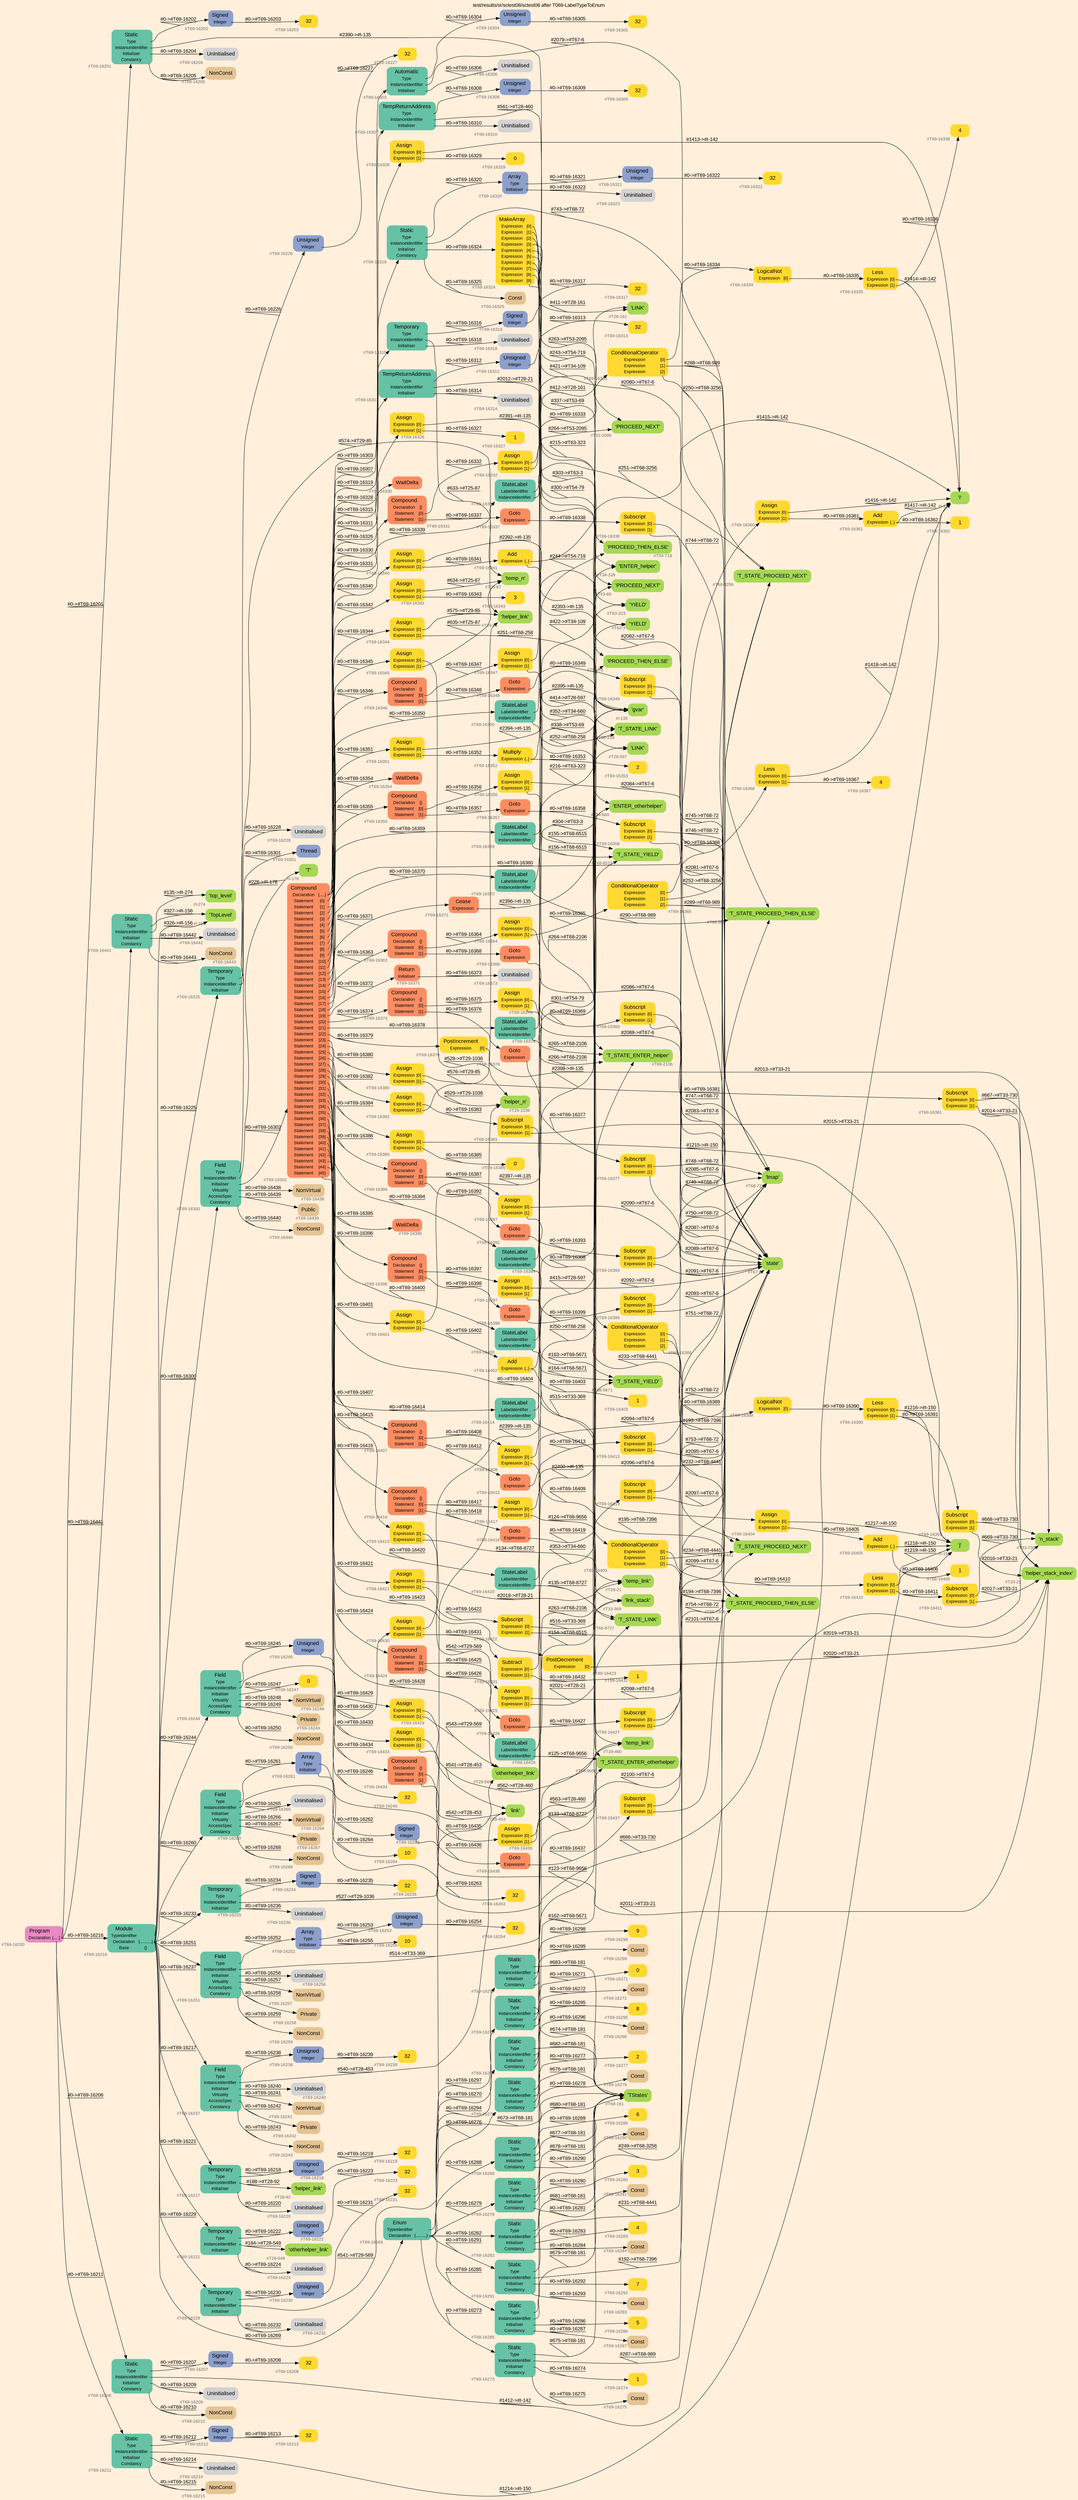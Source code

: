 digraph "test/results/sr/sctest08/sctest08 after T069-LabelTypeToEnum" {
label = "test/results/sr/sctest08/sctest08 after T069-LabelTypeToEnum"
labelloc = t
graph [
    rankdir = "LR"
    ranksep = 0.3
    bgcolor = antiquewhite1
    color = black
    fontcolor = black
    fontname = "Arial"
];
node [
    fontname = "Arial"
];
edge [
    fontname = "Arial"
];

// -------------------- node figure --------------------
// -------- block #T69-16200 ----------
"#T69-16200" [
    fillcolor = "/set28/4"
    xlabel = "#T69-16200"
    fontsize = "12"
    fontcolor = grey40
    shape = "plaintext"
    label = <<TABLE BORDER="0" CELLBORDER="0" CELLSPACING="0">
     <TR><TD><FONT COLOR="black" POINT-SIZE="15">Program</FONT></TD></TR>
     <TR><TD><FONT COLOR="black" POINT-SIZE="12">Declaration</FONT></TD><TD PORT="port0"><FONT COLOR="black" POINT-SIZE="12">{.....}</FONT></TD></TR>
    </TABLE>>
    style = "rounded,filled"
];

// -------- block #T69-16201 ----------
"#T69-16201" [
    fillcolor = "/set28/1"
    xlabel = "#T69-16201"
    fontsize = "12"
    fontcolor = grey40
    shape = "plaintext"
    label = <<TABLE BORDER="0" CELLBORDER="0" CELLSPACING="0">
     <TR><TD><FONT COLOR="black" POINT-SIZE="15">Static</FONT></TD></TR>
     <TR><TD><FONT COLOR="black" POINT-SIZE="12">Type</FONT></TD><TD PORT="port0"></TD></TR>
     <TR><TD><FONT COLOR="black" POINT-SIZE="12">InstanceIdentifier</FONT></TD><TD PORT="port1"></TD></TR>
     <TR><TD><FONT COLOR="black" POINT-SIZE="12">Initialiser</FONT></TD><TD PORT="port2"></TD></TR>
     <TR><TD><FONT COLOR="black" POINT-SIZE="12">Constancy</FONT></TD><TD PORT="port3"></TD></TR>
    </TABLE>>
    style = "rounded,filled"
];

// -------- block #T69-16202 ----------
"#T69-16202" [
    fillcolor = "/set28/3"
    xlabel = "#T69-16202"
    fontsize = "12"
    fontcolor = grey40
    shape = "plaintext"
    label = <<TABLE BORDER="0" CELLBORDER="0" CELLSPACING="0">
     <TR><TD><FONT COLOR="black" POINT-SIZE="15">Signed</FONT></TD></TR>
     <TR><TD><FONT COLOR="black" POINT-SIZE="12">Integer</FONT></TD><TD PORT="port0"></TD></TR>
    </TABLE>>
    style = "rounded,filled"
];

// -------- block #T69-16203 ----------
"#T69-16203" [
    fillcolor = "/set28/6"
    xlabel = "#T69-16203"
    fontsize = "12"
    fontcolor = grey40
    shape = "plaintext"
    label = <<TABLE BORDER="0" CELLBORDER="0" CELLSPACING="0">
     <TR><TD><FONT COLOR="black" POINT-SIZE="15">32</FONT></TD></TR>
    </TABLE>>
    style = "rounded,filled"
];

// -------- block #I-135 ----------
"#I-135" [
    fillcolor = "/set28/5"
    xlabel = "#I-135"
    fontsize = "12"
    fontcolor = grey40
    shape = "plaintext"
    label = <<TABLE BORDER="0" CELLBORDER="0" CELLSPACING="0">
     <TR><TD><FONT COLOR="black" POINT-SIZE="15">'gvar'</FONT></TD></TR>
    </TABLE>>
    style = "rounded,filled"
];

// -------- block #T69-16204 ----------
"#T69-16204" [
    xlabel = "#T69-16204"
    fontsize = "12"
    fontcolor = grey40
    shape = "plaintext"
    label = <<TABLE BORDER="0" CELLBORDER="0" CELLSPACING="0">
     <TR><TD><FONT COLOR="black" POINT-SIZE="15">Uninitialised</FONT></TD></TR>
    </TABLE>>
    style = "rounded,filled"
];

// -------- block #T69-16205 ----------
"#T69-16205" [
    fillcolor = "/set28/7"
    xlabel = "#T69-16205"
    fontsize = "12"
    fontcolor = grey40
    shape = "plaintext"
    label = <<TABLE BORDER="0" CELLBORDER="0" CELLSPACING="0">
     <TR><TD><FONT COLOR="black" POINT-SIZE="15">NonConst</FONT></TD></TR>
    </TABLE>>
    style = "rounded,filled"
];

// -------- block #T69-16206 ----------
"#T69-16206" [
    fillcolor = "/set28/1"
    xlabel = "#T69-16206"
    fontsize = "12"
    fontcolor = grey40
    shape = "plaintext"
    label = <<TABLE BORDER="0" CELLBORDER="0" CELLSPACING="0">
     <TR><TD><FONT COLOR="black" POINT-SIZE="15">Static</FONT></TD></TR>
     <TR><TD><FONT COLOR="black" POINT-SIZE="12">Type</FONT></TD><TD PORT="port0"></TD></TR>
     <TR><TD><FONT COLOR="black" POINT-SIZE="12">InstanceIdentifier</FONT></TD><TD PORT="port1"></TD></TR>
     <TR><TD><FONT COLOR="black" POINT-SIZE="12">Initialiser</FONT></TD><TD PORT="port2"></TD></TR>
     <TR><TD><FONT COLOR="black" POINT-SIZE="12">Constancy</FONT></TD><TD PORT="port3"></TD></TR>
    </TABLE>>
    style = "rounded,filled"
];

// -------- block #T69-16207 ----------
"#T69-16207" [
    fillcolor = "/set28/3"
    xlabel = "#T69-16207"
    fontsize = "12"
    fontcolor = grey40
    shape = "plaintext"
    label = <<TABLE BORDER="0" CELLBORDER="0" CELLSPACING="0">
     <TR><TD><FONT COLOR="black" POINT-SIZE="15">Signed</FONT></TD></TR>
     <TR><TD><FONT COLOR="black" POINT-SIZE="12">Integer</FONT></TD><TD PORT="port0"></TD></TR>
    </TABLE>>
    style = "rounded,filled"
];

// -------- block #T69-16208 ----------
"#T69-16208" [
    fillcolor = "/set28/6"
    xlabel = "#T69-16208"
    fontsize = "12"
    fontcolor = grey40
    shape = "plaintext"
    label = <<TABLE BORDER="0" CELLBORDER="0" CELLSPACING="0">
     <TR><TD><FONT COLOR="black" POINT-SIZE="15">32</FONT></TD></TR>
    </TABLE>>
    style = "rounded,filled"
];

// -------- block #I-142 ----------
"#I-142" [
    fillcolor = "/set28/5"
    xlabel = "#I-142"
    fontsize = "12"
    fontcolor = grey40
    shape = "plaintext"
    label = <<TABLE BORDER="0" CELLBORDER="0" CELLSPACING="0">
     <TR><TD><FONT COLOR="black" POINT-SIZE="15">'i'</FONT></TD></TR>
    </TABLE>>
    style = "rounded,filled"
];

// -------- block #T69-16209 ----------
"#T69-16209" [
    xlabel = "#T69-16209"
    fontsize = "12"
    fontcolor = grey40
    shape = "plaintext"
    label = <<TABLE BORDER="0" CELLBORDER="0" CELLSPACING="0">
     <TR><TD><FONT COLOR="black" POINT-SIZE="15">Uninitialised</FONT></TD></TR>
    </TABLE>>
    style = "rounded,filled"
];

// -------- block #T69-16210 ----------
"#T69-16210" [
    fillcolor = "/set28/7"
    xlabel = "#T69-16210"
    fontsize = "12"
    fontcolor = grey40
    shape = "plaintext"
    label = <<TABLE BORDER="0" CELLBORDER="0" CELLSPACING="0">
     <TR><TD><FONT COLOR="black" POINT-SIZE="15">NonConst</FONT></TD></TR>
    </TABLE>>
    style = "rounded,filled"
];

// -------- block #T69-16211 ----------
"#T69-16211" [
    fillcolor = "/set28/1"
    xlabel = "#T69-16211"
    fontsize = "12"
    fontcolor = grey40
    shape = "plaintext"
    label = <<TABLE BORDER="0" CELLBORDER="0" CELLSPACING="0">
     <TR><TD><FONT COLOR="black" POINT-SIZE="15">Static</FONT></TD></TR>
     <TR><TD><FONT COLOR="black" POINT-SIZE="12">Type</FONT></TD><TD PORT="port0"></TD></TR>
     <TR><TD><FONT COLOR="black" POINT-SIZE="12">InstanceIdentifier</FONT></TD><TD PORT="port1"></TD></TR>
     <TR><TD><FONT COLOR="black" POINT-SIZE="12">Initialiser</FONT></TD><TD PORT="port2"></TD></TR>
     <TR><TD><FONT COLOR="black" POINT-SIZE="12">Constancy</FONT></TD><TD PORT="port3"></TD></TR>
    </TABLE>>
    style = "rounded,filled"
];

// -------- block #T69-16212 ----------
"#T69-16212" [
    fillcolor = "/set28/3"
    xlabel = "#T69-16212"
    fontsize = "12"
    fontcolor = grey40
    shape = "plaintext"
    label = <<TABLE BORDER="0" CELLBORDER="0" CELLSPACING="0">
     <TR><TD><FONT COLOR="black" POINT-SIZE="15">Signed</FONT></TD></TR>
     <TR><TD><FONT COLOR="black" POINT-SIZE="12">Integer</FONT></TD><TD PORT="port0"></TD></TR>
    </TABLE>>
    style = "rounded,filled"
];

// -------- block #T69-16213 ----------
"#T69-16213" [
    fillcolor = "/set28/6"
    xlabel = "#T69-16213"
    fontsize = "12"
    fontcolor = grey40
    shape = "plaintext"
    label = <<TABLE BORDER="0" CELLBORDER="0" CELLSPACING="0">
     <TR><TD><FONT COLOR="black" POINT-SIZE="15">32</FONT></TD></TR>
    </TABLE>>
    style = "rounded,filled"
];

// -------- block #I-150 ----------
"#I-150" [
    fillcolor = "/set28/5"
    xlabel = "#I-150"
    fontsize = "12"
    fontcolor = grey40
    shape = "plaintext"
    label = <<TABLE BORDER="0" CELLBORDER="0" CELLSPACING="0">
     <TR><TD><FONT COLOR="black" POINT-SIZE="15">'j'</FONT></TD></TR>
    </TABLE>>
    style = "rounded,filled"
];

// -------- block #T69-16214 ----------
"#T69-16214" [
    xlabel = "#T69-16214"
    fontsize = "12"
    fontcolor = grey40
    shape = "plaintext"
    label = <<TABLE BORDER="0" CELLBORDER="0" CELLSPACING="0">
     <TR><TD><FONT COLOR="black" POINT-SIZE="15">Uninitialised</FONT></TD></TR>
    </TABLE>>
    style = "rounded,filled"
];

// -------- block #T69-16215 ----------
"#T69-16215" [
    fillcolor = "/set28/7"
    xlabel = "#T69-16215"
    fontsize = "12"
    fontcolor = grey40
    shape = "plaintext"
    label = <<TABLE BORDER="0" CELLBORDER="0" CELLSPACING="0">
     <TR><TD><FONT COLOR="black" POINT-SIZE="15">NonConst</FONT></TD></TR>
    </TABLE>>
    style = "rounded,filled"
];

// -------- block #T69-16216 ----------
"#T69-16216" [
    fillcolor = "/set28/1"
    xlabel = "#T69-16216"
    fontsize = "12"
    fontcolor = grey40
    shape = "plaintext"
    label = <<TABLE BORDER="0" CELLBORDER="0" CELLSPACING="0">
     <TR><TD><FONT COLOR="black" POINT-SIZE="15">Module</FONT></TD></TR>
     <TR><TD><FONT COLOR="black" POINT-SIZE="12">TypeIdentifier</FONT></TD><TD PORT="port0"></TD></TR>
     <TR><TD><FONT COLOR="black" POINT-SIZE="12">Declaration</FONT></TD><TD PORT="port1"><FONT COLOR="black" POINT-SIZE="12">{...........}</FONT></TD></TR>
     <TR><TD><FONT COLOR="black" POINT-SIZE="12">Base</FONT></TD><TD PORT="port2"><FONT COLOR="black" POINT-SIZE="12">{}</FONT></TD></TR>
    </TABLE>>
    style = "rounded,filled"
];

// -------- block #I-156 ----------
"#I-156" [
    fillcolor = "/set28/5"
    xlabel = "#I-156"
    fontsize = "12"
    fontcolor = grey40
    shape = "plaintext"
    label = <<TABLE BORDER="0" CELLBORDER="0" CELLSPACING="0">
     <TR><TD><FONT COLOR="black" POINT-SIZE="15">'TopLevel'</FONT></TD></TR>
    </TABLE>>
    style = "rounded,filled"
];

// -------- block #T69-16217 ----------
"#T69-16217" [
    fillcolor = "/set28/1"
    xlabel = "#T69-16217"
    fontsize = "12"
    fontcolor = grey40
    shape = "plaintext"
    label = <<TABLE BORDER="0" CELLBORDER="0" CELLSPACING="0">
     <TR><TD><FONT COLOR="black" POINT-SIZE="15">Temporary</FONT></TD></TR>
     <TR><TD><FONT COLOR="black" POINT-SIZE="12">Type</FONT></TD><TD PORT="port0"></TD></TR>
     <TR><TD><FONT COLOR="black" POINT-SIZE="12">InstanceIdentifier</FONT></TD><TD PORT="port1"></TD></TR>
     <TR><TD><FONT COLOR="black" POINT-SIZE="12">Initialiser</FONT></TD><TD PORT="port2"></TD></TR>
    </TABLE>>
    style = "rounded,filled"
];

// -------- block #T69-16218 ----------
"#T69-16218" [
    fillcolor = "/set28/3"
    xlabel = "#T69-16218"
    fontsize = "12"
    fontcolor = grey40
    shape = "plaintext"
    label = <<TABLE BORDER="0" CELLBORDER="0" CELLSPACING="0">
     <TR><TD><FONT COLOR="black" POINT-SIZE="15">Unsigned</FONT></TD></TR>
     <TR><TD><FONT COLOR="black" POINT-SIZE="12">Integer</FONT></TD><TD PORT="port0"></TD></TR>
    </TABLE>>
    style = "rounded,filled"
];

// -------- block #T69-16219 ----------
"#T69-16219" [
    fillcolor = "/set28/6"
    xlabel = "#T69-16219"
    fontsize = "12"
    fontcolor = grey40
    shape = "plaintext"
    label = <<TABLE BORDER="0" CELLBORDER="0" CELLSPACING="0">
     <TR><TD><FONT COLOR="black" POINT-SIZE="15">32</FONT></TD></TR>
    </TABLE>>
    style = "rounded,filled"
];

// -------- block #T28-92 ----------
"#T28-92" [
    fillcolor = "/set28/5"
    xlabel = "#T28-92"
    fontsize = "12"
    fontcolor = grey40
    shape = "plaintext"
    label = <<TABLE BORDER="0" CELLBORDER="0" CELLSPACING="0">
     <TR><TD><FONT COLOR="black" POINT-SIZE="15">'helper_link'</FONT></TD></TR>
    </TABLE>>
    style = "rounded,filled"
];

// -------- block #T69-16220 ----------
"#T69-16220" [
    xlabel = "#T69-16220"
    fontsize = "12"
    fontcolor = grey40
    shape = "plaintext"
    label = <<TABLE BORDER="0" CELLBORDER="0" CELLSPACING="0">
     <TR><TD><FONT COLOR="black" POINT-SIZE="15">Uninitialised</FONT></TD></TR>
    </TABLE>>
    style = "rounded,filled"
];

// -------- block #T69-16221 ----------
"#T69-16221" [
    fillcolor = "/set28/1"
    xlabel = "#T69-16221"
    fontsize = "12"
    fontcolor = grey40
    shape = "plaintext"
    label = <<TABLE BORDER="0" CELLBORDER="0" CELLSPACING="0">
     <TR><TD><FONT COLOR="black" POINT-SIZE="15">Temporary</FONT></TD></TR>
     <TR><TD><FONT COLOR="black" POINT-SIZE="12">Type</FONT></TD><TD PORT="port0"></TD></TR>
     <TR><TD><FONT COLOR="black" POINT-SIZE="12">InstanceIdentifier</FONT></TD><TD PORT="port1"></TD></TR>
     <TR><TD><FONT COLOR="black" POINT-SIZE="12">Initialiser</FONT></TD><TD PORT="port2"></TD></TR>
    </TABLE>>
    style = "rounded,filled"
];

// -------- block #T69-16222 ----------
"#T69-16222" [
    fillcolor = "/set28/3"
    xlabel = "#T69-16222"
    fontsize = "12"
    fontcolor = grey40
    shape = "plaintext"
    label = <<TABLE BORDER="0" CELLBORDER="0" CELLSPACING="0">
     <TR><TD><FONT COLOR="black" POINT-SIZE="15">Unsigned</FONT></TD></TR>
     <TR><TD><FONT COLOR="black" POINT-SIZE="12">Integer</FONT></TD><TD PORT="port0"></TD></TR>
    </TABLE>>
    style = "rounded,filled"
];

// -------- block #T69-16223 ----------
"#T69-16223" [
    fillcolor = "/set28/6"
    xlabel = "#T69-16223"
    fontsize = "12"
    fontcolor = grey40
    shape = "plaintext"
    label = <<TABLE BORDER="0" CELLBORDER="0" CELLSPACING="0">
     <TR><TD><FONT COLOR="black" POINT-SIZE="15">32</FONT></TD></TR>
    </TABLE>>
    style = "rounded,filled"
];

// -------- block #T28-549 ----------
"#T28-549" [
    fillcolor = "/set28/5"
    xlabel = "#T28-549"
    fontsize = "12"
    fontcolor = grey40
    shape = "plaintext"
    label = <<TABLE BORDER="0" CELLBORDER="0" CELLSPACING="0">
     <TR><TD><FONT COLOR="black" POINT-SIZE="15">'otherhelper_link'</FONT></TD></TR>
    </TABLE>>
    style = "rounded,filled"
];

// -------- block #T69-16224 ----------
"#T69-16224" [
    xlabel = "#T69-16224"
    fontsize = "12"
    fontcolor = grey40
    shape = "plaintext"
    label = <<TABLE BORDER="0" CELLBORDER="0" CELLSPACING="0">
     <TR><TD><FONT COLOR="black" POINT-SIZE="15">Uninitialised</FONT></TD></TR>
    </TABLE>>
    style = "rounded,filled"
];

// -------- block #T69-16225 ----------
"#T69-16225" [
    fillcolor = "/set28/1"
    xlabel = "#T69-16225"
    fontsize = "12"
    fontcolor = grey40
    shape = "plaintext"
    label = <<TABLE BORDER="0" CELLBORDER="0" CELLSPACING="0">
     <TR><TD><FONT COLOR="black" POINT-SIZE="15">Temporary</FONT></TD></TR>
     <TR><TD><FONT COLOR="black" POINT-SIZE="12">Type</FONT></TD><TD PORT="port0"></TD></TR>
     <TR><TD><FONT COLOR="black" POINT-SIZE="12">InstanceIdentifier</FONT></TD><TD PORT="port1"></TD></TR>
     <TR><TD><FONT COLOR="black" POINT-SIZE="12">Initialiser</FONT></TD><TD PORT="port2"></TD></TR>
    </TABLE>>
    style = "rounded,filled"
];

// -------- block #T69-16226 ----------
"#T69-16226" [
    fillcolor = "/set28/3"
    xlabel = "#T69-16226"
    fontsize = "12"
    fontcolor = grey40
    shape = "plaintext"
    label = <<TABLE BORDER="0" CELLBORDER="0" CELLSPACING="0">
     <TR><TD><FONT COLOR="black" POINT-SIZE="15">Unsigned</FONT></TD></TR>
     <TR><TD><FONT COLOR="black" POINT-SIZE="12">Integer</FONT></TD><TD PORT="port0"></TD></TR>
    </TABLE>>
    style = "rounded,filled"
];

// -------- block #T69-16227 ----------
"#T69-16227" [
    fillcolor = "/set28/6"
    xlabel = "#T69-16227"
    fontsize = "12"
    fontcolor = grey40
    shape = "plaintext"
    label = <<TABLE BORDER="0" CELLBORDER="0" CELLSPACING="0">
     <TR><TD><FONT COLOR="black" POINT-SIZE="15">32</FONT></TD></TR>
    </TABLE>>
    style = "rounded,filled"
];

// -------- block #T29-85 ----------
"#T29-85" [
    fillcolor = "/set28/5"
    xlabel = "#T29-85"
    fontsize = "12"
    fontcolor = grey40
    shape = "plaintext"
    label = <<TABLE BORDER="0" CELLBORDER="0" CELLSPACING="0">
     <TR><TD><FONT COLOR="black" POINT-SIZE="15">'helper_link'</FONT></TD></TR>
    </TABLE>>
    style = "rounded,filled"
];

// -------- block #T69-16228 ----------
"#T69-16228" [
    xlabel = "#T69-16228"
    fontsize = "12"
    fontcolor = grey40
    shape = "plaintext"
    label = <<TABLE BORDER="0" CELLBORDER="0" CELLSPACING="0">
     <TR><TD><FONT COLOR="black" POINT-SIZE="15">Uninitialised</FONT></TD></TR>
    </TABLE>>
    style = "rounded,filled"
];

// -------- block #T69-16229 ----------
"#T69-16229" [
    fillcolor = "/set28/1"
    xlabel = "#T69-16229"
    fontsize = "12"
    fontcolor = grey40
    shape = "plaintext"
    label = <<TABLE BORDER="0" CELLBORDER="0" CELLSPACING="0">
     <TR><TD><FONT COLOR="black" POINT-SIZE="15">Temporary</FONT></TD></TR>
     <TR><TD><FONT COLOR="black" POINT-SIZE="12">Type</FONT></TD><TD PORT="port0"></TD></TR>
     <TR><TD><FONT COLOR="black" POINT-SIZE="12">InstanceIdentifier</FONT></TD><TD PORT="port1"></TD></TR>
     <TR><TD><FONT COLOR="black" POINT-SIZE="12">Initialiser</FONT></TD><TD PORT="port2"></TD></TR>
    </TABLE>>
    style = "rounded,filled"
];

// -------- block #T69-16230 ----------
"#T69-16230" [
    fillcolor = "/set28/3"
    xlabel = "#T69-16230"
    fontsize = "12"
    fontcolor = grey40
    shape = "plaintext"
    label = <<TABLE BORDER="0" CELLBORDER="0" CELLSPACING="0">
     <TR><TD><FONT COLOR="black" POINT-SIZE="15">Unsigned</FONT></TD></TR>
     <TR><TD><FONT COLOR="black" POINT-SIZE="12">Integer</FONT></TD><TD PORT="port0"></TD></TR>
    </TABLE>>
    style = "rounded,filled"
];

// -------- block #T69-16231 ----------
"#T69-16231" [
    fillcolor = "/set28/6"
    xlabel = "#T69-16231"
    fontsize = "12"
    fontcolor = grey40
    shape = "plaintext"
    label = <<TABLE BORDER="0" CELLBORDER="0" CELLSPACING="0">
     <TR><TD><FONT COLOR="black" POINT-SIZE="15">32</FONT></TD></TR>
    </TABLE>>
    style = "rounded,filled"
];

// -------- block #T29-569 ----------
"#T29-569" [
    fillcolor = "/set28/5"
    xlabel = "#T29-569"
    fontsize = "12"
    fontcolor = grey40
    shape = "plaintext"
    label = <<TABLE BORDER="0" CELLBORDER="0" CELLSPACING="0">
     <TR><TD><FONT COLOR="black" POINT-SIZE="15">'otherhelper_link'</FONT></TD></TR>
    </TABLE>>
    style = "rounded,filled"
];

// -------- block #T69-16232 ----------
"#T69-16232" [
    xlabel = "#T69-16232"
    fontsize = "12"
    fontcolor = grey40
    shape = "plaintext"
    label = <<TABLE BORDER="0" CELLBORDER="0" CELLSPACING="0">
     <TR><TD><FONT COLOR="black" POINT-SIZE="15">Uninitialised</FONT></TD></TR>
    </TABLE>>
    style = "rounded,filled"
];

// -------- block #T69-16233 ----------
"#T69-16233" [
    fillcolor = "/set28/1"
    xlabel = "#T69-16233"
    fontsize = "12"
    fontcolor = grey40
    shape = "plaintext"
    label = <<TABLE BORDER="0" CELLBORDER="0" CELLSPACING="0">
     <TR><TD><FONT COLOR="black" POINT-SIZE="15">Temporary</FONT></TD></TR>
     <TR><TD><FONT COLOR="black" POINT-SIZE="12">Type</FONT></TD><TD PORT="port0"></TD></TR>
     <TR><TD><FONT COLOR="black" POINT-SIZE="12">InstanceIdentifier</FONT></TD><TD PORT="port1"></TD></TR>
     <TR><TD><FONT COLOR="black" POINT-SIZE="12">Initialiser</FONT></TD><TD PORT="port2"></TD></TR>
    </TABLE>>
    style = "rounded,filled"
];

// -------- block #T69-16234 ----------
"#T69-16234" [
    fillcolor = "/set28/3"
    xlabel = "#T69-16234"
    fontsize = "12"
    fontcolor = grey40
    shape = "plaintext"
    label = <<TABLE BORDER="0" CELLBORDER="0" CELLSPACING="0">
     <TR><TD><FONT COLOR="black" POINT-SIZE="15">Signed</FONT></TD></TR>
     <TR><TD><FONT COLOR="black" POINT-SIZE="12">Integer</FONT></TD><TD PORT="port0"></TD></TR>
    </TABLE>>
    style = "rounded,filled"
];

// -------- block #T69-16235 ----------
"#T69-16235" [
    fillcolor = "/set28/6"
    xlabel = "#T69-16235"
    fontsize = "12"
    fontcolor = grey40
    shape = "plaintext"
    label = <<TABLE BORDER="0" CELLBORDER="0" CELLSPACING="0">
     <TR><TD><FONT COLOR="black" POINT-SIZE="15">32</FONT></TD></TR>
    </TABLE>>
    style = "rounded,filled"
];

// -------- block #T29-1036 ----------
"#T29-1036" [
    fillcolor = "/set28/5"
    xlabel = "#T29-1036"
    fontsize = "12"
    fontcolor = grey40
    shape = "plaintext"
    label = <<TABLE BORDER="0" CELLBORDER="0" CELLSPACING="0">
     <TR><TD><FONT COLOR="black" POINT-SIZE="15">'helper_n'</FONT></TD></TR>
    </TABLE>>
    style = "rounded,filled"
];

// -------- block #T69-16236 ----------
"#T69-16236" [
    xlabel = "#T69-16236"
    fontsize = "12"
    fontcolor = grey40
    shape = "plaintext"
    label = <<TABLE BORDER="0" CELLBORDER="0" CELLSPACING="0">
     <TR><TD><FONT COLOR="black" POINT-SIZE="15">Uninitialised</FONT></TD></TR>
    </TABLE>>
    style = "rounded,filled"
];

// -------- block #T69-16237 ----------
"#T69-16237" [
    fillcolor = "/set28/1"
    xlabel = "#T69-16237"
    fontsize = "12"
    fontcolor = grey40
    shape = "plaintext"
    label = <<TABLE BORDER="0" CELLBORDER="0" CELLSPACING="0">
     <TR><TD><FONT COLOR="black" POINT-SIZE="15">Field</FONT></TD></TR>
     <TR><TD><FONT COLOR="black" POINT-SIZE="12">Type</FONT></TD><TD PORT="port0"></TD></TR>
     <TR><TD><FONT COLOR="black" POINT-SIZE="12">InstanceIdentifier</FONT></TD><TD PORT="port1"></TD></TR>
     <TR><TD><FONT COLOR="black" POINT-SIZE="12">Initialiser</FONT></TD><TD PORT="port2"></TD></TR>
     <TR><TD><FONT COLOR="black" POINT-SIZE="12">Virtuality</FONT></TD><TD PORT="port3"></TD></TR>
     <TR><TD><FONT COLOR="black" POINT-SIZE="12">AccessSpec</FONT></TD><TD PORT="port4"></TD></TR>
     <TR><TD><FONT COLOR="black" POINT-SIZE="12">Constancy</FONT></TD><TD PORT="port5"></TD></TR>
    </TABLE>>
    style = "rounded,filled"
];

// -------- block #T69-16238 ----------
"#T69-16238" [
    fillcolor = "/set28/3"
    xlabel = "#T69-16238"
    fontsize = "12"
    fontcolor = grey40
    shape = "plaintext"
    label = <<TABLE BORDER="0" CELLBORDER="0" CELLSPACING="0">
     <TR><TD><FONT COLOR="black" POINT-SIZE="15">Unsigned</FONT></TD></TR>
     <TR><TD><FONT COLOR="black" POINT-SIZE="12">Integer</FONT></TD><TD PORT="port0"></TD></TR>
    </TABLE>>
    style = "rounded,filled"
];

// -------- block #T69-16239 ----------
"#T69-16239" [
    fillcolor = "/set28/6"
    xlabel = "#T69-16239"
    fontsize = "12"
    fontcolor = grey40
    shape = "plaintext"
    label = <<TABLE BORDER="0" CELLBORDER="0" CELLSPACING="0">
     <TR><TD><FONT COLOR="black" POINT-SIZE="15">32</FONT></TD></TR>
    </TABLE>>
    style = "rounded,filled"
];

// -------- block #T28-453 ----------
"#T28-453" [
    fillcolor = "/set28/5"
    xlabel = "#T28-453"
    fontsize = "12"
    fontcolor = grey40
    shape = "plaintext"
    label = <<TABLE BORDER="0" CELLBORDER="0" CELLSPACING="0">
     <TR><TD><FONT COLOR="black" POINT-SIZE="15">'link'</FONT></TD></TR>
    </TABLE>>
    style = "rounded,filled"
];

// -------- block #T69-16240 ----------
"#T69-16240" [
    xlabel = "#T69-16240"
    fontsize = "12"
    fontcolor = grey40
    shape = "plaintext"
    label = <<TABLE BORDER="0" CELLBORDER="0" CELLSPACING="0">
     <TR><TD><FONT COLOR="black" POINT-SIZE="15">Uninitialised</FONT></TD></TR>
    </TABLE>>
    style = "rounded,filled"
];

// -------- block #T69-16241 ----------
"#T69-16241" [
    fillcolor = "/set28/7"
    xlabel = "#T69-16241"
    fontsize = "12"
    fontcolor = grey40
    shape = "plaintext"
    label = <<TABLE BORDER="0" CELLBORDER="0" CELLSPACING="0">
     <TR><TD><FONT COLOR="black" POINT-SIZE="15">NonVirtual</FONT></TD></TR>
    </TABLE>>
    style = "rounded,filled"
];

// -------- block #T69-16242 ----------
"#T69-16242" [
    fillcolor = "/set28/7"
    xlabel = "#T69-16242"
    fontsize = "12"
    fontcolor = grey40
    shape = "plaintext"
    label = <<TABLE BORDER="0" CELLBORDER="0" CELLSPACING="0">
     <TR><TD><FONT COLOR="black" POINT-SIZE="15">Private</FONT></TD></TR>
    </TABLE>>
    style = "rounded,filled"
];

// -------- block #T69-16243 ----------
"#T69-16243" [
    fillcolor = "/set28/7"
    xlabel = "#T69-16243"
    fontsize = "12"
    fontcolor = grey40
    shape = "plaintext"
    label = <<TABLE BORDER="0" CELLBORDER="0" CELLSPACING="0">
     <TR><TD><FONT COLOR="black" POINT-SIZE="15">NonConst</FONT></TD></TR>
    </TABLE>>
    style = "rounded,filled"
];

// -------- block #T69-16244 ----------
"#T69-16244" [
    fillcolor = "/set28/1"
    xlabel = "#T69-16244"
    fontsize = "12"
    fontcolor = grey40
    shape = "plaintext"
    label = <<TABLE BORDER="0" CELLBORDER="0" CELLSPACING="0">
     <TR><TD><FONT COLOR="black" POINT-SIZE="15">Field</FONT></TD></TR>
     <TR><TD><FONT COLOR="black" POINT-SIZE="12">Type</FONT></TD><TD PORT="port0"></TD></TR>
     <TR><TD><FONT COLOR="black" POINT-SIZE="12">InstanceIdentifier</FONT></TD><TD PORT="port1"></TD></TR>
     <TR><TD><FONT COLOR="black" POINT-SIZE="12">Initialiser</FONT></TD><TD PORT="port2"></TD></TR>
     <TR><TD><FONT COLOR="black" POINT-SIZE="12">Virtuality</FONT></TD><TD PORT="port3"></TD></TR>
     <TR><TD><FONT COLOR="black" POINT-SIZE="12">AccessSpec</FONT></TD><TD PORT="port4"></TD></TR>
     <TR><TD><FONT COLOR="black" POINT-SIZE="12">Constancy</FONT></TD><TD PORT="port5"></TD></TR>
    </TABLE>>
    style = "rounded,filled"
];

// -------- block #T69-16245 ----------
"#T69-16245" [
    fillcolor = "/set28/3"
    xlabel = "#T69-16245"
    fontsize = "12"
    fontcolor = grey40
    shape = "plaintext"
    label = <<TABLE BORDER="0" CELLBORDER="0" CELLSPACING="0">
     <TR><TD><FONT COLOR="black" POINT-SIZE="15">Unsigned</FONT></TD></TR>
     <TR><TD><FONT COLOR="black" POINT-SIZE="12">Integer</FONT></TD><TD PORT="port0"></TD></TR>
    </TABLE>>
    style = "rounded,filled"
];

// -------- block #T69-16246 ----------
"#T69-16246" [
    fillcolor = "/set28/6"
    xlabel = "#T69-16246"
    fontsize = "12"
    fontcolor = grey40
    shape = "plaintext"
    label = <<TABLE BORDER="0" CELLBORDER="0" CELLSPACING="0">
     <TR><TD><FONT COLOR="black" POINT-SIZE="15">32</FONT></TD></TR>
    </TABLE>>
    style = "rounded,filled"
];

// -------- block #T33-21 ----------
"#T33-21" [
    fillcolor = "/set28/5"
    xlabel = "#T33-21"
    fontsize = "12"
    fontcolor = grey40
    shape = "plaintext"
    label = <<TABLE BORDER="0" CELLBORDER="0" CELLSPACING="0">
     <TR><TD><FONT COLOR="black" POINT-SIZE="15">'helper_stack_index'</FONT></TD></TR>
    </TABLE>>
    style = "rounded,filled"
];

// -------- block #T69-16247 ----------
"#T69-16247" [
    fillcolor = "/set28/6"
    xlabel = "#T69-16247"
    fontsize = "12"
    fontcolor = grey40
    shape = "plaintext"
    label = <<TABLE BORDER="0" CELLBORDER="0" CELLSPACING="0">
     <TR><TD><FONT COLOR="black" POINT-SIZE="15">0</FONT></TD></TR>
    </TABLE>>
    style = "rounded,filled"
];

// -------- block #T69-16248 ----------
"#T69-16248" [
    fillcolor = "/set28/7"
    xlabel = "#T69-16248"
    fontsize = "12"
    fontcolor = grey40
    shape = "plaintext"
    label = <<TABLE BORDER="0" CELLBORDER="0" CELLSPACING="0">
     <TR><TD><FONT COLOR="black" POINT-SIZE="15">NonVirtual</FONT></TD></TR>
    </TABLE>>
    style = "rounded,filled"
];

// -------- block #T69-16249 ----------
"#T69-16249" [
    fillcolor = "/set28/7"
    xlabel = "#T69-16249"
    fontsize = "12"
    fontcolor = grey40
    shape = "plaintext"
    label = <<TABLE BORDER="0" CELLBORDER="0" CELLSPACING="0">
     <TR><TD><FONT COLOR="black" POINT-SIZE="15">Private</FONT></TD></TR>
    </TABLE>>
    style = "rounded,filled"
];

// -------- block #T69-16250 ----------
"#T69-16250" [
    fillcolor = "/set28/7"
    xlabel = "#T69-16250"
    fontsize = "12"
    fontcolor = grey40
    shape = "plaintext"
    label = <<TABLE BORDER="0" CELLBORDER="0" CELLSPACING="0">
     <TR><TD><FONT COLOR="black" POINT-SIZE="15">NonConst</FONT></TD></TR>
    </TABLE>>
    style = "rounded,filled"
];

// -------- block #T69-16251 ----------
"#T69-16251" [
    fillcolor = "/set28/1"
    xlabel = "#T69-16251"
    fontsize = "12"
    fontcolor = grey40
    shape = "plaintext"
    label = <<TABLE BORDER="0" CELLBORDER="0" CELLSPACING="0">
     <TR><TD><FONT COLOR="black" POINT-SIZE="15">Field</FONT></TD></TR>
     <TR><TD><FONT COLOR="black" POINT-SIZE="12">Type</FONT></TD><TD PORT="port0"></TD></TR>
     <TR><TD><FONT COLOR="black" POINT-SIZE="12">InstanceIdentifier</FONT></TD><TD PORT="port1"></TD></TR>
     <TR><TD><FONT COLOR="black" POINT-SIZE="12">Initialiser</FONT></TD><TD PORT="port2"></TD></TR>
     <TR><TD><FONT COLOR="black" POINT-SIZE="12">Virtuality</FONT></TD><TD PORT="port3"></TD></TR>
     <TR><TD><FONT COLOR="black" POINT-SIZE="12">AccessSpec</FONT></TD><TD PORT="port4"></TD></TR>
     <TR><TD><FONT COLOR="black" POINT-SIZE="12">Constancy</FONT></TD><TD PORT="port5"></TD></TR>
    </TABLE>>
    style = "rounded,filled"
];

// -------- block #T69-16252 ----------
"#T69-16252" [
    fillcolor = "/set28/3"
    xlabel = "#T69-16252"
    fontsize = "12"
    fontcolor = grey40
    shape = "plaintext"
    label = <<TABLE BORDER="0" CELLBORDER="0" CELLSPACING="0">
     <TR><TD><FONT COLOR="black" POINT-SIZE="15">Array</FONT></TD></TR>
     <TR><TD><FONT COLOR="black" POINT-SIZE="12">Type</FONT></TD><TD PORT="port0"></TD></TR>
     <TR><TD><FONT COLOR="black" POINT-SIZE="12">Initialiser</FONT></TD><TD PORT="port1"></TD></TR>
    </TABLE>>
    style = "rounded,filled"
];

// -------- block #T69-16253 ----------
"#T69-16253" [
    fillcolor = "/set28/3"
    xlabel = "#T69-16253"
    fontsize = "12"
    fontcolor = grey40
    shape = "plaintext"
    label = <<TABLE BORDER="0" CELLBORDER="0" CELLSPACING="0">
     <TR><TD><FONT COLOR="black" POINT-SIZE="15">Unsigned</FONT></TD></TR>
     <TR><TD><FONT COLOR="black" POINT-SIZE="12">Integer</FONT></TD><TD PORT="port0"></TD></TR>
    </TABLE>>
    style = "rounded,filled"
];

// -------- block #T69-16254 ----------
"#T69-16254" [
    fillcolor = "/set28/6"
    xlabel = "#T69-16254"
    fontsize = "12"
    fontcolor = grey40
    shape = "plaintext"
    label = <<TABLE BORDER="0" CELLBORDER="0" CELLSPACING="0">
     <TR><TD><FONT COLOR="black" POINT-SIZE="15">32</FONT></TD></TR>
    </TABLE>>
    style = "rounded,filled"
];

// -------- block #T69-16255 ----------
"#T69-16255" [
    fillcolor = "/set28/6"
    xlabel = "#T69-16255"
    fontsize = "12"
    fontcolor = grey40
    shape = "plaintext"
    label = <<TABLE BORDER="0" CELLBORDER="0" CELLSPACING="0">
     <TR><TD><FONT COLOR="black" POINT-SIZE="15">10</FONT></TD></TR>
    </TABLE>>
    style = "rounded,filled"
];

// -------- block #T33-369 ----------
"#T33-369" [
    fillcolor = "/set28/5"
    xlabel = "#T33-369"
    fontsize = "12"
    fontcolor = grey40
    shape = "plaintext"
    label = <<TABLE BORDER="0" CELLBORDER="0" CELLSPACING="0">
     <TR><TD><FONT COLOR="black" POINT-SIZE="15">'link_stack'</FONT></TD></TR>
    </TABLE>>
    style = "rounded,filled"
];

// -------- block #T69-16256 ----------
"#T69-16256" [
    xlabel = "#T69-16256"
    fontsize = "12"
    fontcolor = grey40
    shape = "plaintext"
    label = <<TABLE BORDER="0" CELLBORDER="0" CELLSPACING="0">
     <TR><TD><FONT COLOR="black" POINT-SIZE="15">Uninitialised</FONT></TD></TR>
    </TABLE>>
    style = "rounded,filled"
];

// -------- block #T69-16257 ----------
"#T69-16257" [
    fillcolor = "/set28/7"
    xlabel = "#T69-16257"
    fontsize = "12"
    fontcolor = grey40
    shape = "plaintext"
    label = <<TABLE BORDER="0" CELLBORDER="0" CELLSPACING="0">
     <TR><TD><FONT COLOR="black" POINT-SIZE="15">NonVirtual</FONT></TD></TR>
    </TABLE>>
    style = "rounded,filled"
];

// -------- block #T69-16258 ----------
"#T69-16258" [
    fillcolor = "/set28/7"
    xlabel = "#T69-16258"
    fontsize = "12"
    fontcolor = grey40
    shape = "plaintext"
    label = <<TABLE BORDER="0" CELLBORDER="0" CELLSPACING="0">
     <TR><TD><FONT COLOR="black" POINT-SIZE="15">Private</FONT></TD></TR>
    </TABLE>>
    style = "rounded,filled"
];

// -------- block #T69-16259 ----------
"#T69-16259" [
    fillcolor = "/set28/7"
    xlabel = "#T69-16259"
    fontsize = "12"
    fontcolor = grey40
    shape = "plaintext"
    label = <<TABLE BORDER="0" CELLBORDER="0" CELLSPACING="0">
     <TR><TD><FONT COLOR="black" POINT-SIZE="15">NonConst</FONT></TD></TR>
    </TABLE>>
    style = "rounded,filled"
];

// -------- block #T69-16260 ----------
"#T69-16260" [
    fillcolor = "/set28/1"
    xlabel = "#T69-16260"
    fontsize = "12"
    fontcolor = grey40
    shape = "plaintext"
    label = <<TABLE BORDER="0" CELLBORDER="0" CELLSPACING="0">
     <TR><TD><FONT COLOR="black" POINT-SIZE="15">Field</FONT></TD></TR>
     <TR><TD><FONT COLOR="black" POINT-SIZE="12">Type</FONT></TD><TD PORT="port0"></TD></TR>
     <TR><TD><FONT COLOR="black" POINT-SIZE="12">InstanceIdentifier</FONT></TD><TD PORT="port1"></TD></TR>
     <TR><TD><FONT COLOR="black" POINT-SIZE="12">Initialiser</FONT></TD><TD PORT="port2"></TD></TR>
     <TR><TD><FONT COLOR="black" POINT-SIZE="12">Virtuality</FONT></TD><TD PORT="port3"></TD></TR>
     <TR><TD><FONT COLOR="black" POINT-SIZE="12">AccessSpec</FONT></TD><TD PORT="port4"></TD></TR>
     <TR><TD><FONT COLOR="black" POINT-SIZE="12">Constancy</FONT></TD><TD PORT="port5"></TD></TR>
    </TABLE>>
    style = "rounded,filled"
];

// -------- block #T69-16261 ----------
"#T69-16261" [
    fillcolor = "/set28/3"
    xlabel = "#T69-16261"
    fontsize = "12"
    fontcolor = grey40
    shape = "plaintext"
    label = <<TABLE BORDER="0" CELLBORDER="0" CELLSPACING="0">
     <TR><TD><FONT COLOR="black" POINT-SIZE="15">Array</FONT></TD></TR>
     <TR><TD><FONT COLOR="black" POINT-SIZE="12">Type</FONT></TD><TD PORT="port0"></TD></TR>
     <TR><TD><FONT COLOR="black" POINT-SIZE="12">Initialiser</FONT></TD><TD PORT="port1"></TD></TR>
    </TABLE>>
    style = "rounded,filled"
];

// -------- block #T69-16262 ----------
"#T69-16262" [
    fillcolor = "/set28/3"
    xlabel = "#T69-16262"
    fontsize = "12"
    fontcolor = grey40
    shape = "plaintext"
    label = <<TABLE BORDER="0" CELLBORDER="0" CELLSPACING="0">
     <TR><TD><FONT COLOR="black" POINT-SIZE="15">Signed</FONT></TD></TR>
     <TR><TD><FONT COLOR="black" POINT-SIZE="12">Integer</FONT></TD><TD PORT="port0"></TD></TR>
    </TABLE>>
    style = "rounded,filled"
];

// -------- block #T69-16263 ----------
"#T69-16263" [
    fillcolor = "/set28/6"
    xlabel = "#T69-16263"
    fontsize = "12"
    fontcolor = grey40
    shape = "plaintext"
    label = <<TABLE BORDER="0" CELLBORDER="0" CELLSPACING="0">
     <TR><TD><FONT COLOR="black" POINT-SIZE="15">32</FONT></TD></TR>
    </TABLE>>
    style = "rounded,filled"
];

// -------- block #T69-16264 ----------
"#T69-16264" [
    fillcolor = "/set28/6"
    xlabel = "#T69-16264"
    fontsize = "12"
    fontcolor = grey40
    shape = "plaintext"
    label = <<TABLE BORDER="0" CELLBORDER="0" CELLSPACING="0">
     <TR><TD><FONT COLOR="black" POINT-SIZE="15">10</FONT></TD></TR>
    </TABLE>>
    style = "rounded,filled"
];

// -------- block #T33-730 ----------
"#T33-730" [
    fillcolor = "/set28/5"
    xlabel = "#T33-730"
    fontsize = "12"
    fontcolor = grey40
    shape = "plaintext"
    label = <<TABLE BORDER="0" CELLBORDER="0" CELLSPACING="0">
     <TR><TD><FONT COLOR="black" POINT-SIZE="15">'n_stack'</FONT></TD></TR>
    </TABLE>>
    style = "rounded,filled"
];

// -------- block #T69-16265 ----------
"#T69-16265" [
    xlabel = "#T69-16265"
    fontsize = "12"
    fontcolor = grey40
    shape = "plaintext"
    label = <<TABLE BORDER="0" CELLBORDER="0" CELLSPACING="0">
     <TR><TD><FONT COLOR="black" POINT-SIZE="15">Uninitialised</FONT></TD></TR>
    </TABLE>>
    style = "rounded,filled"
];

// -------- block #T69-16266 ----------
"#T69-16266" [
    fillcolor = "/set28/7"
    xlabel = "#T69-16266"
    fontsize = "12"
    fontcolor = grey40
    shape = "plaintext"
    label = <<TABLE BORDER="0" CELLBORDER="0" CELLSPACING="0">
     <TR><TD><FONT COLOR="black" POINT-SIZE="15">NonVirtual</FONT></TD></TR>
    </TABLE>>
    style = "rounded,filled"
];

// -------- block #T69-16267 ----------
"#T69-16267" [
    fillcolor = "/set28/7"
    xlabel = "#T69-16267"
    fontsize = "12"
    fontcolor = grey40
    shape = "plaintext"
    label = <<TABLE BORDER="0" CELLBORDER="0" CELLSPACING="0">
     <TR><TD><FONT COLOR="black" POINT-SIZE="15">Private</FONT></TD></TR>
    </TABLE>>
    style = "rounded,filled"
];

// -------- block #T69-16268 ----------
"#T69-16268" [
    fillcolor = "/set28/7"
    xlabel = "#T69-16268"
    fontsize = "12"
    fontcolor = grey40
    shape = "plaintext"
    label = <<TABLE BORDER="0" CELLBORDER="0" CELLSPACING="0">
     <TR><TD><FONT COLOR="black" POINT-SIZE="15">NonConst</FONT></TD></TR>
    </TABLE>>
    style = "rounded,filled"
];

// -------- block #T69-16269 ----------
"#T69-16269" [
    fillcolor = "/set28/1"
    xlabel = "#T69-16269"
    fontsize = "12"
    fontcolor = grey40
    shape = "plaintext"
    label = <<TABLE BORDER="0" CELLBORDER="0" CELLSPACING="0">
     <TR><TD><FONT COLOR="black" POINT-SIZE="15">Enum</FONT></TD></TR>
     <TR><TD><FONT COLOR="black" POINT-SIZE="12">TypeIdentifier</FONT></TD><TD PORT="port0"></TD></TR>
     <TR><TD><FONT COLOR="black" POINT-SIZE="12">Declaration</FONT></TD><TD PORT="port1"><FONT COLOR="black" POINT-SIZE="12">{..........}</FONT></TD></TR>
    </TABLE>>
    style = "rounded,filled"
];

// -------- block #T68-181 ----------
"#T68-181" [
    fillcolor = "/set28/5"
    xlabel = "#T68-181"
    fontsize = "12"
    fontcolor = grey40
    shape = "plaintext"
    label = <<TABLE BORDER="0" CELLBORDER="0" CELLSPACING="0">
     <TR><TD><FONT COLOR="black" POINT-SIZE="15">'TStates'</FONT></TD></TR>
    </TABLE>>
    style = "rounded,filled"
];

// -------- block #T69-16270 ----------
"#T69-16270" [
    fillcolor = "/set28/1"
    xlabel = "#T69-16270"
    fontsize = "12"
    fontcolor = grey40
    shape = "plaintext"
    label = <<TABLE BORDER="0" CELLBORDER="0" CELLSPACING="0">
     <TR><TD><FONT COLOR="black" POINT-SIZE="15">Static</FONT></TD></TR>
     <TR><TD><FONT COLOR="black" POINT-SIZE="12">Type</FONT></TD><TD PORT="port0"></TD></TR>
     <TR><TD><FONT COLOR="black" POINT-SIZE="12">InstanceIdentifier</FONT></TD><TD PORT="port1"></TD></TR>
     <TR><TD><FONT COLOR="black" POINT-SIZE="12">Initialiser</FONT></TD><TD PORT="port2"></TD></TR>
     <TR><TD><FONT COLOR="black" POINT-SIZE="12">Constancy</FONT></TD><TD PORT="port3"></TD></TR>
    </TABLE>>
    style = "rounded,filled"
];

// -------- block #T68-258 ----------
"#T68-258" [
    fillcolor = "/set28/5"
    xlabel = "#T68-258"
    fontsize = "12"
    fontcolor = grey40
    shape = "plaintext"
    label = <<TABLE BORDER="0" CELLBORDER="0" CELLSPACING="0">
     <TR><TD><FONT COLOR="black" POINT-SIZE="15">'T_STATE_LINK'</FONT></TD></TR>
    </TABLE>>
    style = "rounded,filled"
];

// -------- block #T69-16271 ----------
"#T69-16271" [
    fillcolor = "/set28/6"
    xlabel = "#T69-16271"
    fontsize = "12"
    fontcolor = grey40
    shape = "plaintext"
    label = <<TABLE BORDER="0" CELLBORDER="0" CELLSPACING="0">
     <TR><TD><FONT COLOR="black" POINT-SIZE="15">0</FONT></TD></TR>
    </TABLE>>
    style = "rounded,filled"
];

// -------- block #T69-16272 ----------
"#T69-16272" [
    fillcolor = "/set28/7"
    xlabel = "#T69-16272"
    fontsize = "12"
    fontcolor = grey40
    shape = "plaintext"
    label = <<TABLE BORDER="0" CELLBORDER="0" CELLSPACING="0">
     <TR><TD><FONT COLOR="black" POINT-SIZE="15">Const</FONT></TD></TR>
    </TABLE>>
    style = "rounded,filled"
];

// -------- block #T69-16273 ----------
"#T69-16273" [
    fillcolor = "/set28/1"
    xlabel = "#T69-16273"
    fontsize = "12"
    fontcolor = grey40
    shape = "plaintext"
    label = <<TABLE BORDER="0" CELLBORDER="0" CELLSPACING="0">
     <TR><TD><FONT COLOR="black" POINT-SIZE="15">Static</FONT></TD></TR>
     <TR><TD><FONT COLOR="black" POINT-SIZE="12">Type</FONT></TD><TD PORT="port0"></TD></TR>
     <TR><TD><FONT COLOR="black" POINT-SIZE="12">InstanceIdentifier</FONT></TD><TD PORT="port1"></TD></TR>
     <TR><TD><FONT COLOR="black" POINT-SIZE="12">Initialiser</FONT></TD><TD PORT="port2"></TD></TR>
     <TR><TD><FONT COLOR="black" POINT-SIZE="12">Constancy</FONT></TD><TD PORT="port3"></TD></TR>
    </TABLE>>
    style = "rounded,filled"
];

// -------- block #T68-989 ----------
"#T68-989" [
    fillcolor = "/set28/5"
    xlabel = "#T68-989"
    fontsize = "12"
    fontcolor = grey40
    shape = "plaintext"
    label = <<TABLE BORDER="0" CELLBORDER="0" CELLSPACING="0">
     <TR><TD><FONT COLOR="black" POINT-SIZE="15">'T_STATE_PROCEED_THEN_ELSE'</FONT></TD></TR>
    </TABLE>>
    style = "rounded,filled"
];

// -------- block #T69-16274 ----------
"#T69-16274" [
    fillcolor = "/set28/6"
    xlabel = "#T69-16274"
    fontsize = "12"
    fontcolor = grey40
    shape = "plaintext"
    label = <<TABLE BORDER="0" CELLBORDER="0" CELLSPACING="0">
     <TR><TD><FONT COLOR="black" POINT-SIZE="15">1</FONT></TD></TR>
    </TABLE>>
    style = "rounded,filled"
];

// -------- block #T69-16275 ----------
"#T69-16275" [
    fillcolor = "/set28/7"
    xlabel = "#T69-16275"
    fontsize = "12"
    fontcolor = grey40
    shape = "plaintext"
    label = <<TABLE BORDER="0" CELLBORDER="0" CELLSPACING="0">
     <TR><TD><FONT COLOR="black" POINT-SIZE="15">Const</FONT></TD></TR>
    </TABLE>>
    style = "rounded,filled"
];

// -------- block #T69-16276 ----------
"#T69-16276" [
    fillcolor = "/set28/1"
    xlabel = "#T69-16276"
    fontsize = "12"
    fontcolor = grey40
    shape = "plaintext"
    label = <<TABLE BORDER="0" CELLBORDER="0" CELLSPACING="0">
     <TR><TD><FONT COLOR="black" POINT-SIZE="15">Static</FONT></TD></TR>
     <TR><TD><FONT COLOR="black" POINT-SIZE="12">Type</FONT></TD><TD PORT="port0"></TD></TR>
     <TR><TD><FONT COLOR="black" POINT-SIZE="12">InstanceIdentifier</FONT></TD><TD PORT="port1"></TD></TR>
     <TR><TD><FONT COLOR="black" POINT-SIZE="12">Initialiser</FONT></TD><TD PORT="port2"></TD></TR>
     <TR><TD><FONT COLOR="black" POINT-SIZE="12">Constancy</FONT></TD><TD PORT="port3"></TD></TR>
    </TABLE>>
    style = "rounded,filled"
];

// -------- block #T68-2106 ----------
"#T68-2106" [
    fillcolor = "/set28/5"
    xlabel = "#T68-2106"
    fontsize = "12"
    fontcolor = grey40
    shape = "plaintext"
    label = <<TABLE BORDER="0" CELLBORDER="0" CELLSPACING="0">
     <TR><TD><FONT COLOR="black" POINT-SIZE="15">'T_STATE_ENTER_helper'</FONT></TD></TR>
    </TABLE>>
    style = "rounded,filled"
];

// -------- block #T69-16277 ----------
"#T69-16277" [
    fillcolor = "/set28/6"
    xlabel = "#T69-16277"
    fontsize = "12"
    fontcolor = grey40
    shape = "plaintext"
    label = <<TABLE BORDER="0" CELLBORDER="0" CELLSPACING="0">
     <TR><TD><FONT COLOR="black" POINT-SIZE="15">2</FONT></TD></TR>
    </TABLE>>
    style = "rounded,filled"
];

// -------- block #T69-16278 ----------
"#T69-16278" [
    fillcolor = "/set28/7"
    xlabel = "#T69-16278"
    fontsize = "12"
    fontcolor = grey40
    shape = "plaintext"
    label = <<TABLE BORDER="0" CELLBORDER="0" CELLSPACING="0">
     <TR><TD><FONT COLOR="black" POINT-SIZE="15">Const</FONT></TD></TR>
    </TABLE>>
    style = "rounded,filled"
];

// -------- block #T69-16279 ----------
"#T69-16279" [
    fillcolor = "/set28/1"
    xlabel = "#T69-16279"
    fontsize = "12"
    fontcolor = grey40
    shape = "plaintext"
    label = <<TABLE BORDER="0" CELLBORDER="0" CELLSPACING="0">
     <TR><TD><FONT COLOR="black" POINT-SIZE="15">Static</FONT></TD></TR>
     <TR><TD><FONT COLOR="black" POINT-SIZE="12">Type</FONT></TD><TD PORT="port0"></TD></TR>
     <TR><TD><FONT COLOR="black" POINT-SIZE="12">InstanceIdentifier</FONT></TD><TD PORT="port1"></TD></TR>
     <TR><TD><FONT COLOR="black" POINT-SIZE="12">Initialiser</FONT></TD><TD PORT="port2"></TD></TR>
     <TR><TD><FONT COLOR="black" POINT-SIZE="12">Constancy</FONT></TD><TD PORT="port3"></TD></TR>
    </TABLE>>
    style = "rounded,filled"
];

// -------- block #T68-3256 ----------
"#T68-3256" [
    fillcolor = "/set28/5"
    xlabel = "#T68-3256"
    fontsize = "12"
    fontcolor = grey40
    shape = "plaintext"
    label = <<TABLE BORDER="0" CELLBORDER="0" CELLSPACING="0">
     <TR><TD><FONT COLOR="black" POINT-SIZE="15">'T_STATE_PROCEED_NEXT'</FONT></TD></TR>
    </TABLE>>
    style = "rounded,filled"
];

// -------- block #T69-16280 ----------
"#T69-16280" [
    fillcolor = "/set28/6"
    xlabel = "#T69-16280"
    fontsize = "12"
    fontcolor = grey40
    shape = "plaintext"
    label = <<TABLE BORDER="0" CELLBORDER="0" CELLSPACING="0">
     <TR><TD><FONT COLOR="black" POINT-SIZE="15">3</FONT></TD></TR>
    </TABLE>>
    style = "rounded,filled"
];

// -------- block #T69-16281 ----------
"#T69-16281" [
    fillcolor = "/set28/7"
    xlabel = "#T69-16281"
    fontsize = "12"
    fontcolor = grey40
    shape = "plaintext"
    label = <<TABLE BORDER="0" CELLBORDER="0" CELLSPACING="0">
     <TR><TD><FONT COLOR="black" POINT-SIZE="15">Const</FONT></TD></TR>
    </TABLE>>
    style = "rounded,filled"
];

// -------- block #T69-16282 ----------
"#T69-16282" [
    fillcolor = "/set28/1"
    xlabel = "#T69-16282"
    fontsize = "12"
    fontcolor = grey40
    shape = "plaintext"
    label = <<TABLE BORDER="0" CELLBORDER="0" CELLSPACING="0">
     <TR><TD><FONT COLOR="black" POINT-SIZE="15">Static</FONT></TD></TR>
     <TR><TD><FONT COLOR="black" POINT-SIZE="12">Type</FONT></TD><TD PORT="port0"></TD></TR>
     <TR><TD><FONT COLOR="black" POINT-SIZE="12">InstanceIdentifier</FONT></TD><TD PORT="port1"></TD></TR>
     <TR><TD><FONT COLOR="black" POINT-SIZE="12">Initialiser</FONT></TD><TD PORT="port2"></TD></TR>
     <TR><TD><FONT COLOR="black" POINT-SIZE="12">Constancy</FONT></TD><TD PORT="port3"></TD></TR>
    </TABLE>>
    style = "rounded,filled"
];

// -------- block #T68-4441 ----------
"#T68-4441" [
    fillcolor = "/set28/5"
    xlabel = "#T68-4441"
    fontsize = "12"
    fontcolor = grey40
    shape = "plaintext"
    label = <<TABLE BORDER="0" CELLBORDER="0" CELLSPACING="0">
     <TR><TD><FONT COLOR="black" POINT-SIZE="15">'T_STATE_PROCEED_NEXT'</FONT></TD></TR>
    </TABLE>>
    style = "rounded,filled"
];

// -------- block #T69-16283 ----------
"#T69-16283" [
    fillcolor = "/set28/6"
    xlabel = "#T69-16283"
    fontsize = "12"
    fontcolor = grey40
    shape = "plaintext"
    label = <<TABLE BORDER="0" CELLBORDER="0" CELLSPACING="0">
     <TR><TD><FONT COLOR="black" POINT-SIZE="15">4</FONT></TD></TR>
    </TABLE>>
    style = "rounded,filled"
];

// -------- block #T69-16284 ----------
"#T69-16284" [
    fillcolor = "/set28/7"
    xlabel = "#T69-16284"
    fontsize = "12"
    fontcolor = grey40
    shape = "plaintext"
    label = <<TABLE BORDER="0" CELLBORDER="0" CELLSPACING="0">
     <TR><TD><FONT COLOR="black" POINT-SIZE="15">Const</FONT></TD></TR>
    </TABLE>>
    style = "rounded,filled"
];

// -------- block #T69-16285 ----------
"#T69-16285" [
    fillcolor = "/set28/1"
    xlabel = "#T69-16285"
    fontsize = "12"
    fontcolor = grey40
    shape = "plaintext"
    label = <<TABLE BORDER="0" CELLBORDER="0" CELLSPACING="0">
     <TR><TD><FONT COLOR="black" POINT-SIZE="15">Static</FONT></TD></TR>
     <TR><TD><FONT COLOR="black" POINT-SIZE="12">Type</FONT></TD><TD PORT="port0"></TD></TR>
     <TR><TD><FONT COLOR="black" POINT-SIZE="12">InstanceIdentifier</FONT></TD><TD PORT="port1"></TD></TR>
     <TR><TD><FONT COLOR="black" POINT-SIZE="12">Initialiser</FONT></TD><TD PORT="port2"></TD></TR>
     <TR><TD><FONT COLOR="black" POINT-SIZE="12">Constancy</FONT></TD><TD PORT="port3"></TD></TR>
    </TABLE>>
    style = "rounded,filled"
];

// -------- block #T68-5671 ----------
"#T68-5671" [
    fillcolor = "/set28/5"
    xlabel = "#T68-5671"
    fontsize = "12"
    fontcolor = grey40
    shape = "plaintext"
    label = <<TABLE BORDER="0" CELLBORDER="0" CELLSPACING="0">
     <TR><TD><FONT COLOR="black" POINT-SIZE="15">'T_STATE_YIELD'</FONT></TD></TR>
    </TABLE>>
    style = "rounded,filled"
];

// -------- block #T69-16286 ----------
"#T69-16286" [
    fillcolor = "/set28/6"
    xlabel = "#T69-16286"
    fontsize = "12"
    fontcolor = grey40
    shape = "plaintext"
    label = <<TABLE BORDER="0" CELLBORDER="0" CELLSPACING="0">
     <TR><TD><FONT COLOR="black" POINT-SIZE="15">5</FONT></TD></TR>
    </TABLE>>
    style = "rounded,filled"
];

// -------- block #T69-16287 ----------
"#T69-16287" [
    fillcolor = "/set28/7"
    xlabel = "#T69-16287"
    fontsize = "12"
    fontcolor = grey40
    shape = "plaintext"
    label = <<TABLE BORDER="0" CELLBORDER="0" CELLSPACING="0">
     <TR><TD><FONT COLOR="black" POINT-SIZE="15">Const</FONT></TD></TR>
    </TABLE>>
    style = "rounded,filled"
];

// -------- block #T69-16288 ----------
"#T69-16288" [
    fillcolor = "/set28/1"
    xlabel = "#T69-16288"
    fontsize = "12"
    fontcolor = grey40
    shape = "plaintext"
    label = <<TABLE BORDER="0" CELLBORDER="0" CELLSPACING="0">
     <TR><TD><FONT COLOR="black" POINT-SIZE="15">Static</FONT></TD></TR>
     <TR><TD><FONT COLOR="black" POINT-SIZE="12">Type</FONT></TD><TD PORT="port0"></TD></TR>
     <TR><TD><FONT COLOR="black" POINT-SIZE="12">InstanceIdentifier</FONT></TD><TD PORT="port1"></TD></TR>
     <TR><TD><FONT COLOR="black" POINT-SIZE="12">Initialiser</FONT></TD><TD PORT="port2"></TD></TR>
     <TR><TD><FONT COLOR="black" POINT-SIZE="12">Constancy</FONT></TD><TD PORT="port3"></TD></TR>
    </TABLE>>
    style = "rounded,filled"
];

// -------- block #T68-6515 ----------
"#T68-6515" [
    fillcolor = "/set28/5"
    xlabel = "#T68-6515"
    fontsize = "12"
    fontcolor = grey40
    shape = "plaintext"
    label = <<TABLE BORDER="0" CELLBORDER="0" CELLSPACING="0">
     <TR><TD><FONT COLOR="black" POINT-SIZE="15">'T_STATE_YIELD'</FONT></TD></TR>
    </TABLE>>
    style = "rounded,filled"
];

// -------- block #T69-16289 ----------
"#T69-16289" [
    fillcolor = "/set28/6"
    xlabel = "#T69-16289"
    fontsize = "12"
    fontcolor = grey40
    shape = "plaintext"
    label = <<TABLE BORDER="0" CELLBORDER="0" CELLSPACING="0">
     <TR><TD><FONT COLOR="black" POINT-SIZE="15">6</FONT></TD></TR>
    </TABLE>>
    style = "rounded,filled"
];

// -------- block #T69-16290 ----------
"#T69-16290" [
    fillcolor = "/set28/7"
    xlabel = "#T69-16290"
    fontsize = "12"
    fontcolor = grey40
    shape = "plaintext"
    label = <<TABLE BORDER="0" CELLBORDER="0" CELLSPACING="0">
     <TR><TD><FONT COLOR="black" POINT-SIZE="15">Const</FONT></TD></TR>
    </TABLE>>
    style = "rounded,filled"
];

// -------- block #T69-16291 ----------
"#T69-16291" [
    fillcolor = "/set28/1"
    xlabel = "#T69-16291"
    fontsize = "12"
    fontcolor = grey40
    shape = "plaintext"
    label = <<TABLE BORDER="0" CELLBORDER="0" CELLSPACING="0">
     <TR><TD><FONT COLOR="black" POINT-SIZE="15">Static</FONT></TD></TR>
     <TR><TD><FONT COLOR="black" POINT-SIZE="12">Type</FONT></TD><TD PORT="port0"></TD></TR>
     <TR><TD><FONT COLOR="black" POINT-SIZE="12">InstanceIdentifier</FONT></TD><TD PORT="port1"></TD></TR>
     <TR><TD><FONT COLOR="black" POINT-SIZE="12">Initialiser</FONT></TD><TD PORT="port2"></TD></TR>
     <TR><TD><FONT COLOR="black" POINT-SIZE="12">Constancy</FONT></TD><TD PORT="port3"></TD></TR>
    </TABLE>>
    style = "rounded,filled"
];

// -------- block #T68-7396 ----------
"#T68-7396" [
    fillcolor = "/set28/5"
    xlabel = "#T68-7396"
    fontsize = "12"
    fontcolor = grey40
    shape = "plaintext"
    label = <<TABLE BORDER="0" CELLBORDER="0" CELLSPACING="0">
     <TR><TD><FONT COLOR="black" POINT-SIZE="15">'T_STATE_PROCEED_THEN_ELSE'</FONT></TD></TR>
    </TABLE>>
    style = "rounded,filled"
];

// -------- block #T69-16292 ----------
"#T69-16292" [
    fillcolor = "/set28/6"
    xlabel = "#T69-16292"
    fontsize = "12"
    fontcolor = grey40
    shape = "plaintext"
    label = <<TABLE BORDER="0" CELLBORDER="0" CELLSPACING="0">
     <TR><TD><FONT COLOR="black" POINT-SIZE="15">7</FONT></TD></TR>
    </TABLE>>
    style = "rounded,filled"
];

// -------- block #T69-16293 ----------
"#T69-16293" [
    fillcolor = "/set28/7"
    xlabel = "#T69-16293"
    fontsize = "12"
    fontcolor = grey40
    shape = "plaintext"
    label = <<TABLE BORDER="0" CELLBORDER="0" CELLSPACING="0">
     <TR><TD><FONT COLOR="black" POINT-SIZE="15">Const</FONT></TD></TR>
    </TABLE>>
    style = "rounded,filled"
];

// -------- block #T69-16294 ----------
"#T69-16294" [
    fillcolor = "/set28/1"
    xlabel = "#T69-16294"
    fontsize = "12"
    fontcolor = grey40
    shape = "plaintext"
    label = <<TABLE BORDER="0" CELLBORDER="0" CELLSPACING="0">
     <TR><TD><FONT COLOR="black" POINT-SIZE="15">Static</FONT></TD></TR>
     <TR><TD><FONT COLOR="black" POINT-SIZE="12">Type</FONT></TD><TD PORT="port0"></TD></TR>
     <TR><TD><FONT COLOR="black" POINT-SIZE="12">InstanceIdentifier</FONT></TD><TD PORT="port1"></TD></TR>
     <TR><TD><FONT COLOR="black" POINT-SIZE="12">Initialiser</FONT></TD><TD PORT="port2"></TD></TR>
     <TR><TD><FONT COLOR="black" POINT-SIZE="12">Constancy</FONT></TD><TD PORT="port3"></TD></TR>
    </TABLE>>
    style = "rounded,filled"
];

// -------- block #T68-8727 ----------
"#T68-8727" [
    fillcolor = "/set28/5"
    xlabel = "#T68-8727"
    fontsize = "12"
    fontcolor = grey40
    shape = "plaintext"
    label = <<TABLE BORDER="0" CELLBORDER="0" CELLSPACING="0">
     <TR><TD><FONT COLOR="black" POINT-SIZE="15">'T_STATE_LINK'</FONT></TD></TR>
    </TABLE>>
    style = "rounded,filled"
];

// -------- block #T69-16295 ----------
"#T69-16295" [
    fillcolor = "/set28/6"
    xlabel = "#T69-16295"
    fontsize = "12"
    fontcolor = grey40
    shape = "plaintext"
    label = <<TABLE BORDER="0" CELLBORDER="0" CELLSPACING="0">
     <TR><TD><FONT COLOR="black" POINT-SIZE="15">8</FONT></TD></TR>
    </TABLE>>
    style = "rounded,filled"
];

// -------- block #T69-16296 ----------
"#T69-16296" [
    fillcolor = "/set28/7"
    xlabel = "#T69-16296"
    fontsize = "12"
    fontcolor = grey40
    shape = "plaintext"
    label = <<TABLE BORDER="0" CELLBORDER="0" CELLSPACING="0">
     <TR><TD><FONT COLOR="black" POINT-SIZE="15">Const</FONT></TD></TR>
    </TABLE>>
    style = "rounded,filled"
];

// -------- block #T69-16297 ----------
"#T69-16297" [
    fillcolor = "/set28/1"
    xlabel = "#T69-16297"
    fontsize = "12"
    fontcolor = grey40
    shape = "plaintext"
    label = <<TABLE BORDER="0" CELLBORDER="0" CELLSPACING="0">
     <TR><TD><FONT COLOR="black" POINT-SIZE="15">Static</FONT></TD></TR>
     <TR><TD><FONT COLOR="black" POINT-SIZE="12">Type</FONT></TD><TD PORT="port0"></TD></TR>
     <TR><TD><FONT COLOR="black" POINT-SIZE="12">InstanceIdentifier</FONT></TD><TD PORT="port1"></TD></TR>
     <TR><TD><FONT COLOR="black" POINT-SIZE="12">Initialiser</FONT></TD><TD PORT="port2"></TD></TR>
     <TR><TD><FONT COLOR="black" POINT-SIZE="12">Constancy</FONT></TD><TD PORT="port3"></TD></TR>
    </TABLE>>
    style = "rounded,filled"
];

// -------- block #T68-9656 ----------
"#T68-9656" [
    fillcolor = "/set28/5"
    xlabel = "#T68-9656"
    fontsize = "12"
    fontcolor = grey40
    shape = "plaintext"
    label = <<TABLE BORDER="0" CELLBORDER="0" CELLSPACING="0">
     <TR><TD><FONT COLOR="black" POINT-SIZE="15">'T_STATE_ENTER_otherhelper'</FONT></TD></TR>
    </TABLE>>
    style = "rounded,filled"
];

// -------- block #T69-16298 ----------
"#T69-16298" [
    fillcolor = "/set28/6"
    xlabel = "#T69-16298"
    fontsize = "12"
    fontcolor = grey40
    shape = "plaintext"
    label = <<TABLE BORDER="0" CELLBORDER="0" CELLSPACING="0">
     <TR><TD><FONT COLOR="black" POINT-SIZE="15">9</FONT></TD></TR>
    </TABLE>>
    style = "rounded,filled"
];

// -------- block #T69-16299 ----------
"#T69-16299" [
    fillcolor = "/set28/7"
    xlabel = "#T69-16299"
    fontsize = "12"
    fontcolor = grey40
    shape = "plaintext"
    label = <<TABLE BORDER="0" CELLBORDER="0" CELLSPACING="0">
     <TR><TD><FONT COLOR="black" POINT-SIZE="15">Const</FONT></TD></TR>
    </TABLE>>
    style = "rounded,filled"
];

// -------- block #T69-16300 ----------
"#T69-16300" [
    fillcolor = "/set28/1"
    xlabel = "#T69-16300"
    fontsize = "12"
    fontcolor = grey40
    shape = "plaintext"
    label = <<TABLE BORDER="0" CELLBORDER="0" CELLSPACING="0">
     <TR><TD><FONT COLOR="black" POINT-SIZE="15">Field</FONT></TD></TR>
     <TR><TD><FONT COLOR="black" POINT-SIZE="12">Type</FONT></TD><TD PORT="port0"></TD></TR>
     <TR><TD><FONT COLOR="black" POINT-SIZE="12">InstanceIdentifier</FONT></TD><TD PORT="port1"></TD></TR>
     <TR><TD><FONT COLOR="black" POINT-SIZE="12">Initialiser</FONT></TD><TD PORT="port2"></TD></TR>
     <TR><TD><FONT COLOR="black" POINT-SIZE="12">Virtuality</FONT></TD><TD PORT="port3"></TD></TR>
     <TR><TD><FONT COLOR="black" POINT-SIZE="12">AccessSpec</FONT></TD><TD PORT="port4"></TD></TR>
     <TR><TD><FONT COLOR="black" POINT-SIZE="12">Constancy</FONT></TD><TD PORT="port5"></TD></TR>
    </TABLE>>
    style = "rounded,filled"
];

// -------- block #T69-16301 ----------
"#T69-16301" [
    fillcolor = "/set28/3"
    xlabel = "#T69-16301"
    fontsize = "12"
    fontcolor = grey40
    shape = "plaintext"
    label = <<TABLE BORDER="0" CELLBORDER="0" CELLSPACING="0">
     <TR><TD><FONT COLOR="black" POINT-SIZE="15">Thread</FONT></TD></TR>
    </TABLE>>
    style = "rounded,filled"
];

// -------- block #I-178 ----------
"#I-178" [
    fillcolor = "/set28/5"
    xlabel = "#I-178"
    fontsize = "12"
    fontcolor = grey40
    shape = "plaintext"
    label = <<TABLE BORDER="0" CELLBORDER="0" CELLSPACING="0">
     <TR><TD><FONT COLOR="black" POINT-SIZE="15">'T'</FONT></TD></TR>
    </TABLE>>
    style = "rounded,filled"
];

// -------- block #T69-16302 ----------
"#T69-16302" [
    fillcolor = "/set28/2"
    xlabel = "#T69-16302"
    fontsize = "12"
    fontcolor = grey40
    shape = "plaintext"
    label = <<TABLE BORDER="0" CELLBORDER="0" CELLSPACING="0">
     <TR><TD><FONT COLOR="black" POINT-SIZE="15">Compound</FONT></TD></TR>
     <TR><TD><FONT COLOR="black" POINT-SIZE="12">Declaration</FONT></TD><TD PORT="port0"><FONT COLOR="black" POINT-SIZE="12">{.....}</FONT></TD></TR>
     <TR><TD><FONT COLOR="black" POINT-SIZE="12">Statement</FONT></TD><TD PORT="port1"><FONT COLOR="black" POINT-SIZE="12">[0]</FONT></TD></TR>
     <TR><TD><FONT COLOR="black" POINT-SIZE="12">Statement</FONT></TD><TD PORT="port2"><FONT COLOR="black" POINT-SIZE="12">[1]</FONT></TD></TR>
     <TR><TD><FONT COLOR="black" POINT-SIZE="12">Statement</FONT></TD><TD PORT="port3"><FONT COLOR="black" POINT-SIZE="12">[2]</FONT></TD></TR>
     <TR><TD><FONT COLOR="black" POINT-SIZE="12">Statement</FONT></TD><TD PORT="port4"><FONT COLOR="black" POINT-SIZE="12">[3]</FONT></TD></TR>
     <TR><TD><FONT COLOR="black" POINT-SIZE="12">Statement</FONT></TD><TD PORT="port5"><FONT COLOR="black" POINT-SIZE="12">[4]</FONT></TD></TR>
     <TR><TD><FONT COLOR="black" POINT-SIZE="12">Statement</FONT></TD><TD PORT="port6"><FONT COLOR="black" POINT-SIZE="12">[5]</FONT></TD></TR>
     <TR><TD><FONT COLOR="black" POINT-SIZE="12">Statement</FONT></TD><TD PORT="port7"><FONT COLOR="black" POINT-SIZE="12">[6]</FONT></TD></TR>
     <TR><TD><FONT COLOR="black" POINT-SIZE="12">Statement</FONT></TD><TD PORT="port8"><FONT COLOR="black" POINT-SIZE="12">[7]</FONT></TD></TR>
     <TR><TD><FONT COLOR="black" POINT-SIZE="12">Statement</FONT></TD><TD PORT="port9"><FONT COLOR="black" POINT-SIZE="12">[8]</FONT></TD></TR>
     <TR><TD><FONT COLOR="black" POINT-SIZE="12">Statement</FONT></TD><TD PORT="port10"><FONT COLOR="black" POINT-SIZE="12">[9]</FONT></TD></TR>
     <TR><TD><FONT COLOR="black" POINT-SIZE="12">Statement</FONT></TD><TD PORT="port11"><FONT COLOR="black" POINT-SIZE="12">[10]</FONT></TD></TR>
     <TR><TD><FONT COLOR="black" POINT-SIZE="12">Statement</FONT></TD><TD PORT="port12"><FONT COLOR="black" POINT-SIZE="12">[11]</FONT></TD></TR>
     <TR><TD><FONT COLOR="black" POINT-SIZE="12">Statement</FONT></TD><TD PORT="port13"><FONT COLOR="black" POINT-SIZE="12">[12]</FONT></TD></TR>
     <TR><TD><FONT COLOR="black" POINT-SIZE="12">Statement</FONT></TD><TD PORT="port14"><FONT COLOR="black" POINT-SIZE="12">[13]</FONT></TD></TR>
     <TR><TD><FONT COLOR="black" POINT-SIZE="12">Statement</FONT></TD><TD PORT="port15"><FONT COLOR="black" POINT-SIZE="12">[14]</FONT></TD></TR>
     <TR><TD><FONT COLOR="black" POINT-SIZE="12">Statement</FONT></TD><TD PORT="port16"><FONT COLOR="black" POINT-SIZE="12">[15]</FONT></TD></TR>
     <TR><TD><FONT COLOR="black" POINT-SIZE="12">Statement</FONT></TD><TD PORT="port17"><FONT COLOR="black" POINT-SIZE="12">[16]</FONT></TD></TR>
     <TR><TD><FONT COLOR="black" POINT-SIZE="12">Statement</FONT></TD><TD PORT="port18"><FONT COLOR="black" POINT-SIZE="12">[17]</FONT></TD></TR>
     <TR><TD><FONT COLOR="black" POINT-SIZE="12">Statement</FONT></TD><TD PORT="port19"><FONT COLOR="black" POINT-SIZE="12">[18]</FONT></TD></TR>
     <TR><TD><FONT COLOR="black" POINT-SIZE="12">Statement</FONT></TD><TD PORT="port20"><FONT COLOR="black" POINT-SIZE="12">[19]</FONT></TD></TR>
     <TR><TD><FONT COLOR="black" POINT-SIZE="12">Statement</FONT></TD><TD PORT="port21"><FONT COLOR="black" POINT-SIZE="12">[20]</FONT></TD></TR>
     <TR><TD><FONT COLOR="black" POINT-SIZE="12">Statement</FONT></TD><TD PORT="port22"><FONT COLOR="black" POINT-SIZE="12">[21]</FONT></TD></TR>
     <TR><TD><FONT COLOR="black" POINT-SIZE="12">Statement</FONT></TD><TD PORT="port23"><FONT COLOR="black" POINT-SIZE="12">[22]</FONT></TD></TR>
     <TR><TD><FONT COLOR="black" POINT-SIZE="12">Statement</FONT></TD><TD PORT="port24"><FONT COLOR="black" POINT-SIZE="12">[23]</FONT></TD></TR>
     <TR><TD><FONT COLOR="black" POINT-SIZE="12">Statement</FONT></TD><TD PORT="port25"><FONT COLOR="black" POINT-SIZE="12">[24]</FONT></TD></TR>
     <TR><TD><FONT COLOR="black" POINT-SIZE="12">Statement</FONT></TD><TD PORT="port26"><FONT COLOR="black" POINT-SIZE="12">[25]</FONT></TD></TR>
     <TR><TD><FONT COLOR="black" POINT-SIZE="12">Statement</FONT></TD><TD PORT="port27"><FONT COLOR="black" POINT-SIZE="12">[26]</FONT></TD></TR>
     <TR><TD><FONT COLOR="black" POINT-SIZE="12">Statement</FONT></TD><TD PORT="port28"><FONT COLOR="black" POINT-SIZE="12">[27]</FONT></TD></TR>
     <TR><TD><FONT COLOR="black" POINT-SIZE="12">Statement</FONT></TD><TD PORT="port29"><FONT COLOR="black" POINT-SIZE="12">[28]</FONT></TD></TR>
     <TR><TD><FONT COLOR="black" POINT-SIZE="12">Statement</FONT></TD><TD PORT="port30"><FONT COLOR="black" POINT-SIZE="12">[29]</FONT></TD></TR>
     <TR><TD><FONT COLOR="black" POINT-SIZE="12">Statement</FONT></TD><TD PORT="port31"><FONT COLOR="black" POINT-SIZE="12">[30]</FONT></TD></TR>
     <TR><TD><FONT COLOR="black" POINT-SIZE="12">Statement</FONT></TD><TD PORT="port32"><FONT COLOR="black" POINT-SIZE="12">[31]</FONT></TD></TR>
     <TR><TD><FONT COLOR="black" POINT-SIZE="12">Statement</FONT></TD><TD PORT="port33"><FONT COLOR="black" POINT-SIZE="12">[32]</FONT></TD></TR>
     <TR><TD><FONT COLOR="black" POINT-SIZE="12">Statement</FONT></TD><TD PORT="port34"><FONT COLOR="black" POINT-SIZE="12">[33]</FONT></TD></TR>
     <TR><TD><FONT COLOR="black" POINT-SIZE="12">Statement</FONT></TD><TD PORT="port35"><FONT COLOR="black" POINT-SIZE="12">[34]</FONT></TD></TR>
     <TR><TD><FONT COLOR="black" POINT-SIZE="12">Statement</FONT></TD><TD PORT="port36"><FONT COLOR="black" POINT-SIZE="12">[35]</FONT></TD></TR>
     <TR><TD><FONT COLOR="black" POINT-SIZE="12">Statement</FONT></TD><TD PORT="port37"><FONT COLOR="black" POINT-SIZE="12">[36]</FONT></TD></TR>
     <TR><TD><FONT COLOR="black" POINT-SIZE="12">Statement</FONT></TD><TD PORT="port38"><FONT COLOR="black" POINT-SIZE="12">[37]</FONT></TD></TR>
     <TR><TD><FONT COLOR="black" POINT-SIZE="12">Statement</FONT></TD><TD PORT="port39"><FONT COLOR="black" POINT-SIZE="12">[38]</FONT></TD></TR>
     <TR><TD><FONT COLOR="black" POINT-SIZE="12">Statement</FONT></TD><TD PORT="port40"><FONT COLOR="black" POINT-SIZE="12">[39]</FONT></TD></TR>
     <TR><TD><FONT COLOR="black" POINT-SIZE="12">Statement</FONT></TD><TD PORT="port41"><FONT COLOR="black" POINT-SIZE="12">[40]</FONT></TD></TR>
     <TR><TD><FONT COLOR="black" POINT-SIZE="12">Statement</FONT></TD><TD PORT="port42"><FONT COLOR="black" POINT-SIZE="12">[41]</FONT></TD></TR>
     <TR><TD><FONT COLOR="black" POINT-SIZE="12">Statement</FONT></TD><TD PORT="port43"><FONT COLOR="black" POINT-SIZE="12">[42]</FONT></TD></TR>
     <TR><TD><FONT COLOR="black" POINT-SIZE="12">Statement</FONT></TD><TD PORT="port44"><FONT COLOR="black" POINT-SIZE="12">[43]</FONT></TD></TR>
     <TR><TD><FONT COLOR="black" POINT-SIZE="12">Statement</FONT></TD><TD PORT="port45"><FONT COLOR="black" POINT-SIZE="12">[44]</FONT></TD></TR>
     <TR><TD><FONT COLOR="black" POINT-SIZE="12">Statement</FONT></TD><TD PORT="port46"><FONT COLOR="black" POINT-SIZE="12">[45]</FONT></TD></TR>
    </TABLE>>
    style = "rounded,filled"
];

// -------- block #T69-16303 ----------
"#T69-16303" [
    fillcolor = "/set28/1"
    xlabel = "#T69-16303"
    fontsize = "12"
    fontcolor = grey40
    shape = "plaintext"
    label = <<TABLE BORDER="0" CELLBORDER="0" CELLSPACING="0">
     <TR><TD><FONT COLOR="black" POINT-SIZE="15">Automatic</FONT></TD></TR>
     <TR><TD><FONT COLOR="black" POINT-SIZE="12">Type</FONT></TD><TD PORT="port0"></TD></TR>
     <TR><TD><FONT COLOR="black" POINT-SIZE="12">InstanceIdentifier</FONT></TD><TD PORT="port1"></TD></TR>
     <TR><TD><FONT COLOR="black" POINT-SIZE="12">Initialiser</FONT></TD><TD PORT="port2"></TD></TR>
    </TABLE>>
    style = "rounded,filled"
];

// -------- block #T69-16304 ----------
"#T69-16304" [
    fillcolor = "/set28/3"
    xlabel = "#T69-16304"
    fontsize = "12"
    fontcolor = grey40
    shape = "plaintext"
    label = <<TABLE BORDER="0" CELLBORDER="0" CELLSPACING="0">
     <TR><TD><FONT COLOR="black" POINT-SIZE="15">Unsigned</FONT></TD></TR>
     <TR><TD><FONT COLOR="black" POINT-SIZE="12">Integer</FONT></TD><TD PORT="port0"></TD></TR>
    </TABLE>>
    style = "rounded,filled"
];

// -------- block #T69-16305 ----------
"#T69-16305" [
    fillcolor = "/set28/6"
    xlabel = "#T69-16305"
    fontsize = "12"
    fontcolor = grey40
    shape = "plaintext"
    label = <<TABLE BORDER="0" CELLBORDER="0" CELLSPACING="0">
     <TR><TD><FONT COLOR="black" POINT-SIZE="15">32</FONT></TD></TR>
    </TABLE>>
    style = "rounded,filled"
];

// -------- block #T67-6 ----------
"#T67-6" [
    fillcolor = "/set28/5"
    xlabel = "#T67-6"
    fontsize = "12"
    fontcolor = grey40
    shape = "plaintext"
    label = <<TABLE BORDER="0" CELLBORDER="0" CELLSPACING="0">
     <TR><TD><FONT COLOR="black" POINT-SIZE="15">'state'</FONT></TD></TR>
    </TABLE>>
    style = "rounded,filled"
];

// -------- block #T69-16306 ----------
"#T69-16306" [
    xlabel = "#T69-16306"
    fontsize = "12"
    fontcolor = grey40
    shape = "plaintext"
    label = <<TABLE BORDER="0" CELLBORDER="0" CELLSPACING="0">
     <TR><TD><FONT COLOR="black" POINT-SIZE="15">Uninitialised</FONT></TD></TR>
    </TABLE>>
    style = "rounded,filled"
];

// -------- block #T69-16307 ----------
"#T69-16307" [
    fillcolor = "/set28/1"
    xlabel = "#T69-16307"
    fontsize = "12"
    fontcolor = grey40
    shape = "plaintext"
    label = <<TABLE BORDER="0" CELLBORDER="0" CELLSPACING="0">
     <TR><TD><FONT COLOR="black" POINT-SIZE="15">TempReturnAddress</FONT></TD></TR>
     <TR><TD><FONT COLOR="black" POINT-SIZE="12">Type</FONT></TD><TD PORT="port0"></TD></TR>
     <TR><TD><FONT COLOR="black" POINT-SIZE="12">InstanceIdentifier</FONT></TD><TD PORT="port1"></TD></TR>
     <TR><TD><FONT COLOR="black" POINT-SIZE="12">Initialiser</FONT></TD><TD PORT="port2"></TD></TR>
    </TABLE>>
    style = "rounded,filled"
];

// -------- block #T69-16308 ----------
"#T69-16308" [
    fillcolor = "/set28/3"
    xlabel = "#T69-16308"
    fontsize = "12"
    fontcolor = grey40
    shape = "plaintext"
    label = <<TABLE BORDER="0" CELLBORDER="0" CELLSPACING="0">
     <TR><TD><FONT COLOR="black" POINT-SIZE="15">Unsigned</FONT></TD></TR>
     <TR><TD><FONT COLOR="black" POINT-SIZE="12">Integer</FONT></TD><TD PORT="port0"></TD></TR>
    </TABLE>>
    style = "rounded,filled"
];

// -------- block #T69-16309 ----------
"#T69-16309" [
    fillcolor = "/set28/6"
    xlabel = "#T69-16309"
    fontsize = "12"
    fontcolor = grey40
    shape = "plaintext"
    label = <<TABLE BORDER="0" CELLBORDER="0" CELLSPACING="0">
     <TR><TD><FONT COLOR="black" POINT-SIZE="15">32</FONT></TD></TR>
    </TABLE>>
    style = "rounded,filled"
];

// -------- block #T28-460 ----------
"#T28-460" [
    fillcolor = "/set28/5"
    xlabel = "#T28-460"
    fontsize = "12"
    fontcolor = grey40
    shape = "plaintext"
    label = <<TABLE BORDER="0" CELLBORDER="0" CELLSPACING="0">
     <TR><TD><FONT COLOR="black" POINT-SIZE="15">'temp_link'</FONT></TD></TR>
    </TABLE>>
    style = "rounded,filled"
];

// -------- block #T69-16310 ----------
"#T69-16310" [
    xlabel = "#T69-16310"
    fontsize = "12"
    fontcolor = grey40
    shape = "plaintext"
    label = <<TABLE BORDER="0" CELLBORDER="0" CELLSPACING="0">
     <TR><TD><FONT COLOR="black" POINT-SIZE="15">Uninitialised</FONT></TD></TR>
    </TABLE>>
    style = "rounded,filled"
];

// -------- block #T69-16311 ----------
"#T69-16311" [
    fillcolor = "/set28/1"
    xlabel = "#T69-16311"
    fontsize = "12"
    fontcolor = grey40
    shape = "plaintext"
    label = <<TABLE BORDER="0" CELLBORDER="0" CELLSPACING="0">
     <TR><TD><FONT COLOR="black" POINT-SIZE="15">TempReturnAddress</FONT></TD></TR>
     <TR><TD><FONT COLOR="black" POINT-SIZE="12">Type</FONT></TD><TD PORT="port0"></TD></TR>
     <TR><TD><FONT COLOR="black" POINT-SIZE="12">InstanceIdentifier</FONT></TD><TD PORT="port1"></TD></TR>
     <TR><TD><FONT COLOR="black" POINT-SIZE="12">Initialiser</FONT></TD><TD PORT="port2"></TD></TR>
    </TABLE>>
    style = "rounded,filled"
];

// -------- block #T69-16312 ----------
"#T69-16312" [
    fillcolor = "/set28/3"
    xlabel = "#T69-16312"
    fontsize = "12"
    fontcolor = grey40
    shape = "plaintext"
    label = <<TABLE BORDER="0" CELLBORDER="0" CELLSPACING="0">
     <TR><TD><FONT COLOR="black" POINT-SIZE="15">Unsigned</FONT></TD></TR>
     <TR><TD><FONT COLOR="black" POINT-SIZE="12">Integer</FONT></TD><TD PORT="port0"></TD></TR>
    </TABLE>>
    style = "rounded,filled"
];

// -------- block #T69-16313 ----------
"#T69-16313" [
    fillcolor = "/set28/6"
    xlabel = "#T69-16313"
    fontsize = "12"
    fontcolor = grey40
    shape = "plaintext"
    label = <<TABLE BORDER="0" CELLBORDER="0" CELLSPACING="0">
     <TR><TD><FONT COLOR="black" POINT-SIZE="15">32</FONT></TD></TR>
    </TABLE>>
    style = "rounded,filled"
];

// -------- block #T28-21 ----------
"#T28-21" [
    fillcolor = "/set28/5"
    xlabel = "#T28-21"
    fontsize = "12"
    fontcolor = grey40
    shape = "plaintext"
    label = <<TABLE BORDER="0" CELLBORDER="0" CELLSPACING="0">
     <TR><TD><FONT COLOR="black" POINT-SIZE="15">'temp_link'</FONT></TD></TR>
    </TABLE>>
    style = "rounded,filled"
];

// -------- block #T69-16314 ----------
"#T69-16314" [
    xlabel = "#T69-16314"
    fontsize = "12"
    fontcolor = grey40
    shape = "plaintext"
    label = <<TABLE BORDER="0" CELLBORDER="0" CELLSPACING="0">
     <TR><TD><FONT COLOR="black" POINT-SIZE="15">Uninitialised</FONT></TD></TR>
    </TABLE>>
    style = "rounded,filled"
];

// -------- block #T69-16315 ----------
"#T69-16315" [
    fillcolor = "/set28/1"
    xlabel = "#T69-16315"
    fontsize = "12"
    fontcolor = grey40
    shape = "plaintext"
    label = <<TABLE BORDER="0" CELLBORDER="0" CELLSPACING="0">
     <TR><TD><FONT COLOR="black" POINT-SIZE="15">Temporary</FONT></TD></TR>
     <TR><TD><FONT COLOR="black" POINT-SIZE="12">Type</FONT></TD><TD PORT="port0"></TD></TR>
     <TR><TD><FONT COLOR="black" POINT-SIZE="12">InstanceIdentifier</FONT></TD><TD PORT="port1"></TD></TR>
     <TR><TD><FONT COLOR="black" POINT-SIZE="12">Initialiser</FONT></TD><TD PORT="port2"></TD></TR>
    </TABLE>>
    style = "rounded,filled"
];

// -------- block #T69-16316 ----------
"#T69-16316" [
    fillcolor = "/set28/3"
    xlabel = "#T69-16316"
    fontsize = "12"
    fontcolor = grey40
    shape = "plaintext"
    label = <<TABLE BORDER="0" CELLBORDER="0" CELLSPACING="0">
     <TR><TD><FONT COLOR="black" POINT-SIZE="15">Signed</FONT></TD></TR>
     <TR><TD><FONT COLOR="black" POINT-SIZE="12">Integer</FONT></TD><TD PORT="port0"></TD></TR>
    </TABLE>>
    style = "rounded,filled"
];

// -------- block #T69-16317 ----------
"#T69-16317" [
    fillcolor = "/set28/6"
    xlabel = "#T69-16317"
    fontsize = "12"
    fontcolor = grey40
    shape = "plaintext"
    label = <<TABLE BORDER="0" CELLBORDER="0" CELLSPACING="0">
     <TR><TD><FONT COLOR="black" POINT-SIZE="15">32</FONT></TD></TR>
    </TABLE>>
    style = "rounded,filled"
];

// -------- block #T25-87 ----------
"#T25-87" [
    fillcolor = "/set28/5"
    xlabel = "#T25-87"
    fontsize = "12"
    fontcolor = grey40
    shape = "plaintext"
    label = <<TABLE BORDER="0" CELLBORDER="0" CELLSPACING="0">
     <TR><TD><FONT COLOR="black" POINT-SIZE="15">'temp_n'</FONT></TD></TR>
    </TABLE>>
    style = "rounded,filled"
];

// -------- block #T69-16318 ----------
"#T69-16318" [
    xlabel = "#T69-16318"
    fontsize = "12"
    fontcolor = grey40
    shape = "plaintext"
    label = <<TABLE BORDER="0" CELLBORDER="0" CELLSPACING="0">
     <TR><TD><FONT COLOR="black" POINT-SIZE="15">Uninitialised</FONT></TD></TR>
    </TABLE>>
    style = "rounded,filled"
];

// -------- block #T69-16319 ----------
"#T69-16319" [
    fillcolor = "/set28/1"
    xlabel = "#T69-16319"
    fontsize = "12"
    fontcolor = grey40
    shape = "plaintext"
    label = <<TABLE BORDER="0" CELLBORDER="0" CELLSPACING="0">
     <TR><TD><FONT COLOR="black" POINT-SIZE="15">Static</FONT></TD></TR>
     <TR><TD><FONT COLOR="black" POINT-SIZE="12">Type</FONT></TD><TD PORT="port0"></TD></TR>
     <TR><TD><FONT COLOR="black" POINT-SIZE="12">InstanceIdentifier</FONT></TD><TD PORT="port1"></TD></TR>
     <TR><TD><FONT COLOR="black" POINT-SIZE="12">Initialiser</FONT></TD><TD PORT="port2"></TD></TR>
     <TR><TD><FONT COLOR="black" POINT-SIZE="12">Constancy</FONT></TD><TD PORT="port3"></TD></TR>
    </TABLE>>
    style = "rounded,filled"
];

// -------- block #T69-16320 ----------
"#T69-16320" [
    fillcolor = "/set28/3"
    xlabel = "#T69-16320"
    fontsize = "12"
    fontcolor = grey40
    shape = "plaintext"
    label = <<TABLE BORDER="0" CELLBORDER="0" CELLSPACING="0">
     <TR><TD><FONT COLOR="black" POINT-SIZE="15">Array</FONT></TD></TR>
     <TR><TD><FONT COLOR="black" POINT-SIZE="12">Type</FONT></TD><TD PORT="port0"></TD></TR>
     <TR><TD><FONT COLOR="black" POINT-SIZE="12">Initialiser</FONT></TD><TD PORT="port1"></TD></TR>
    </TABLE>>
    style = "rounded,filled"
];

// -------- block #T69-16321 ----------
"#T69-16321" [
    fillcolor = "/set28/3"
    xlabel = "#T69-16321"
    fontsize = "12"
    fontcolor = grey40
    shape = "plaintext"
    label = <<TABLE BORDER="0" CELLBORDER="0" CELLSPACING="0">
     <TR><TD><FONT COLOR="black" POINT-SIZE="15">Unsigned</FONT></TD></TR>
     <TR><TD><FONT COLOR="black" POINT-SIZE="12">Integer</FONT></TD><TD PORT="port0"></TD></TR>
    </TABLE>>
    style = "rounded,filled"
];

// -------- block #T69-16322 ----------
"#T69-16322" [
    fillcolor = "/set28/6"
    xlabel = "#T69-16322"
    fontsize = "12"
    fontcolor = grey40
    shape = "plaintext"
    label = <<TABLE BORDER="0" CELLBORDER="0" CELLSPACING="0">
     <TR><TD><FONT COLOR="black" POINT-SIZE="15">32</FONT></TD></TR>
    </TABLE>>
    style = "rounded,filled"
];

// -------- block #T69-16323 ----------
"#T69-16323" [
    xlabel = "#T69-16323"
    fontsize = "12"
    fontcolor = grey40
    shape = "plaintext"
    label = <<TABLE BORDER="0" CELLBORDER="0" CELLSPACING="0">
     <TR><TD><FONT COLOR="black" POINT-SIZE="15">Uninitialised</FONT></TD></TR>
    </TABLE>>
    style = "rounded,filled"
];

// -------- block #T68-72 ----------
"#T68-72" [
    fillcolor = "/set28/5"
    xlabel = "#T68-72"
    fontsize = "12"
    fontcolor = grey40
    shape = "plaintext"
    label = <<TABLE BORDER="0" CELLBORDER="0" CELLSPACING="0">
     <TR><TD><FONT COLOR="black" POINT-SIZE="15">'lmap'</FONT></TD></TR>
    </TABLE>>
    style = "rounded,filled"
];

// -------- block #T69-16324 ----------
"#T69-16324" [
    fillcolor = "/set28/6"
    xlabel = "#T69-16324"
    fontsize = "12"
    fontcolor = grey40
    shape = "plaintext"
    label = <<TABLE BORDER="0" CELLBORDER="0" CELLSPACING="0">
     <TR><TD><FONT COLOR="black" POINT-SIZE="15">MakeArray</FONT></TD></TR>
     <TR><TD><FONT COLOR="black" POINT-SIZE="12">Expression</FONT></TD><TD PORT="port0"><FONT COLOR="black" POINT-SIZE="12">[0]</FONT></TD></TR>
     <TR><TD><FONT COLOR="black" POINT-SIZE="12">Expression</FONT></TD><TD PORT="port1"><FONT COLOR="black" POINT-SIZE="12">[1]</FONT></TD></TR>
     <TR><TD><FONT COLOR="black" POINT-SIZE="12">Expression</FONT></TD><TD PORT="port2"><FONT COLOR="black" POINT-SIZE="12">[2]</FONT></TD></TR>
     <TR><TD><FONT COLOR="black" POINT-SIZE="12">Expression</FONT></TD><TD PORT="port3"><FONT COLOR="black" POINT-SIZE="12">[3]</FONT></TD></TR>
     <TR><TD><FONT COLOR="black" POINT-SIZE="12">Expression</FONT></TD><TD PORT="port4"><FONT COLOR="black" POINT-SIZE="12">[4]</FONT></TD></TR>
     <TR><TD><FONT COLOR="black" POINT-SIZE="12">Expression</FONT></TD><TD PORT="port5"><FONT COLOR="black" POINT-SIZE="12">[5]</FONT></TD></TR>
     <TR><TD><FONT COLOR="black" POINT-SIZE="12">Expression</FONT></TD><TD PORT="port6"><FONT COLOR="black" POINT-SIZE="12">[6]</FONT></TD></TR>
     <TR><TD><FONT COLOR="black" POINT-SIZE="12">Expression</FONT></TD><TD PORT="port7"><FONT COLOR="black" POINT-SIZE="12">[7]</FONT></TD></TR>
     <TR><TD><FONT COLOR="black" POINT-SIZE="12">Expression</FONT></TD><TD PORT="port8"><FONT COLOR="black" POINT-SIZE="12">[8]</FONT></TD></TR>
     <TR><TD><FONT COLOR="black" POINT-SIZE="12">Expression</FONT></TD><TD PORT="port9"><FONT COLOR="black" POINT-SIZE="12">[9]</FONT></TD></TR>
    </TABLE>>
    style = "rounded,filled"
];

// -------- block #T28-161 ----------
"#T28-161" [
    fillcolor = "/set28/5"
    xlabel = "#T28-161"
    fontsize = "12"
    fontcolor = grey40
    shape = "plaintext"
    label = <<TABLE BORDER="0" CELLBORDER="0" CELLSPACING="0">
     <TR><TD><FONT COLOR="black" POINT-SIZE="15">'LINK'</FONT></TD></TR>
    </TABLE>>
    style = "rounded,filled"
];

// -------- block #T54-719 ----------
"#T54-719" [
    fillcolor = "/set28/5"
    xlabel = "#T54-719"
    fontsize = "12"
    fontcolor = grey40
    shape = "plaintext"
    label = <<TABLE BORDER="0" CELLBORDER="0" CELLSPACING="0">
     <TR><TD><FONT COLOR="black" POINT-SIZE="15">'PROCEED_THEN_ELSE'</FONT></TD></TR>
    </TABLE>>
    style = "rounded,filled"
];

// -------- block #T34-109 ----------
"#T34-109" [
    fillcolor = "/set28/5"
    xlabel = "#T34-109"
    fontsize = "12"
    fontcolor = grey40
    shape = "plaintext"
    label = <<TABLE BORDER="0" CELLBORDER="0" CELLSPACING="0">
     <TR><TD><FONT COLOR="black" POINT-SIZE="15">'ENTER_helper'</FONT></TD></TR>
    </TABLE>>
    style = "rounded,filled"
];

// -------- block #T53-2095 ----------
"#T53-2095" [
    fillcolor = "/set28/5"
    xlabel = "#T53-2095"
    fontsize = "12"
    fontcolor = grey40
    shape = "plaintext"
    label = <<TABLE BORDER="0" CELLBORDER="0" CELLSPACING="0">
     <TR><TD><FONT COLOR="black" POINT-SIZE="15">'PROCEED_NEXT'</FONT></TD></TR>
    </TABLE>>
    style = "rounded,filled"
];

// -------- block #T53-69 ----------
"#T53-69" [
    fillcolor = "/set28/5"
    xlabel = "#T53-69"
    fontsize = "12"
    fontcolor = grey40
    shape = "plaintext"
    label = <<TABLE BORDER="0" CELLBORDER="0" CELLSPACING="0">
     <TR><TD><FONT COLOR="black" POINT-SIZE="15">'PROCEED_NEXT'</FONT></TD></TR>
    </TABLE>>
    style = "rounded,filled"
];

// -------- block #T63-3 ----------
"#T63-3" [
    fillcolor = "/set28/5"
    xlabel = "#T63-3"
    fontsize = "12"
    fontcolor = grey40
    shape = "plaintext"
    label = <<TABLE BORDER="0" CELLBORDER="0" CELLSPACING="0">
     <TR><TD><FONT COLOR="black" POINT-SIZE="15">'YIELD'</FONT></TD></TR>
    </TABLE>>
    style = "rounded,filled"
];

// -------- block #T63-323 ----------
"#T63-323" [
    fillcolor = "/set28/5"
    xlabel = "#T63-323"
    fontsize = "12"
    fontcolor = grey40
    shape = "plaintext"
    label = <<TABLE BORDER="0" CELLBORDER="0" CELLSPACING="0">
     <TR><TD><FONT COLOR="black" POINT-SIZE="15">'YIELD'</FONT></TD></TR>
    </TABLE>>
    style = "rounded,filled"
];

// -------- block #T54-79 ----------
"#T54-79" [
    fillcolor = "/set28/5"
    xlabel = "#T54-79"
    fontsize = "12"
    fontcolor = grey40
    shape = "plaintext"
    label = <<TABLE BORDER="0" CELLBORDER="0" CELLSPACING="0">
     <TR><TD><FONT COLOR="black" POINT-SIZE="15">'PROCEED_THEN_ELSE'</FONT></TD></TR>
    </TABLE>>
    style = "rounded,filled"
];

// -------- block #T28-597 ----------
"#T28-597" [
    fillcolor = "/set28/5"
    xlabel = "#T28-597"
    fontsize = "12"
    fontcolor = grey40
    shape = "plaintext"
    label = <<TABLE BORDER="0" CELLBORDER="0" CELLSPACING="0">
     <TR><TD><FONT COLOR="black" POINT-SIZE="15">'LINK'</FONT></TD></TR>
    </TABLE>>
    style = "rounded,filled"
];

// -------- block #T34-660 ----------
"#T34-660" [
    fillcolor = "/set28/5"
    xlabel = "#T34-660"
    fontsize = "12"
    fontcolor = grey40
    shape = "plaintext"
    label = <<TABLE BORDER="0" CELLBORDER="0" CELLSPACING="0">
     <TR><TD><FONT COLOR="black" POINT-SIZE="15">'ENTER_otherhelper'</FONT></TD></TR>
    </TABLE>>
    style = "rounded,filled"
];

// -------- block #T69-16325 ----------
"#T69-16325" [
    fillcolor = "/set28/7"
    xlabel = "#T69-16325"
    fontsize = "12"
    fontcolor = grey40
    shape = "plaintext"
    label = <<TABLE BORDER="0" CELLBORDER="0" CELLSPACING="0">
     <TR><TD><FONT COLOR="black" POINT-SIZE="15">Const</FONT></TD></TR>
    </TABLE>>
    style = "rounded,filled"
];

// -------- block #T69-16326 ----------
"#T69-16326" [
    fillcolor = "/set28/6"
    xlabel = "#T69-16326"
    fontsize = "12"
    fontcolor = grey40
    shape = "plaintext"
    label = <<TABLE BORDER="0" CELLBORDER="0" CELLSPACING="0">
     <TR><TD><FONT COLOR="black" POINT-SIZE="15">Assign</FONT></TD></TR>
     <TR><TD><FONT COLOR="black" POINT-SIZE="12">Expression</FONT></TD><TD PORT="port0"><FONT COLOR="black" POINT-SIZE="12">[0]</FONT></TD></TR>
     <TR><TD><FONT COLOR="black" POINT-SIZE="12">Expression</FONT></TD><TD PORT="port1"><FONT COLOR="black" POINT-SIZE="12">[1]</FONT></TD></TR>
    </TABLE>>
    style = "rounded,filled"
];

// -------- block #T69-16327 ----------
"#T69-16327" [
    fillcolor = "/set28/6"
    xlabel = "#T69-16327"
    fontsize = "12"
    fontcolor = grey40
    shape = "plaintext"
    label = <<TABLE BORDER="0" CELLBORDER="0" CELLSPACING="0">
     <TR><TD><FONT COLOR="black" POINT-SIZE="15">1</FONT></TD></TR>
    </TABLE>>
    style = "rounded,filled"
];

// -------- block #T69-16328 ----------
"#T69-16328" [
    fillcolor = "/set28/6"
    xlabel = "#T69-16328"
    fontsize = "12"
    fontcolor = grey40
    shape = "plaintext"
    label = <<TABLE BORDER="0" CELLBORDER="0" CELLSPACING="0">
     <TR><TD><FONT COLOR="black" POINT-SIZE="15">Assign</FONT></TD></TR>
     <TR><TD><FONT COLOR="black" POINT-SIZE="12">Expression</FONT></TD><TD PORT="port0"><FONT COLOR="black" POINT-SIZE="12">[0]</FONT></TD></TR>
     <TR><TD><FONT COLOR="black" POINT-SIZE="12">Expression</FONT></TD><TD PORT="port1"><FONT COLOR="black" POINT-SIZE="12">[1]</FONT></TD></TR>
    </TABLE>>
    style = "rounded,filled"
];

// -------- block #T69-16329 ----------
"#T69-16329" [
    fillcolor = "/set28/6"
    xlabel = "#T69-16329"
    fontsize = "12"
    fontcolor = grey40
    shape = "plaintext"
    label = <<TABLE BORDER="0" CELLBORDER="0" CELLSPACING="0">
     <TR><TD><FONT COLOR="black" POINT-SIZE="15">0</FONT></TD></TR>
    </TABLE>>
    style = "rounded,filled"
];

// -------- block #T69-16330 ----------
"#T69-16330" [
    fillcolor = "/set28/2"
    xlabel = "#T69-16330"
    fontsize = "12"
    fontcolor = grey40
    shape = "plaintext"
    label = <<TABLE BORDER="0" CELLBORDER="0" CELLSPACING="0">
     <TR><TD><FONT COLOR="black" POINT-SIZE="15">WaitDelta</FONT></TD></TR>
    </TABLE>>
    style = "rounded,filled"
];

// -------- block #T69-16331 ----------
"#T69-16331" [
    fillcolor = "/set28/2"
    xlabel = "#T69-16331"
    fontsize = "12"
    fontcolor = grey40
    shape = "plaintext"
    label = <<TABLE BORDER="0" CELLBORDER="0" CELLSPACING="0">
     <TR><TD><FONT COLOR="black" POINT-SIZE="15">Compound</FONT></TD></TR>
     <TR><TD><FONT COLOR="black" POINT-SIZE="12">Declaration</FONT></TD><TD PORT="port0"><FONT COLOR="black" POINT-SIZE="12">{}</FONT></TD></TR>
     <TR><TD><FONT COLOR="black" POINT-SIZE="12">Statement</FONT></TD><TD PORT="port1"><FONT COLOR="black" POINT-SIZE="12">[0]</FONT></TD></TR>
     <TR><TD><FONT COLOR="black" POINT-SIZE="12">Statement</FONT></TD><TD PORT="port2"><FONT COLOR="black" POINT-SIZE="12">[1]</FONT></TD></TR>
    </TABLE>>
    style = "rounded,filled"
];

// -------- block #T69-16332 ----------
"#T69-16332" [
    fillcolor = "/set28/6"
    xlabel = "#T69-16332"
    fontsize = "12"
    fontcolor = grey40
    shape = "plaintext"
    label = <<TABLE BORDER="0" CELLBORDER="0" CELLSPACING="0">
     <TR><TD><FONT COLOR="black" POINT-SIZE="15">Assign</FONT></TD></TR>
     <TR><TD><FONT COLOR="black" POINT-SIZE="12">Expression</FONT></TD><TD PORT="port0"><FONT COLOR="black" POINT-SIZE="12">[0]</FONT></TD></TR>
     <TR><TD><FONT COLOR="black" POINT-SIZE="12">Expression</FONT></TD><TD PORT="port1"><FONT COLOR="black" POINT-SIZE="12">[1]</FONT></TD></TR>
    </TABLE>>
    style = "rounded,filled"
];

// -------- block #T69-16333 ----------
"#T69-16333" [
    fillcolor = "/set28/6"
    xlabel = "#T69-16333"
    fontsize = "12"
    fontcolor = grey40
    shape = "plaintext"
    label = <<TABLE BORDER="0" CELLBORDER="0" CELLSPACING="0">
     <TR><TD><FONT COLOR="black" POINT-SIZE="15">ConditionalOperator</FONT></TD></TR>
     <TR><TD><FONT COLOR="black" POINT-SIZE="12">Expression</FONT></TD><TD PORT="port0"><FONT COLOR="black" POINT-SIZE="12">[0]</FONT></TD></TR>
     <TR><TD><FONT COLOR="black" POINT-SIZE="12">Expression</FONT></TD><TD PORT="port1"><FONT COLOR="black" POINT-SIZE="12">[1]</FONT></TD></TR>
     <TR><TD><FONT COLOR="black" POINT-SIZE="12">Expression</FONT></TD><TD PORT="port2"><FONT COLOR="black" POINT-SIZE="12">[2]</FONT></TD></TR>
    </TABLE>>
    style = "rounded,filled"
];

// -------- block #T69-16334 ----------
"#T69-16334" [
    fillcolor = "/set28/6"
    xlabel = "#T69-16334"
    fontsize = "12"
    fontcolor = grey40
    shape = "plaintext"
    label = <<TABLE BORDER="0" CELLBORDER="0" CELLSPACING="0">
     <TR><TD><FONT COLOR="black" POINT-SIZE="15">LogicalNot</FONT></TD></TR>
     <TR><TD><FONT COLOR="black" POINT-SIZE="12">Expression</FONT></TD><TD PORT="port0"><FONT COLOR="black" POINT-SIZE="12">[0]</FONT></TD></TR>
    </TABLE>>
    style = "rounded,filled"
];

// -------- block #T69-16335 ----------
"#T69-16335" [
    fillcolor = "/set28/6"
    xlabel = "#T69-16335"
    fontsize = "12"
    fontcolor = grey40
    shape = "plaintext"
    label = <<TABLE BORDER="0" CELLBORDER="0" CELLSPACING="0">
     <TR><TD><FONT COLOR="black" POINT-SIZE="15">Less</FONT></TD></TR>
     <TR><TD><FONT COLOR="black" POINT-SIZE="12">Expression</FONT></TD><TD PORT="port0"><FONT COLOR="black" POINT-SIZE="12">[0]</FONT></TD></TR>
     <TR><TD><FONT COLOR="black" POINT-SIZE="12">Expression</FONT></TD><TD PORT="port1"><FONT COLOR="black" POINT-SIZE="12">[1]</FONT></TD></TR>
    </TABLE>>
    style = "rounded,filled"
];

// -------- block #T69-16336 ----------
"#T69-16336" [
    fillcolor = "/set28/6"
    xlabel = "#T69-16336"
    fontsize = "12"
    fontcolor = grey40
    shape = "plaintext"
    label = <<TABLE BORDER="0" CELLBORDER="0" CELLSPACING="0">
     <TR><TD><FONT COLOR="black" POINT-SIZE="15">4</FONT></TD></TR>
    </TABLE>>
    style = "rounded,filled"
];

// -------- block #T69-16337 ----------
"#T69-16337" [
    fillcolor = "/set28/2"
    xlabel = "#T69-16337"
    fontsize = "12"
    fontcolor = grey40
    shape = "plaintext"
    label = <<TABLE BORDER="0" CELLBORDER="0" CELLSPACING="0">
     <TR><TD><FONT COLOR="black" POINT-SIZE="15">Goto</FONT></TD></TR>
     <TR><TD><FONT COLOR="black" POINT-SIZE="12">Expression</FONT></TD><TD PORT="port0"></TD></TR>
    </TABLE>>
    style = "rounded,filled"
];

// -------- block #T69-16338 ----------
"#T69-16338" [
    fillcolor = "/set28/6"
    xlabel = "#T69-16338"
    fontsize = "12"
    fontcolor = grey40
    shape = "plaintext"
    label = <<TABLE BORDER="0" CELLBORDER="0" CELLSPACING="0">
     <TR><TD><FONT COLOR="black" POINT-SIZE="15">Subscript</FONT></TD></TR>
     <TR><TD><FONT COLOR="black" POINT-SIZE="12">Expression</FONT></TD><TD PORT="port0"><FONT COLOR="black" POINT-SIZE="12">[0]</FONT></TD></TR>
     <TR><TD><FONT COLOR="black" POINT-SIZE="12">Expression</FONT></TD><TD PORT="port1"><FONT COLOR="black" POINT-SIZE="12">[1]</FONT></TD></TR>
    </TABLE>>
    style = "rounded,filled"
];

// -------- block #T69-16339 ----------
"#T69-16339" [
    fillcolor = "/set28/1"
    xlabel = "#T69-16339"
    fontsize = "12"
    fontcolor = grey40
    shape = "plaintext"
    label = <<TABLE BORDER="0" CELLBORDER="0" CELLSPACING="0">
     <TR><TD><FONT COLOR="black" POINT-SIZE="15">StateLabel</FONT></TD></TR>
     <TR><TD><FONT COLOR="black" POINT-SIZE="12">LabelIdentifier</FONT></TD><TD PORT="port0"></TD></TR>
     <TR><TD><FONT COLOR="black" POINT-SIZE="12">InstanceIdentifier</FONT></TD><TD PORT="port1"></TD></TR>
    </TABLE>>
    style = "rounded,filled"
];

// -------- block #T69-16340 ----------
"#T69-16340" [
    fillcolor = "/set28/6"
    xlabel = "#T69-16340"
    fontsize = "12"
    fontcolor = grey40
    shape = "plaintext"
    label = <<TABLE BORDER="0" CELLBORDER="0" CELLSPACING="0">
     <TR><TD><FONT COLOR="black" POINT-SIZE="15">Assign</FONT></TD></TR>
     <TR><TD><FONT COLOR="black" POINT-SIZE="12">Expression</FONT></TD><TD PORT="port0"><FONT COLOR="black" POINT-SIZE="12">[0]</FONT></TD></TR>
     <TR><TD><FONT COLOR="black" POINT-SIZE="12">Expression</FONT></TD><TD PORT="port1"><FONT COLOR="black" POINT-SIZE="12">[1]</FONT></TD></TR>
    </TABLE>>
    style = "rounded,filled"
];

// -------- block #T69-16341 ----------
"#T69-16341" [
    fillcolor = "/set28/6"
    xlabel = "#T69-16341"
    fontsize = "12"
    fontcolor = grey40
    shape = "plaintext"
    label = <<TABLE BORDER="0" CELLBORDER="0" CELLSPACING="0">
     <TR><TD><FONT COLOR="black" POINT-SIZE="15">Add</FONT></TD></TR>
     <TR><TD><FONT COLOR="black" POINT-SIZE="12">Expression</FONT></TD><TD PORT="port0"><FONT COLOR="black" POINT-SIZE="12">{..}</FONT></TD></TR>
    </TABLE>>
    style = "rounded,filled"
];

// -------- block #T69-16342 ----------
"#T69-16342" [
    fillcolor = "/set28/6"
    xlabel = "#T69-16342"
    fontsize = "12"
    fontcolor = grey40
    shape = "plaintext"
    label = <<TABLE BORDER="0" CELLBORDER="0" CELLSPACING="0">
     <TR><TD><FONT COLOR="black" POINT-SIZE="15">Assign</FONT></TD></TR>
     <TR><TD><FONT COLOR="black" POINT-SIZE="12">Expression</FONT></TD><TD PORT="port0"><FONT COLOR="black" POINT-SIZE="12">[0]</FONT></TD></TR>
     <TR><TD><FONT COLOR="black" POINT-SIZE="12">Expression</FONT></TD><TD PORT="port1"><FONT COLOR="black" POINT-SIZE="12">[1]</FONT></TD></TR>
    </TABLE>>
    style = "rounded,filled"
];

// -------- block #T69-16343 ----------
"#T69-16343" [
    fillcolor = "/set28/6"
    xlabel = "#T69-16343"
    fontsize = "12"
    fontcolor = grey40
    shape = "plaintext"
    label = <<TABLE BORDER="0" CELLBORDER="0" CELLSPACING="0">
     <TR><TD><FONT COLOR="black" POINT-SIZE="15">3</FONT></TD></TR>
    </TABLE>>
    style = "rounded,filled"
];

// -------- block #T69-16344 ----------
"#T69-16344" [
    fillcolor = "/set28/6"
    xlabel = "#T69-16344"
    fontsize = "12"
    fontcolor = grey40
    shape = "plaintext"
    label = <<TABLE BORDER="0" CELLBORDER="0" CELLSPACING="0">
     <TR><TD><FONT COLOR="black" POINT-SIZE="15">Assign</FONT></TD></TR>
     <TR><TD><FONT COLOR="black" POINT-SIZE="12">Expression</FONT></TD><TD PORT="port0"><FONT COLOR="black" POINT-SIZE="12">[0]</FONT></TD></TR>
     <TR><TD><FONT COLOR="black" POINT-SIZE="12">Expression</FONT></TD><TD PORT="port1"><FONT COLOR="black" POINT-SIZE="12">[1]</FONT></TD></TR>
    </TABLE>>
    style = "rounded,filled"
];

// -------- block #T69-16345 ----------
"#T69-16345" [
    fillcolor = "/set28/6"
    xlabel = "#T69-16345"
    fontsize = "12"
    fontcolor = grey40
    shape = "plaintext"
    label = <<TABLE BORDER="0" CELLBORDER="0" CELLSPACING="0">
     <TR><TD><FONT COLOR="black" POINT-SIZE="15">Assign</FONT></TD></TR>
     <TR><TD><FONT COLOR="black" POINT-SIZE="12">Expression</FONT></TD><TD PORT="port0"><FONT COLOR="black" POINT-SIZE="12">[0]</FONT></TD></TR>
     <TR><TD><FONT COLOR="black" POINT-SIZE="12">Expression</FONT></TD><TD PORT="port1"><FONT COLOR="black" POINT-SIZE="12">[1]</FONT></TD></TR>
    </TABLE>>
    style = "rounded,filled"
];

// -------- block #T69-16346 ----------
"#T69-16346" [
    fillcolor = "/set28/2"
    xlabel = "#T69-16346"
    fontsize = "12"
    fontcolor = grey40
    shape = "plaintext"
    label = <<TABLE BORDER="0" CELLBORDER="0" CELLSPACING="0">
     <TR><TD><FONT COLOR="black" POINT-SIZE="15">Compound</FONT></TD></TR>
     <TR><TD><FONT COLOR="black" POINT-SIZE="12">Declaration</FONT></TD><TD PORT="port0"><FONT COLOR="black" POINT-SIZE="12">{}</FONT></TD></TR>
     <TR><TD><FONT COLOR="black" POINT-SIZE="12">Statement</FONT></TD><TD PORT="port1"><FONT COLOR="black" POINT-SIZE="12">[0]</FONT></TD></TR>
     <TR><TD><FONT COLOR="black" POINT-SIZE="12">Statement</FONT></TD><TD PORT="port2"><FONT COLOR="black" POINT-SIZE="12">[1]</FONT></TD></TR>
    </TABLE>>
    style = "rounded,filled"
];

// -------- block #T69-16347 ----------
"#T69-16347" [
    fillcolor = "/set28/6"
    xlabel = "#T69-16347"
    fontsize = "12"
    fontcolor = grey40
    shape = "plaintext"
    label = <<TABLE BORDER="0" CELLBORDER="0" CELLSPACING="0">
     <TR><TD><FONT COLOR="black" POINT-SIZE="15">Assign</FONT></TD></TR>
     <TR><TD><FONT COLOR="black" POINT-SIZE="12">Expression</FONT></TD><TD PORT="port0"><FONT COLOR="black" POINT-SIZE="12">[0]</FONT></TD></TR>
     <TR><TD><FONT COLOR="black" POINT-SIZE="12">Expression</FONT></TD><TD PORT="port1"><FONT COLOR="black" POINT-SIZE="12">[1]</FONT></TD></TR>
    </TABLE>>
    style = "rounded,filled"
];

// -------- block #T69-16348 ----------
"#T69-16348" [
    fillcolor = "/set28/2"
    xlabel = "#T69-16348"
    fontsize = "12"
    fontcolor = grey40
    shape = "plaintext"
    label = <<TABLE BORDER="0" CELLBORDER="0" CELLSPACING="0">
     <TR><TD><FONT COLOR="black" POINT-SIZE="15">Goto</FONT></TD></TR>
     <TR><TD><FONT COLOR="black" POINT-SIZE="12">Expression</FONT></TD><TD PORT="port0"></TD></TR>
    </TABLE>>
    style = "rounded,filled"
];

// -------- block #T69-16349 ----------
"#T69-16349" [
    fillcolor = "/set28/6"
    xlabel = "#T69-16349"
    fontsize = "12"
    fontcolor = grey40
    shape = "plaintext"
    label = <<TABLE BORDER="0" CELLBORDER="0" CELLSPACING="0">
     <TR><TD><FONT COLOR="black" POINT-SIZE="15">Subscript</FONT></TD></TR>
     <TR><TD><FONT COLOR="black" POINT-SIZE="12">Expression</FONT></TD><TD PORT="port0"><FONT COLOR="black" POINT-SIZE="12">[0]</FONT></TD></TR>
     <TR><TD><FONT COLOR="black" POINT-SIZE="12">Expression</FONT></TD><TD PORT="port1"><FONT COLOR="black" POINT-SIZE="12">[1]</FONT></TD></TR>
    </TABLE>>
    style = "rounded,filled"
];

// -------- block #T69-16350 ----------
"#T69-16350" [
    fillcolor = "/set28/1"
    xlabel = "#T69-16350"
    fontsize = "12"
    fontcolor = grey40
    shape = "plaintext"
    label = <<TABLE BORDER="0" CELLBORDER="0" CELLSPACING="0">
     <TR><TD><FONT COLOR="black" POINT-SIZE="15">StateLabel</FONT></TD></TR>
     <TR><TD><FONT COLOR="black" POINT-SIZE="12">LabelIdentifier</FONT></TD><TD PORT="port0"></TD></TR>
     <TR><TD><FONT COLOR="black" POINT-SIZE="12">InstanceIdentifier</FONT></TD><TD PORT="port1"></TD></TR>
    </TABLE>>
    style = "rounded,filled"
];

// -------- block #T69-16351 ----------
"#T69-16351" [
    fillcolor = "/set28/6"
    xlabel = "#T69-16351"
    fontsize = "12"
    fontcolor = grey40
    shape = "plaintext"
    label = <<TABLE BORDER="0" CELLBORDER="0" CELLSPACING="0">
     <TR><TD><FONT COLOR="black" POINT-SIZE="15">Assign</FONT></TD></TR>
     <TR><TD><FONT COLOR="black" POINT-SIZE="12">Expression</FONT></TD><TD PORT="port0"><FONT COLOR="black" POINT-SIZE="12">[0]</FONT></TD></TR>
     <TR><TD><FONT COLOR="black" POINT-SIZE="12">Expression</FONT></TD><TD PORT="port1"><FONT COLOR="black" POINT-SIZE="12">[1]</FONT></TD></TR>
    </TABLE>>
    style = "rounded,filled"
];

// -------- block #T69-16352 ----------
"#T69-16352" [
    fillcolor = "/set28/6"
    xlabel = "#T69-16352"
    fontsize = "12"
    fontcolor = grey40
    shape = "plaintext"
    label = <<TABLE BORDER="0" CELLBORDER="0" CELLSPACING="0">
     <TR><TD><FONT COLOR="black" POINT-SIZE="15">Multiply</FONT></TD></TR>
     <TR><TD><FONT COLOR="black" POINT-SIZE="12">Expression</FONT></TD><TD PORT="port0"><FONT COLOR="black" POINT-SIZE="12">{..}</FONT></TD></TR>
    </TABLE>>
    style = "rounded,filled"
];

// -------- block #T69-16353 ----------
"#T69-16353" [
    fillcolor = "/set28/6"
    xlabel = "#T69-16353"
    fontsize = "12"
    fontcolor = grey40
    shape = "plaintext"
    label = <<TABLE BORDER="0" CELLBORDER="0" CELLSPACING="0">
     <TR><TD><FONT COLOR="black" POINT-SIZE="15">2</FONT></TD></TR>
    </TABLE>>
    style = "rounded,filled"
];

// -------- block #T69-16354 ----------
"#T69-16354" [
    fillcolor = "/set28/2"
    xlabel = "#T69-16354"
    fontsize = "12"
    fontcolor = grey40
    shape = "plaintext"
    label = <<TABLE BORDER="0" CELLBORDER="0" CELLSPACING="0">
     <TR><TD><FONT COLOR="black" POINT-SIZE="15">WaitDelta</FONT></TD></TR>
    </TABLE>>
    style = "rounded,filled"
];

// -------- block #T69-16355 ----------
"#T69-16355" [
    fillcolor = "/set28/2"
    xlabel = "#T69-16355"
    fontsize = "12"
    fontcolor = grey40
    shape = "plaintext"
    label = <<TABLE BORDER="0" CELLBORDER="0" CELLSPACING="0">
     <TR><TD><FONT COLOR="black" POINT-SIZE="15">Compound</FONT></TD></TR>
     <TR><TD><FONT COLOR="black" POINT-SIZE="12">Declaration</FONT></TD><TD PORT="port0"><FONT COLOR="black" POINT-SIZE="12">{}</FONT></TD></TR>
     <TR><TD><FONT COLOR="black" POINT-SIZE="12">Statement</FONT></TD><TD PORT="port1"><FONT COLOR="black" POINT-SIZE="12">[0]</FONT></TD></TR>
     <TR><TD><FONT COLOR="black" POINT-SIZE="12">Statement</FONT></TD><TD PORT="port2"><FONT COLOR="black" POINT-SIZE="12">[1]</FONT></TD></TR>
    </TABLE>>
    style = "rounded,filled"
];

// -------- block #T69-16356 ----------
"#T69-16356" [
    fillcolor = "/set28/6"
    xlabel = "#T69-16356"
    fontsize = "12"
    fontcolor = grey40
    shape = "plaintext"
    label = <<TABLE BORDER="0" CELLBORDER="0" CELLSPACING="0">
     <TR><TD><FONT COLOR="black" POINT-SIZE="15">Assign</FONT></TD></TR>
     <TR><TD><FONT COLOR="black" POINT-SIZE="12">Expression</FONT></TD><TD PORT="port0"><FONT COLOR="black" POINT-SIZE="12">[0]</FONT></TD></TR>
     <TR><TD><FONT COLOR="black" POINT-SIZE="12">Expression</FONT></TD><TD PORT="port1"><FONT COLOR="black" POINT-SIZE="12">[1]</FONT></TD></TR>
    </TABLE>>
    style = "rounded,filled"
];

// -------- block #T69-16357 ----------
"#T69-16357" [
    fillcolor = "/set28/2"
    xlabel = "#T69-16357"
    fontsize = "12"
    fontcolor = grey40
    shape = "plaintext"
    label = <<TABLE BORDER="0" CELLBORDER="0" CELLSPACING="0">
     <TR><TD><FONT COLOR="black" POINT-SIZE="15">Goto</FONT></TD></TR>
     <TR><TD><FONT COLOR="black" POINT-SIZE="12">Expression</FONT></TD><TD PORT="port0"></TD></TR>
    </TABLE>>
    style = "rounded,filled"
];

// -------- block #T69-16358 ----------
"#T69-16358" [
    fillcolor = "/set28/6"
    xlabel = "#T69-16358"
    fontsize = "12"
    fontcolor = grey40
    shape = "plaintext"
    label = <<TABLE BORDER="0" CELLBORDER="0" CELLSPACING="0">
     <TR><TD><FONT COLOR="black" POINT-SIZE="15">Subscript</FONT></TD></TR>
     <TR><TD><FONT COLOR="black" POINT-SIZE="12">Expression</FONT></TD><TD PORT="port0"><FONT COLOR="black" POINT-SIZE="12">[0]</FONT></TD></TR>
     <TR><TD><FONT COLOR="black" POINT-SIZE="12">Expression</FONT></TD><TD PORT="port1"><FONT COLOR="black" POINT-SIZE="12">[1]</FONT></TD></TR>
    </TABLE>>
    style = "rounded,filled"
];

// -------- block #T69-16359 ----------
"#T69-16359" [
    fillcolor = "/set28/1"
    xlabel = "#T69-16359"
    fontsize = "12"
    fontcolor = grey40
    shape = "plaintext"
    label = <<TABLE BORDER="0" CELLBORDER="0" CELLSPACING="0">
     <TR><TD><FONT COLOR="black" POINT-SIZE="15">StateLabel</FONT></TD></TR>
     <TR><TD><FONT COLOR="black" POINT-SIZE="12">LabelIdentifier</FONT></TD><TD PORT="port0"></TD></TR>
     <TR><TD><FONT COLOR="black" POINT-SIZE="12">InstanceIdentifier</FONT></TD><TD PORT="port1"></TD></TR>
    </TABLE>>
    style = "rounded,filled"
];

// -------- block #T69-16360 ----------
"#T69-16360" [
    fillcolor = "/set28/6"
    xlabel = "#T69-16360"
    fontsize = "12"
    fontcolor = grey40
    shape = "plaintext"
    label = <<TABLE BORDER="0" CELLBORDER="0" CELLSPACING="0">
     <TR><TD><FONT COLOR="black" POINT-SIZE="15">Assign</FONT></TD></TR>
     <TR><TD><FONT COLOR="black" POINT-SIZE="12">Expression</FONT></TD><TD PORT="port0"><FONT COLOR="black" POINT-SIZE="12">[0]</FONT></TD></TR>
     <TR><TD><FONT COLOR="black" POINT-SIZE="12">Expression</FONT></TD><TD PORT="port1"><FONT COLOR="black" POINT-SIZE="12">[1]</FONT></TD></TR>
    </TABLE>>
    style = "rounded,filled"
];

// -------- block #T69-16361 ----------
"#T69-16361" [
    fillcolor = "/set28/6"
    xlabel = "#T69-16361"
    fontsize = "12"
    fontcolor = grey40
    shape = "plaintext"
    label = <<TABLE BORDER="0" CELLBORDER="0" CELLSPACING="0">
     <TR><TD><FONT COLOR="black" POINT-SIZE="15">Add</FONT></TD></TR>
     <TR><TD><FONT COLOR="black" POINT-SIZE="12">Expression</FONT></TD><TD PORT="port0"><FONT COLOR="black" POINT-SIZE="12">{..}</FONT></TD></TR>
    </TABLE>>
    style = "rounded,filled"
];

// -------- block #T69-16362 ----------
"#T69-16362" [
    fillcolor = "/set28/6"
    xlabel = "#T69-16362"
    fontsize = "12"
    fontcolor = grey40
    shape = "plaintext"
    label = <<TABLE BORDER="0" CELLBORDER="0" CELLSPACING="0">
     <TR><TD><FONT COLOR="black" POINT-SIZE="15">1</FONT></TD></TR>
    </TABLE>>
    style = "rounded,filled"
];

// -------- block #T69-16363 ----------
"#T69-16363" [
    fillcolor = "/set28/2"
    xlabel = "#T69-16363"
    fontsize = "12"
    fontcolor = grey40
    shape = "plaintext"
    label = <<TABLE BORDER="0" CELLBORDER="0" CELLSPACING="0">
     <TR><TD><FONT COLOR="black" POINT-SIZE="15">Compound</FONT></TD></TR>
     <TR><TD><FONT COLOR="black" POINT-SIZE="12">Declaration</FONT></TD><TD PORT="port0"><FONT COLOR="black" POINT-SIZE="12">{}</FONT></TD></TR>
     <TR><TD><FONT COLOR="black" POINT-SIZE="12">Statement</FONT></TD><TD PORT="port1"><FONT COLOR="black" POINT-SIZE="12">[0]</FONT></TD></TR>
     <TR><TD><FONT COLOR="black" POINT-SIZE="12">Statement</FONT></TD><TD PORT="port2"><FONT COLOR="black" POINT-SIZE="12">[1]</FONT></TD></TR>
    </TABLE>>
    style = "rounded,filled"
];

// -------- block #T69-16364 ----------
"#T69-16364" [
    fillcolor = "/set28/6"
    xlabel = "#T69-16364"
    fontsize = "12"
    fontcolor = grey40
    shape = "plaintext"
    label = <<TABLE BORDER="0" CELLBORDER="0" CELLSPACING="0">
     <TR><TD><FONT COLOR="black" POINT-SIZE="15">Assign</FONT></TD></TR>
     <TR><TD><FONT COLOR="black" POINT-SIZE="12">Expression</FONT></TD><TD PORT="port0"><FONT COLOR="black" POINT-SIZE="12">[0]</FONT></TD></TR>
     <TR><TD><FONT COLOR="black" POINT-SIZE="12">Expression</FONT></TD><TD PORT="port1"><FONT COLOR="black" POINT-SIZE="12">[1]</FONT></TD></TR>
    </TABLE>>
    style = "rounded,filled"
];

// -------- block #T69-16365 ----------
"#T69-16365" [
    fillcolor = "/set28/6"
    xlabel = "#T69-16365"
    fontsize = "12"
    fontcolor = grey40
    shape = "plaintext"
    label = <<TABLE BORDER="0" CELLBORDER="0" CELLSPACING="0">
     <TR><TD><FONT COLOR="black" POINT-SIZE="15">ConditionalOperator</FONT></TD></TR>
     <TR><TD><FONT COLOR="black" POINT-SIZE="12">Expression</FONT></TD><TD PORT="port0"><FONT COLOR="black" POINT-SIZE="12">[0]</FONT></TD></TR>
     <TR><TD><FONT COLOR="black" POINT-SIZE="12">Expression</FONT></TD><TD PORT="port1"><FONT COLOR="black" POINT-SIZE="12">[1]</FONT></TD></TR>
     <TR><TD><FONT COLOR="black" POINT-SIZE="12">Expression</FONT></TD><TD PORT="port2"><FONT COLOR="black" POINT-SIZE="12">[2]</FONT></TD></TR>
    </TABLE>>
    style = "rounded,filled"
];

// -------- block #T69-16366 ----------
"#T69-16366" [
    fillcolor = "/set28/6"
    xlabel = "#T69-16366"
    fontsize = "12"
    fontcolor = grey40
    shape = "plaintext"
    label = <<TABLE BORDER="0" CELLBORDER="0" CELLSPACING="0">
     <TR><TD><FONT COLOR="black" POINT-SIZE="15">Less</FONT></TD></TR>
     <TR><TD><FONT COLOR="black" POINT-SIZE="12">Expression</FONT></TD><TD PORT="port0"><FONT COLOR="black" POINT-SIZE="12">[0]</FONT></TD></TR>
     <TR><TD><FONT COLOR="black" POINT-SIZE="12">Expression</FONT></TD><TD PORT="port1"><FONT COLOR="black" POINT-SIZE="12">[1]</FONT></TD></TR>
    </TABLE>>
    style = "rounded,filled"
];

// -------- block #T69-16367 ----------
"#T69-16367" [
    fillcolor = "/set28/6"
    xlabel = "#T69-16367"
    fontsize = "12"
    fontcolor = grey40
    shape = "plaintext"
    label = <<TABLE BORDER="0" CELLBORDER="0" CELLSPACING="0">
     <TR><TD><FONT COLOR="black" POINT-SIZE="15">4</FONT></TD></TR>
    </TABLE>>
    style = "rounded,filled"
];

// -------- block #T69-16368 ----------
"#T69-16368" [
    fillcolor = "/set28/2"
    xlabel = "#T69-16368"
    fontsize = "12"
    fontcolor = grey40
    shape = "plaintext"
    label = <<TABLE BORDER="0" CELLBORDER="0" CELLSPACING="0">
     <TR><TD><FONT COLOR="black" POINT-SIZE="15">Goto</FONT></TD></TR>
     <TR><TD><FONT COLOR="black" POINT-SIZE="12">Expression</FONT></TD><TD PORT="port0"></TD></TR>
    </TABLE>>
    style = "rounded,filled"
];

// -------- block #T69-16369 ----------
"#T69-16369" [
    fillcolor = "/set28/6"
    xlabel = "#T69-16369"
    fontsize = "12"
    fontcolor = grey40
    shape = "plaintext"
    label = <<TABLE BORDER="0" CELLBORDER="0" CELLSPACING="0">
     <TR><TD><FONT COLOR="black" POINT-SIZE="15">Subscript</FONT></TD></TR>
     <TR><TD><FONT COLOR="black" POINT-SIZE="12">Expression</FONT></TD><TD PORT="port0"><FONT COLOR="black" POINT-SIZE="12">[0]</FONT></TD></TR>
     <TR><TD><FONT COLOR="black" POINT-SIZE="12">Expression</FONT></TD><TD PORT="port1"><FONT COLOR="black" POINT-SIZE="12">[1]</FONT></TD></TR>
    </TABLE>>
    style = "rounded,filled"
];

// -------- block #T69-16370 ----------
"#T69-16370" [
    fillcolor = "/set28/1"
    xlabel = "#T69-16370"
    fontsize = "12"
    fontcolor = grey40
    shape = "plaintext"
    label = <<TABLE BORDER="0" CELLBORDER="0" CELLSPACING="0">
     <TR><TD><FONT COLOR="black" POINT-SIZE="15">StateLabel</FONT></TD></TR>
     <TR><TD><FONT COLOR="black" POINT-SIZE="12">LabelIdentifier</FONT></TD><TD PORT="port0"></TD></TR>
     <TR><TD><FONT COLOR="black" POINT-SIZE="12">InstanceIdentifier</FONT></TD><TD PORT="port1"></TD></TR>
    </TABLE>>
    style = "rounded,filled"
];

// -------- block #T69-16371 ----------
"#T69-16371" [
    fillcolor = "/set28/2"
    xlabel = "#T69-16371"
    fontsize = "12"
    fontcolor = grey40
    shape = "plaintext"
    label = <<TABLE BORDER="0" CELLBORDER="0" CELLSPACING="0">
     <TR><TD><FONT COLOR="black" POINT-SIZE="15">Cease</FONT></TD></TR>
     <TR><TD><FONT COLOR="black" POINT-SIZE="12">Expression</FONT></TD><TD PORT="port0"></TD></TR>
    </TABLE>>
    style = "rounded,filled"
];

// -------- block #T69-16372 ----------
"#T69-16372" [
    fillcolor = "/set28/2"
    xlabel = "#T69-16372"
    fontsize = "12"
    fontcolor = grey40
    shape = "plaintext"
    label = <<TABLE BORDER="0" CELLBORDER="0" CELLSPACING="0">
     <TR><TD><FONT COLOR="black" POINT-SIZE="15">Return</FONT></TD></TR>
     <TR><TD><FONT COLOR="black" POINT-SIZE="12">Initialiser</FONT></TD><TD PORT="port0"></TD></TR>
    </TABLE>>
    style = "rounded,filled"
];

// -------- block #T69-16373 ----------
"#T69-16373" [
    xlabel = "#T69-16373"
    fontsize = "12"
    fontcolor = grey40
    shape = "plaintext"
    label = <<TABLE BORDER="0" CELLBORDER="0" CELLSPACING="0">
     <TR><TD><FONT COLOR="black" POINT-SIZE="15">Uninitialised</FONT></TD></TR>
    </TABLE>>
    style = "rounded,filled"
];

// -------- block #T69-16374 ----------
"#T69-16374" [
    fillcolor = "/set28/2"
    xlabel = "#T69-16374"
    fontsize = "12"
    fontcolor = grey40
    shape = "plaintext"
    label = <<TABLE BORDER="0" CELLBORDER="0" CELLSPACING="0">
     <TR><TD><FONT COLOR="black" POINT-SIZE="15">Compound</FONT></TD></TR>
     <TR><TD><FONT COLOR="black" POINT-SIZE="12">Declaration</FONT></TD><TD PORT="port0"><FONT COLOR="black" POINT-SIZE="12">{}</FONT></TD></TR>
     <TR><TD><FONT COLOR="black" POINT-SIZE="12">Statement</FONT></TD><TD PORT="port1"><FONT COLOR="black" POINT-SIZE="12">[0]</FONT></TD></TR>
     <TR><TD><FONT COLOR="black" POINT-SIZE="12">Statement</FONT></TD><TD PORT="port2"><FONT COLOR="black" POINT-SIZE="12">[1]</FONT></TD></TR>
    </TABLE>>
    style = "rounded,filled"
];

// -------- block #T69-16375 ----------
"#T69-16375" [
    fillcolor = "/set28/6"
    xlabel = "#T69-16375"
    fontsize = "12"
    fontcolor = grey40
    shape = "plaintext"
    label = <<TABLE BORDER="0" CELLBORDER="0" CELLSPACING="0">
     <TR><TD><FONT COLOR="black" POINT-SIZE="15">Assign</FONT></TD></TR>
     <TR><TD><FONT COLOR="black" POINT-SIZE="12">Expression</FONT></TD><TD PORT="port0"><FONT COLOR="black" POINT-SIZE="12">[0]</FONT></TD></TR>
     <TR><TD><FONT COLOR="black" POINT-SIZE="12">Expression</FONT></TD><TD PORT="port1"><FONT COLOR="black" POINT-SIZE="12">[1]</FONT></TD></TR>
    </TABLE>>
    style = "rounded,filled"
];

// -------- block #T69-16376 ----------
"#T69-16376" [
    fillcolor = "/set28/2"
    xlabel = "#T69-16376"
    fontsize = "12"
    fontcolor = grey40
    shape = "plaintext"
    label = <<TABLE BORDER="0" CELLBORDER="0" CELLSPACING="0">
     <TR><TD><FONT COLOR="black" POINT-SIZE="15">Goto</FONT></TD></TR>
     <TR><TD><FONT COLOR="black" POINT-SIZE="12">Expression</FONT></TD><TD PORT="port0"></TD></TR>
    </TABLE>>
    style = "rounded,filled"
];

// -------- block #T69-16377 ----------
"#T69-16377" [
    fillcolor = "/set28/6"
    xlabel = "#T69-16377"
    fontsize = "12"
    fontcolor = grey40
    shape = "plaintext"
    label = <<TABLE BORDER="0" CELLBORDER="0" CELLSPACING="0">
     <TR><TD><FONT COLOR="black" POINT-SIZE="15">Subscript</FONT></TD></TR>
     <TR><TD><FONT COLOR="black" POINT-SIZE="12">Expression</FONT></TD><TD PORT="port0"><FONT COLOR="black" POINT-SIZE="12">[0]</FONT></TD></TR>
     <TR><TD><FONT COLOR="black" POINT-SIZE="12">Expression</FONT></TD><TD PORT="port1"><FONT COLOR="black" POINT-SIZE="12">[1]</FONT></TD></TR>
    </TABLE>>
    style = "rounded,filled"
];

// -------- block #T69-16378 ----------
"#T69-16378" [
    fillcolor = "/set28/1"
    xlabel = "#T69-16378"
    fontsize = "12"
    fontcolor = grey40
    shape = "plaintext"
    label = <<TABLE BORDER="0" CELLBORDER="0" CELLSPACING="0">
     <TR><TD><FONT COLOR="black" POINT-SIZE="15">StateLabel</FONT></TD></TR>
     <TR><TD><FONT COLOR="black" POINT-SIZE="12">LabelIdentifier</FONT></TD><TD PORT="port0"></TD></TR>
     <TR><TD><FONT COLOR="black" POINT-SIZE="12">InstanceIdentifier</FONT></TD><TD PORT="port1"></TD></TR>
    </TABLE>>
    style = "rounded,filled"
];

// -------- block #T69-16379 ----------
"#T69-16379" [
    fillcolor = "/set28/6"
    xlabel = "#T69-16379"
    fontsize = "12"
    fontcolor = grey40
    shape = "plaintext"
    label = <<TABLE BORDER="0" CELLBORDER="0" CELLSPACING="0">
     <TR><TD><FONT COLOR="black" POINT-SIZE="15">PostIncrement</FONT></TD></TR>
     <TR><TD><FONT COLOR="black" POINT-SIZE="12">Expression</FONT></TD><TD PORT="port0"><FONT COLOR="black" POINT-SIZE="12">[0]</FONT></TD></TR>
    </TABLE>>
    style = "rounded,filled"
];

// -------- block #T69-16380 ----------
"#T69-16380" [
    fillcolor = "/set28/6"
    xlabel = "#T69-16380"
    fontsize = "12"
    fontcolor = grey40
    shape = "plaintext"
    label = <<TABLE BORDER="0" CELLBORDER="0" CELLSPACING="0">
     <TR><TD><FONT COLOR="black" POINT-SIZE="15">Assign</FONT></TD></TR>
     <TR><TD><FONT COLOR="black" POINT-SIZE="12">Expression</FONT></TD><TD PORT="port0"><FONT COLOR="black" POINT-SIZE="12">[0]</FONT></TD></TR>
     <TR><TD><FONT COLOR="black" POINT-SIZE="12">Expression</FONT></TD><TD PORT="port1"><FONT COLOR="black" POINT-SIZE="12">[1]</FONT></TD></TR>
    </TABLE>>
    style = "rounded,filled"
];

// -------- block #T69-16381 ----------
"#T69-16381" [
    fillcolor = "/set28/6"
    xlabel = "#T69-16381"
    fontsize = "12"
    fontcolor = grey40
    shape = "plaintext"
    label = <<TABLE BORDER="0" CELLBORDER="0" CELLSPACING="0">
     <TR><TD><FONT COLOR="black" POINT-SIZE="15">Subscript</FONT></TD></TR>
     <TR><TD><FONT COLOR="black" POINT-SIZE="12">Expression</FONT></TD><TD PORT="port0"><FONT COLOR="black" POINT-SIZE="12">[0]</FONT></TD></TR>
     <TR><TD><FONT COLOR="black" POINT-SIZE="12">Expression</FONT></TD><TD PORT="port1"><FONT COLOR="black" POINT-SIZE="12">[1]</FONT></TD></TR>
    </TABLE>>
    style = "rounded,filled"
];

// -------- block #T69-16382 ----------
"#T69-16382" [
    fillcolor = "/set28/6"
    xlabel = "#T69-16382"
    fontsize = "12"
    fontcolor = grey40
    shape = "plaintext"
    label = <<TABLE BORDER="0" CELLBORDER="0" CELLSPACING="0">
     <TR><TD><FONT COLOR="black" POINT-SIZE="15">Assign</FONT></TD></TR>
     <TR><TD><FONT COLOR="black" POINT-SIZE="12">Expression</FONT></TD><TD PORT="port0"><FONT COLOR="black" POINT-SIZE="12">[0]</FONT></TD></TR>
     <TR><TD><FONT COLOR="black" POINT-SIZE="12">Expression</FONT></TD><TD PORT="port1"><FONT COLOR="black" POINT-SIZE="12">[1]</FONT></TD></TR>
    </TABLE>>
    style = "rounded,filled"
];

// -------- block #T69-16383 ----------
"#T69-16383" [
    fillcolor = "/set28/6"
    xlabel = "#T69-16383"
    fontsize = "12"
    fontcolor = grey40
    shape = "plaintext"
    label = <<TABLE BORDER="0" CELLBORDER="0" CELLSPACING="0">
     <TR><TD><FONT COLOR="black" POINT-SIZE="15">Subscript</FONT></TD></TR>
     <TR><TD><FONT COLOR="black" POINT-SIZE="12">Expression</FONT></TD><TD PORT="port0"><FONT COLOR="black" POINT-SIZE="12">[0]</FONT></TD></TR>
     <TR><TD><FONT COLOR="black" POINT-SIZE="12">Expression</FONT></TD><TD PORT="port1"><FONT COLOR="black" POINT-SIZE="12">[1]</FONT></TD></TR>
    </TABLE>>
    style = "rounded,filled"
];

// -------- block #T69-16384 ----------
"#T69-16384" [
    fillcolor = "/set28/6"
    xlabel = "#T69-16384"
    fontsize = "12"
    fontcolor = grey40
    shape = "plaintext"
    label = <<TABLE BORDER="0" CELLBORDER="0" CELLSPACING="0">
     <TR><TD><FONT COLOR="black" POINT-SIZE="15">Assign</FONT></TD></TR>
     <TR><TD><FONT COLOR="black" POINT-SIZE="12">Expression</FONT></TD><TD PORT="port0"><FONT COLOR="black" POINT-SIZE="12">[0]</FONT></TD></TR>
     <TR><TD><FONT COLOR="black" POINT-SIZE="12">Expression</FONT></TD><TD PORT="port1"><FONT COLOR="black" POINT-SIZE="12">[1]</FONT></TD></TR>
    </TABLE>>
    style = "rounded,filled"
];

// -------- block #T69-16385 ----------
"#T69-16385" [
    fillcolor = "/set28/6"
    xlabel = "#T69-16385"
    fontsize = "12"
    fontcolor = grey40
    shape = "plaintext"
    label = <<TABLE BORDER="0" CELLBORDER="0" CELLSPACING="0">
     <TR><TD><FONT COLOR="black" POINT-SIZE="15">0</FONT></TD></TR>
    </TABLE>>
    style = "rounded,filled"
];

// -------- block #T69-16386 ----------
"#T69-16386" [
    fillcolor = "/set28/2"
    xlabel = "#T69-16386"
    fontsize = "12"
    fontcolor = grey40
    shape = "plaintext"
    label = <<TABLE BORDER="0" CELLBORDER="0" CELLSPACING="0">
     <TR><TD><FONT COLOR="black" POINT-SIZE="15">Compound</FONT></TD></TR>
     <TR><TD><FONT COLOR="black" POINT-SIZE="12">Declaration</FONT></TD><TD PORT="port0"><FONT COLOR="black" POINT-SIZE="12">{}</FONT></TD></TR>
     <TR><TD><FONT COLOR="black" POINT-SIZE="12">Statement</FONT></TD><TD PORT="port1"><FONT COLOR="black" POINT-SIZE="12">[0]</FONT></TD></TR>
     <TR><TD><FONT COLOR="black" POINT-SIZE="12">Statement</FONT></TD><TD PORT="port2"><FONT COLOR="black" POINT-SIZE="12">[1]</FONT></TD></TR>
    </TABLE>>
    style = "rounded,filled"
];

// -------- block #T69-16387 ----------
"#T69-16387" [
    fillcolor = "/set28/6"
    xlabel = "#T69-16387"
    fontsize = "12"
    fontcolor = grey40
    shape = "plaintext"
    label = <<TABLE BORDER="0" CELLBORDER="0" CELLSPACING="0">
     <TR><TD><FONT COLOR="black" POINT-SIZE="15">Assign</FONT></TD></TR>
     <TR><TD><FONT COLOR="black" POINT-SIZE="12">Expression</FONT></TD><TD PORT="port0"><FONT COLOR="black" POINT-SIZE="12">[0]</FONT></TD></TR>
     <TR><TD><FONT COLOR="black" POINT-SIZE="12">Expression</FONT></TD><TD PORT="port1"><FONT COLOR="black" POINT-SIZE="12">[1]</FONT></TD></TR>
    </TABLE>>
    style = "rounded,filled"
];

// -------- block #T69-16388 ----------
"#T69-16388" [
    fillcolor = "/set28/6"
    xlabel = "#T69-16388"
    fontsize = "12"
    fontcolor = grey40
    shape = "plaintext"
    label = <<TABLE BORDER="0" CELLBORDER="0" CELLSPACING="0">
     <TR><TD><FONT COLOR="black" POINT-SIZE="15">ConditionalOperator</FONT></TD></TR>
     <TR><TD><FONT COLOR="black" POINT-SIZE="12">Expression</FONT></TD><TD PORT="port0"><FONT COLOR="black" POINT-SIZE="12">[0]</FONT></TD></TR>
     <TR><TD><FONT COLOR="black" POINT-SIZE="12">Expression</FONT></TD><TD PORT="port1"><FONT COLOR="black" POINT-SIZE="12">[1]</FONT></TD></TR>
     <TR><TD><FONT COLOR="black" POINT-SIZE="12">Expression</FONT></TD><TD PORT="port2"><FONT COLOR="black" POINT-SIZE="12">[2]</FONT></TD></TR>
    </TABLE>>
    style = "rounded,filled"
];

// -------- block #T69-16389 ----------
"#T69-16389" [
    fillcolor = "/set28/6"
    xlabel = "#T69-16389"
    fontsize = "12"
    fontcolor = grey40
    shape = "plaintext"
    label = <<TABLE BORDER="0" CELLBORDER="0" CELLSPACING="0">
     <TR><TD><FONT COLOR="black" POINT-SIZE="15">LogicalNot</FONT></TD></TR>
     <TR><TD><FONT COLOR="black" POINT-SIZE="12">Expression</FONT></TD><TD PORT="port0"><FONT COLOR="black" POINT-SIZE="12">[0]</FONT></TD></TR>
    </TABLE>>
    style = "rounded,filled"
];

// -------- block #T69-16390 ----------
"#T69-16390" [
    fillcolor = "/set28/6"
    xlabel = "#T69-16390"
    fontsize = "12"
    fontcolor = grey40
    shape = "plaintext"
    label = <<TABLE BORDER="0" CELLBORDER="0" CELLSPACING="0">
     <TR><TD><FONT COLOR="black" POINT-SIZE="15">Less</FONT></TD></TR>
     <TR><TD><FONT COLOR="black" POINT-SIZE="12">Expression</FONT></TD><TD PORT="port0"><FONT COLOR="black" POINT-SIZE="12">[0]</FONT></TD></TR>
     <TR><TD><FONT COLOR="black" POINT-SIZE="12">Expression</FONT></TD><TD PORT="port1"><FONT COLOR="black" POINT-SIZE="12">[1]</FONT></TD></TR>
    </TABLE>>
    style = "rounded,filled"
];

// -------- block #T69-16391 ----------
"#T69-16391" [
    fillcolor = "/set28/6"
    xlabel = "#T69-16391"
    fontsize = "12"
    fontcolor = grey40
    shape = "plaintext"
    label = <<TABLE BORDER="0" CELLBORDER="0" CELLSPACING="0">
     <TR><TD><FONT COLOR="black" POINT-SIZE="15">Subscript</FONT></TD></TR>
     <TR><TD><FONT COLOR="black" POINT-SIZE="12">Expression</FONT></TD><TD PORT="port0"><FONT COLOR="black" POINT-SIZE="12">[0]</FONT></TD></TR>
     <TR><TD><FONT COLOR="black" POINT-SIZE="12">Expression</FONT></TD><TD PORT="port1"><FONT COLOR="black" POINT-SIZE="12">[1]</FONT></TD></TR>
    </TABLE>>
    style = "rounded,filled"
];

// -------- block #T69-16392 ----------
"#T69-16392" [
    fillcolor = "/set28/2"
    xlabel = "#T69-16392"
    fontsize = "12"
    fontcolor = grey40
    shape = "plaintext"
    label = <<TABLE BORDER="0" CELLBORDER="0" CELLSPACING="0">
     <TR><TD><FONT COLOR="black" POINT-SIZE="15">Goto</FONT></TD></TR>
     <TR><TD><FONT COLOR="black" POINT-SIZE="12">Expression</FONT></TD><TD PORT="port0"></TD></TR>
    </TABLE>>
    style = "rounded,filled"
];

// -------- block #T69-16393 ----------
"#T69-16393" [
    fillcolor = "/set28/6"
    xlabel = "#T69-16393"
    fontsize = "12"
    fontcolor = grey40
    shape = "plaintext"
    label = <<TABLE BORDER="0" CELLBORDER="0" CELLSPACING="0">
     <TR><TD><FONT COLOR="black" POINT-SIZE="15">Subscript</FONT></TD></TR>
     <TR><TD><FONT COLOR="black" POINT-SIZE="12">Expression</FONT></TD><TD PORT="port0"><FONT COLOR="black" POINT-SIZE="12">[0]</FONT></TD></TR>
     <TR><TD><FONT COLOR="black" POINT-SIZE="12">Expression</FONT></TD><TD PORT="port1"><FONT COLOR="black" POINT-SIZE="12">[1]</FONT></TD></TR>
    </TABLE>>
    style = "rounded,filled"
];

// -------- block #T69-16394 ----------
"#T69-16394" [
    fillcolor = "/set28/1"
    xlabel = "#T69-16394"
    fontsize = "12"
    fontcolor = grey40
    shape = "plaintext"
    label = <<TABLE BORDER="0" CELLBORDER="0" CELLSPACING="0">
     <TR><TD><FONT COLOR="black" POINT-SIZE="15">StateLabel</FONT></TD></TR>
     <TR><TD><FONT COLOR="black" POINT-SIZE="12">LabelIdentifier</FONT></TD><TD PORT="port0"></TD></TR>
     <TR><TD><FONT COLOR="black" POINT-SIZE="12">InstanceIdentifier</FONT></TD><TD PORT="port1"></TD></TR>
    </TABLE>>
    style = "rounded,filled"
];

// -------- block #T69-16395 ----------
"#T69-16395" [
    fillcolor = "/set28/2"
    xlabel = "#T69-16395"
    fontsize = "12"
    fontcolor = grey40
    shape = "plaintext"
    label = <<TABLE BORDER="0" CELLBORDER="0" CELLSPACING="0">
     <TR><TD><FONT COLOR="black" POINT-SIZE="15">WaitDelta</FONT></TD></TR>
    </TABLE>>
    style = "rounded,filled"
];

// -------- block #T69-16396 ----------
"#T69-16396" [
    fillcolor = "/set28/2"
    xlabel = "#T69-16396"
    fontsize = "12"
    fontcolor = grey40
    shape = "plaintext"
    label = <<TABLE BORDER="0" CELLBORDER="0" CELLSPACING="0">
     <TR><TD><FONT COLOR="black" POINT-SIZE="15">Compound</FONT></TD></TR>
     <TR><TD><FONT COLOR="black" POINT-SIZE="12">Declaration</FONT></TD><TD PORT="port0"><FONT COLOR="black" POINT-SIZE="12">{}</FONT></TD></TR>
     <TR><TD><FONT COLOR="black" POINT-SIZE="12">Statement</FONT></TD><TD PORT="port1"><FONT COLOR="black" POINT-SIZE="12">[0]</FONT></TD></TR>
     <TR><TD><FONT COLOR="black" POINT-SIZE="12">Statement</FONT></TD><TD PORT="port2"><FONT COLOR="black" POINT-SIZE="12">[1]</FONT></TD></TR>
    </TABLE>>
    style = "rounded,filled"
];

// -------- block #T69-16397 ----------
"#T69-16397" [
    fillcolor = "/set28/6"
    xlabel = "#T69-16397"
    fontsize = "12"
    fontcolor = grey40
    shape = "plaintext"
    label = <<TABLE BORDER="0" CELLBORDER="0" CELLSPACING="0">
     <TR><TD><FONT COLOR="black" POINT-SIZE="15">Assign</FONT></TD></TR>
     <TR><TD><FONT COLOR="black" POINT-SIZE="12">Expression</FONT></TD><TD PORT="port0"><FONT COLOR="black" POINT-SIZE="12">[0]</FONT></TD></TR>
     <TR><TD><FONT COLOR="black" POINT-SIZE="12">Expression</FONT></TD><TD PORT="port1"><FONT COLOR="black" POINT-SIZE="12">[1]</FONT></TD></TR>
    </TABLE>>
    style = "rounded,filled"
];

// -------- block #T69-16398 ----------
"#T69-16398" [
    fillcolor = "/set28/2"
    xlabel = "#T69-16398"
    fontsize = "12"
    fontcolor = grey40
    shape = "plaintext"
    label = <<TABLE BORDER="0" CELLBORDER="0" CELLSPACING="0">
     <TR><TD><FONT COLOR="black" POINT-SIZE="15">Goto</FONT></TD></TR>
     <TR><TD><FONT COLOR="black" POINT-SIZE="12">Expression</FONT></TD><TD PORT="port0"></TD></TR>
    </TABLE>>
    style = "rounded,filled"
];

// -------- block #T69-16399 ----------
"#T69-16399" [
    fillcolor = "/set28/6"
    xlabel = "#T69-16399"
    fontsize = "12"
    fontcolor = grey40
    shape = "plaintext"
    label = <<TABLE BORDER="0" CELLBORDER="0" CELLSPACING="0">
     <TR><TD><FONT COLOR="black" POINT-SIZE="15">Subscript</FONT></TD></TR>
     <TR><TD><FONT COLOR="black" POINT-SIZE="12">Expression</FONT></TD><TD PORT="port0"><FONT COLOR="black" POINT-SIZE="12">[0]</FONT></TD></TR>
     <TR><TD><FONT COLOR="black" POINT-SIZE="12">Expression</FONT></TD><TD PORT="port1"><FONT COLOR="black" POINT-SIZE="12">[1]</FONT></TD></TR>
    </TABLE>>
    style = "rounded,filled"
];

// -------- block #T69-16400 ----------
"#T69-16400" [
    fillcolor = "/set28/1"
    xlabel = "#T69-16400"
    fontsize = "12"
    fontcolor = grey40
    shape = "plaintext"
    label = <<TABLE BORDER="0" CELLBORDER="0" CELLSPACING="0">
     <TR><TD><FONT COLOR="black" POINT-SIZE="15">StateLabel</FONT></TD></TR>
     <TR><TD><FONT COLOR="black" POINT-SIZE="12">LabelIdentifier</FONT></TD><TD PORT="port0"></TD></TR>
     <TR><TD><FONT COLOR="black" POINT-SIZE="12">InstanceIdentifier</FONT></TD><TD PORT="port1"></TD></TR>
    </TABLE>>
    style = "rounded,filled"
];

// -------- block #T69-16401 ----------
"#T69-16401" [
    fillcolor = "/set28/6"
    xlabel = "#T69-16401"
    fontsize = "12"
    fontcolor = grey40
    shape = "plaintext"
    label = <<TABLE BORDER="0" CELLBORDER="0" CELLSPACING="0">
     <TR><TD><FONT COLOR="black" POINT-SIZE="15">Assign</FONT></TD></TR>
     <TR><TD><FONT COLOR="black" POINT-SIZE="12">Expression</FONT></TD><TD PORT="port0"><FONT COLOR="black" POINT-SIZE="12">[0]</FONT></TD></TR>
     <TR><TD><FONT COLOR="black" POINT-SIZE="12">Expression</FONT></TD><TD PORT="port1"><FONT COLOR="black" POINT-SIZE="12">[1]</FONT></TD></TR>
    </TABLE>>
    style = "rounded,filled"
];

// -------- block #T69-16402 ----------
"#T69-16402" [
    fillcolor = "/set28/6"
    xlabel = "#T69-16402"
    fontsize = "12"
    fontcolor = grey40
    shape = "plaintext"
    label = <<TABLE BORDER="0" CELLBORDER="0" CELLSPACING="0">
     <TR><TD><FONT COLOR="black" POINT-SIZE="15">Add</FONT></TD></TR>
     <TR><TD><FONT COLOR="black" POINT-SIZE="12">Expression</FONT></TD><TD PORT="port0"><FONT COLOR="black" POINT-SIZE="12">{..}</FONT></TD></TR>
    </TABLE>>
    style = "rounded,filled"
];

// -------- block #T69-16403 ----------
"#T69-16403" [
    fillcolor = "/set28/6"
    xlabel = "#T69-16403"
    fontsize = "12"
    fontcolor = grey40
    shape = "plaintext"
    label = <<TABLE BORDER="0" CELLBORDER="0" CELLSPACING="0">
     <TR><TD><FONT COLOR="black" POINT-SIZE="15">1</FONT></TD></TR>
    </TABLE>>
    style = "rounded,filled"
];

// -------- block #T69-16404 ----------
"#T69-16404" [
    fillcolor = "/set28/6"
    xlabel = "#T69-16404"
    fontsize = "12"
    fontcolor = grey40
    shape = "plaintext"
    label = <<TABLE BORDER="0" CELLBORDER="0" CELLSPACING="0">
     <TR><TD><FONT COLOR="black" POINT-SIZE="15">Assign</FONT></TD></TR>
     <TR><TD><FONT COLOR="black" POINT-SIZE="12">Expression</FONT></TD><TD PORT="port0"><FONT COLOR="black" POINT-SIZE="12">[0]</FONT></TD></TR>
     <TR><TD><FONT COLOR="black" POINT-SIZE="12">Expression</FONT></TD><TD PORT="port1"><FONT COLOR="black" POINT-SIZE="12">[1]</FONT></TD></TR>
    </TABLE>>
    style = "rounded,filled"
];

// -------- block #T69-16405 ----------
"#T69-16405" [
    fillcolor = "/set28/6"
    xlabel = "#T69-16405"
    fontsize = "12"
    fontcolor = grey40
    shape = "plaintext"
    label = <<TABLE BORDER="0" CELLBORDER="0" CELLSPACING="0">
     <TR><TD><FONT COLOR="black" POINT-SIZE="15">Add</FONT></TD></TR>
     <TR><TD><FONT COLOR="black" POINT-SIZE="12">Expression</FONT></TD><TD PORT="port0"><FONT COLOR="black" POINT-SIZE="12">{..}</FONT></TD></TR>
    </TABLE>>
    style = "rounded,filled"
];

// -------- block #T69-16406 ----------
"#T69-16406" [
    fillcolor = "/set28/6"
    xlabel = "#T69-16406"
    fontsize = "12"
    fontcolor = grey40
    shape = "plaintext"
    label = <<TABLE BORDER="0" CELLBORDER="0" CELLSPACING="0">
     <TR><TD><FONT COLOR="black" POINT-SIZE="15">1</FONT></TD></TR>
    </TABLE>>
    style = "rounded,filled"
];

// -------- block #T69-16407 ----------
"#T69-16407" [
    fillcolor = "/set28/2"
    xlabel = "#T69-16407"
    fontsize = "12"
    fontcolor = grey40
    shape = "plaintext"
    label = <<TABLE BORDER="0" CELLBORDER="0" CELLSPACING="0">
     <TR><TD><FONT COLOR="black" POINT-SIZE="15">Compound</FONT></TD></TR>
     <TR><TD><FONT COLOR="black" POINT-SIZE="12">Declaration</FONT></TD><TD PORT="port0"><FONT COLOR="black" POINT-SIZE="12">{}</FONT></TD></TR>
     <TR><TD><FONT COLOR="black" POINT-SIZE="12">Statement</FONT></TD><TD PORT="port1"><FONT COLOR="black" POINT-SIZE="12">[0]</FONT></TD></TR>
     <TR><TD><FONT COLOR="black" POINT-SIZE="12">Statement</FONT></TD><TD PORT="port2"><FONT COLOR="black" POINT-SIZE="12">[1]</FONT></TD></TR>
    </TABLE>>
    style = "rounded,filled"
];

// -------- block #T69-16408 ----------
"#T69-16408" [
    fillcolor = "/set28/6"
    xlabel = "#T69-16408"
    fontsize = "12"
    fontcolor = grey40
    shape = "plaintext"
    label = <<TABLE BORDER="0" CELLBORDER="0" CELLSPACING="0">
     <TR><TD><FONT COLOR="black" POINT-SIZE="15">Assign</FONT></TD></TR>
     <TR><TD><FONT COLOR="black" POINT-SIZE="12">Expression</FONT></TD><TD PORT="port0"><FONT COLOR="black" POINT-SIZE="12">[0]</FONT></TD></TR>
     <TR><TD><FONT COLOR="black" POINT-SIZE="12">Expression</FONT></TD><TD PORT="port1"><FONT COLOR="black" POINT-SIZE="12">[1]</FONT></TD></TR>
    </TABLE>>
    style = "rounded,filled"
];

// -------- block #T69-16409 ----------
"#T69-16409" [
    fillcolor = "/set28/6"
    xlabel = "#T69-16409"
    fontsize = "12"
    fontcolor = grey40
    shape = "plaintext"
    label = <<TABLE BORDER="0" CELLBORDER="0" CELLSPACING="0">
     <TR><TD><FONT COLOR="black" POINT-SIZE="15">ConditionalOperator</FONT></TD></TR>
     <TR><TD><FONT COLOR="black" POINT-SIZE="12">Expression</FONT></TD><TD PORT="port0"><FONT COLOR="black" POINT-SIZE="12">[0]</FONT></TD></TR>
     <TR><TD><FONT COLOR="black" POINT-SIZE="12">Expression</FONT></TD><TD PORT="port1"><FONT COLOR="black" POINT-SIZE="12">[1]</FONT></TD></TR>
     <TR><TD><FONT COLOR="black" POINT-SIZE="12">Expression</FONT></TD><TD PORT="port2"><FONT COLOR="black" POINT-SIZE="12">[2]</FONT></TD></TR>
    </TABLE>>
    style = "rounded,filled"
];

// -------- block #T69-16410 ----------
"#T69-16410" [
    fillcolor = "/set28/6"
    xlabel = "#T69-16410"
    fontsize = "12"
    fontcolor = grey40
    shape = "plaintext"
    label = <<TABLE BORDER="0" CELLBORDER="0" CELLSPACING="0">
     <TR><TD><FONT COLOR="black" POINT-SIZE="15">Less</FONT></TD></TR>
     <TR><TD><FONT COLOR="black" POINT-SIZE="12">Expression</FONT></TD><TD PORT="port0"><FONT COLOR="black" POINT-SIZE="12">[0]</FONT></TD></TR>
     <TR><TD><FONT COLOR="black" POINT-SIZE="12">Expression</FONT></TD><TD PORT="port1"><FONT COLOR="black" POINT-SIZE="12">[1]</FONT></TD></TR>
    </TABLE>>
    style = "rounded,filled"
];

// -------- block #T69-16411 ----------
"#T69-16411" [
    fillcolor = "/set28/6"
    xlabel = "#T69-16411"
    fontsize = "12"
    fontcolor = grey40
    shape = "plaintext"
    label = <<TABLE BORDER="0" CELLBORDER="0" CELLSPACING="0">
     <TR><TD><FONT COLOR="black" POINT-SIZE="15">Subscript</FONT></TD></TR>
     <TR><TD><FONT COLOR="black" POINT-SIZE="12">Expression</FONT></TD><TD PORT="port0"><FONT COLOR="black" POINT-SIZE="12">[0]</FONT></TD></TR>
     <TR><TD><FONT COLOR="black" POINT-SIZE="12">Expression</FONT></TD><TD PORT="port1"><FONT COLOR="black" POINT-SIZE="12">[1]</FONT></TD></TR>
    </TABLE>>
    style = "rounded,filled"
];

// -------- block #T69-16412 ----------
"#T69-16412" [
    fillcolor = "/set28/2"
    xlabel = "#T69-16412"
    fontsize = "12"
    fontcolor = grey40
    shape = "plaintext"
    label = <<TABLE BORDER="0" CELLBORDER="0" CELLSPACING="0">
     <TR><TD><FONT COLOR="black" POINT-SIZE="15">Goto</FONT></TD></TR>
     <TR><TD><FONT COLOR="black" POINT-SIZE="12">Expression</FONT></TD><TD PORT="port0"></TD></TR>
    </TABLE>>
    style = "rounded,filled"
];

// -------- block #T69-16413 ----------
"#T69-16413" [
    fillcolor = "/set28/6"
    xlabel = "#T69-16413"
    fontsize = "12"
    fontcolor = grey40
    shape = "plaintext"
    label = <<TABLE BORDER="0" CELLBORDER="0" CELLSPACING="0">
     <TR><TD><FONT COLOR="black" POINT-SIZE="15">Subscript</FONT></TD></TR>
     <TR><TD><FONT COLOR="black" POINT-SIZE="12">Expression</FONT></TD><TD PORT="port0"><FONT COLOR="black" POINT-SIZE="12">[0]</FONT></TD></TR>
     <TR><TD><FONT COLOR="black" POINT-SIZE="12">Expression</FONT></TD><TD PORT="port1"><FONT COLOR="black" POINT-SIZE="12">[1]</FONT></TD></TR>
    </TABLE>>
    style = "rounded,filled"
];

// -------- block #T69-16414 ----------
"#T69-16414" [
    fillcolor = "/set28/1"
    xlabel = "#T69-16414"
    fontsize = "12"
    fontcolor = grey40
    shape = "plaintext"
    label = <<TABLE BORDER="0" CELLBORDER="0" CELLSPACING="0">
     <TR><TD><FONT COLOR="black" POINT-SIZE="15">StateLabel</FONT></TD></TR>
     <TR><TD><FONT COLOR="black" POINT-SIZE="12">LabelIdentifier</FONT></TD><TD PORT="port0"></TD></TR>
     <TR><TD><FONT COLOR="black" POINT-SIZE="12">InstanceIdentifier</FONT></TD><TD PORT="port1"></TD></TR>
    </TABLE>>
    style = "rounded,filled"
];

// -------- block #T69-16415 ----------
"#T69-16415" [
    fillcolor = "/set28/6"
    xlabel = "#T69-16415"
    fontsize = "12"
    fontcolor = grey40
    shape = "plaintext"
    label = <<TABLE BORDER="0" CELLBORDER="0" CELLSPACING="0">
     <TR><TD><FONT COLOR="black" POINT-SIZE="15">Assign</FONT></TD></TR>
     <TR><TD><FONT COLOR="black" POINT-SIZE="12">Expression</FONT></TD><TD PORT="port0"><FONT COLOR="black" POINT-SIZE="12">[0]</FONT></TD></TR>
     <TR><TD><FONT COLOR="black" POINT-SIZE="12">Expression</FONT></TD><TD PORT="port1"><FONT COLOR="black" POINT-SIZE="12">[1]</FONT></TD></TR>
    </TABLE>>
    style = "rounded,filled"
];

// -------- block #T69-16416 ----------
"#T69-16416" [
    fillcolor = "/set28/2"
    xlabel = "#T69-16416"
    fontsize = "12"
    fontcolor = grey40
    shape = "plaintext"
    label = <<TABLE BORDER="0" CELLBORDER="0" CELLSPACING="0">
     <TR><TD><FONT COLOR="black" POINT-SIZE="15">Compound</FONT></TD></TR>
     <TR><TD><FONT COLOR="black" POINT-SIZE="12">Declaration</FONT></TD><TD PORT="port0"><FONT COLOR="black" POINT-SIZE="12">{}</FONT></TD></TR>
     <TR><TD><FONT COLOR="black" POINT-SIZE="12">Statement</FONT></TD><TD PORT="port1"><FONT COLOR="black" POINT-SIZE="12">[0]</FONT></TD></TR>
     <TR><TD><FONT COLOR="black" POINT-SIZE="12">Statement</FONT></TD><TD PORT="port2"><FONT COLOR="black" POINT-SIZE="12">[1]</FONT></TD></TR>
    </TABLE>>
    style = "rounded,filled"
];

// -------- block #T69-16417 ----------
"#T69-16417" [
    fillcolor = "/set28/6"
    xlabel = "#T69-16417"
    fontsize = "12"
    fontcolor = grey40
    shape = "plaintext"
    label = <<TABLE BORDER="0" CELLBORDER="0" CELLSPACING="0">
     <TR><TD><FONT COLOR="black" POINT-SIZE="15">Assign</FONT></TD></TR>
     <TR><TD><FONT COLOR="black" POINT-SIZE="12">Expression</FONT></TD><TD PORT="port0"><FONT COLOR="black" POINT-SIZE="12">[0]</FONT></TD></TR>
     <TR><TD><FONT COLOR="black" POINT-SIZE="12">Expression</FONT></TD><TD PORT="port1"><FONT COLOR="black" POINT-SIZE="12">[1]</FONT></TD></TR>
    </TABLE>>
    style = "rounded,filled"
];

// -------- block #T69-16418 ----------
"#T69-16418" [
    fillcolor = "/set28/2"
    xlabel = "#T69-16418"
    fontsize = "12"
    fontcolor = grey40
    shape = "plaintext"
    label = <<TABLE BORDER="0" CELLBORDER="0" CELLSPACING="0">
     <TR><TD><FONT COLOR="black" POINT-SIZE="15">Goto</FONT></TD></TR>
     <TR><TD><FONT COLOR="black" POINT-SIZE="12">Expression</FONT></TD><TD PORT="port0"></TD></TR>
    </TABLE>>
    style = "rounded,filled"
];

// -------- block #T69-16419 ----------
"#T69-16419" [
    fillcolor = "/set28/6"
    xlabel = "#T69-16419"
    fontsize = "12"
    fontcolor = grey40
    shape = "plaintext"
    label = <<TABLE BORDER="0" CELLBORDER="0" CELLSPACING="0">
     <TR><TD><FONT COLOR="black" POINT-SIZE="15">Subscript</FONT></TD></TR>
     <TR><TD><FONT COLOR="black" POINT-SIZE="12">Expression</FONT></TD><TD PORT="port0"><FONT COLOR="black" POINT-SIZE="12">[0]</FONT></TD></TR>
     <TR><TD><FONT COLOR="black" POINT-SIZE="12">Expression</FONT></TD><TD PORT="port1"><FONT COLOR="black" POINT-SIZE="12">[1]</FONT></TD></TR>
    </TABLE>>
    style = "rounded,filled"
];

// -------- block #T69-16420 ----------
"#T69-16420" [
    fillcolor = "/set28/1"
    xlabel = "#T69-16420"
    fontsize = "12"
    fontcolor = grey40
    shape = "plaintext"
    label = <<TABLE BORDER="0" CELLBORDER="0" CELLSPACING="0">
     <TR><TD><FONT COLOR="black" POINT-SIZE="15">StateLabel</FONT></TD></TR>
     <TR><TD><FONT COLOR="black" POINT-SIZE="12">LabelIdentifier</FONT></TD><TD PORT="port0"></TD></TR>
     <TR><TD><FONT COLOR="black" POINT-SIZE="12">InstanceIdentifier</FONT></TD><TD PORT="port1"></TD></TR>
    </TABLE>>
    style = "rounded,filled"
];

// -------- block #T69-16421 ----------
"#T69-16421" [
    fillcolor = "/set28/6"
    xlabel = "#T69-16421"
    fontsize = "12"
    fontcolor = grey40
    shape = "plaintext"
    label = <<TABLE BORDER="0" CELLBORDER="0" CELLSPACING="0">
     <TR><TD><FONT COLOR="black" POINT-SIZE="15">Assign</FONT></TD></TR>
     <TR><TD><FONT COLOR="black" POINT-SIZE="12">Expression</FONT></TD><TD PORT="port0"><FONT COLOR="black" POINT-SIZE="12">[0]</FONT></TD></TR>
     <TR><TD><FONT COLOR="black" POINT-SIZE="12">Expression</FONT></TD><TD PORT="port1"><FONT COLOR="black" POINT-SIZE="12">[1]</FONT></TD></TR>
    </TABLE>>
    style = "rounded,filled"
];

// -------- block #T69-16422 ----------
"#T69-16422" [
    fillcolor = "/set28/6"
    xlabel = "#T69-16422"
    fontsize = "12"
    fontcolor = grey40
    shape = "plaintext"
    label = <<TABLE BORDER="0" CELLBORDER="0" CELLSPACING="0">
     <TR><TD><FONT COLOR="black" POINT-SIZE="15">Subscript</FONT></TD></TR>
     <TR><TD><FONT COLOR="black" POINT-SIZE="12">Expression</FONT></TD><TD PORT="port0"><FONT COLOR="black" POINT-SIZE="12">[0]</FONT></TD></TR>
     <TR><TD><FONT COLOR="black" POINT-SIZE="12">Expression</FONT></TD><TD PORT="port1"><FONT COLOR="black" POINT-SIZE="12">[1]</FONT></TD></TR>
    </TABLE>>
    style = "rounded,filled"
];

// -------- block #T69-16423 ----------
"#T69-16423" [
    fillcolor = "/set28/6"
    xlabel = "#T69-16423"
    fontsize = "12"
    fontcolor = grey40
    shape = "plaintext"
    label = <<TABLE BORDER="0" CELLBORDER="0" CELLSPACING="0">
     <TR><TD><FONT COLOR="black" POINT-SIZE="15">PostDecrement</FONT></TD></TR>
     <TR><TD><FONT COLOR="black" POINT-SIZE="12">Expression</FONT></TD><TD PORT="port0"><FONT COLOR="black" POINT-SIZE="12">[0]</FONT></TD></TR>
    </TABLE>>
    style = "rounded,filled"
];

// -------- block #T69-16424 ----------
"#T69-16424" [
    fillcolor = "/set28/2"
    xlabel = "#T69-16424"
    fontsize = "12"
    fontcolor = grey40
    shape = "plaintext"
    label = <<TABLE BORDER="0" CELLBORDER="0" CELLSPACING="0">
     <TR><TD><FONT COLOR="black" POINT-SIZE="15">Compound</FONT></TD></TR>
     <TR><TD><FONT COLOR="black" POINT-SIZE="12">Declaration</FONT></TD><TD PORT="port0"><FONT COLOR="black" POINT-SIZE="12">{}</FONT></TD></TR>
     <TR><TD><FONT COLOR="black" POINT-SIZE="12">Statement</FONT></TD><TD PORT="port1"><FONT COLOR="black" POINT-SIZE="12">[0]</FONT></TD></TR>
     <TR><TD><FONT COLOR="black" POINT-SIZE="12">Statement</FONT></TD><TD PORT="port2"><FONT COLOR="black" POINT-SIZE="12">[1]</FONT></TD></TR>
    </TABLE>>
    style = "rounded,filled"
];

// -------- block #T69-16425 ----------
"#T69-16425" [
    fillcolor = "/set28/6"
    xlabel = "#T69-16425"
    fontsize = "12"
    fontcolor = grey40
    shape = "plaintext"
    label = <<TABLE BORDER="0" CELLBORDER="0" CELLSPACING="0">
     <TR><TD><FONT COLOR="black" POINT-SIZE="15">Assign</FONT></TD></TR>
     <TR><TD><FONT COLOR="black" POINT-SIZE="12">Expression</FONT></TD><TD PORT="port0"><FONT COLOR="black" POINT-SIZE="12">[0]</FONT></TD></TR>
     <TR><TD><FONT COLOR="black" POINT-SIZE="12">Expression</FONT></TD><TD PORT="port1"><FONT COLOR="black" POINT-SIZE="12">[1]</FONT></TD></TR>
    </TABLE>>
    style = "rounded,filled"
];

// -------- block #T69-16426 ----------
"#T69-16426" [
    fillcolor = "/set28/2"
    xlabel = "#T69-16426"
    fontsize = "12"
    fontcolor = grey40
    shape = "plaintext"
    label = <<TABLE BORDER="0" CELLBORDER="0" CELLSPACING="0">
     <TR><TD><FONT COLOR="black" POINT-SIZE="15">Goto</FONT></TD></TR>
     <TR><TD><FONT COLOR="black" POINT-SIZE="12">Expression</FONT></TD><TD PORT="port0"></TD></TR>
    </TABLE>>
    style = "rounded,filled"
];

// -------- block #T69-16427 ----------
"#T69-16427" [
    fillcolor = "/set28/6"
    xlabel = "#T69-16427"
    fontsize = "12"
    fontcolor = grey40
    shape = "plaintext"
    label = <<TABLE BORDER="0" CELLBORDER="0" CELLSPACING="0">
     <TR><TD><FONT COLOR="black" POINT-SIZE="15">Subscript</FONT></TD></TR>
     <TR><TD><FONT COLOR="black" POINT-SIZE="12">Expression</FONT></TD><TD PORT="port0"><FONT COLOR="black" POINT-SIZE="12">[0]</FONT></TD></TR>
     <TR><TD><FONT COLOR="black" POINT-SIZE="12">Expression</FONT></TD><TD PORT="port1"><FONT COLOR="black" POINT-SIZE="12">[1]</FONT></TD></TR>
    </TABLE>>
    style = "rounded,filled"
];

// -------- block #T69-16428 ----------
"#T69-16428" [
    fillcolor = "/set28/1"
    xlabel = "#T69-16428"
    fontsize = "12"
    fontcolor = grey40
    shape = "plaintext"
    label = <<TABLE BORDER="0" CELLBORDER="0" CELLSPACING="0">
     <TR><TD><FONT COLOR="black" POINT-SIZE="15">StateLabel</FONT></TD></TR>
     <TR><TD><FONT COLOR="black" POINT-SIZE="12">LabelIdentifier</FONT></TD><TD PORT="port0"></TD></TR>
     <TR><TD><FONT COLOR="black" POINT-SIZE="12">InstanceIdentifier</FONT></TD><TD PORT="port1"></TD></TR>
    </TABLE>>
    style = "rounded,filled"
];

// -------- block #T69-16429 ----------
"#T69-16429" [
    fillcolor = "/set28/6"
    xlabel = "#T69-16429"
    fontsize = "12"
    fontcolor = grey40
    shape = "plaintext"
    label = <<TABLE BORDER="0" CELLBORDER="0" CELLSPACING="0">
     <TR><TD><FONT COLOR="black" POINT-SIZE="15">Assign</FONT></TD></TR>
     <TR><TD><FONT COLOR="black" POINT-SIZE="12">Expression</FONT></TD><TD PORT="port0"><FONT COLOR="black" POINT-SIZE="12">[0]</FONT></TD></TR>
     <TR><TD><FONT COLOR="black" POINT-SIZE="12">Expression</FONT></TD><TD PORT="port1"><FONT COLOR="black" POINT-SIZE="12">[1]</FONT></TD></TR>
    </TABLE>>
    style = "rounded,filled"
];

// -------- block #T69-16430 ----------
"#T69-16430" [
    fillcolor = "/set28/6"
    xlabel = "#T69-16430"
    fontsize = "12"
    fontcolor = grey40
    shape = "plaintext"
    label = <<TABLE BORDER="0" CELLBORDER="0" CELLSPACING="0">
     <TR><TD><FONT COLOR="black" POINT-SIZE="15">Assign</FONT></TD></TR>
     <TR><TD><FONT COLOR="black" POINT-SIZE="12">Expression</FONT></TD><TD PORT="port0"><FONT COLOR="black" POINT-SIZE="12">[0]</FONT></TD></TR>
     <TR><TD><FONT COLOR="black" POINT-SIZE="12">Expression</FONT></TD><TD PORT="port1"><FONT COLOR="black" POINT-SIZE="12">[1]</FONT></TD></TR>
    </TABLE>>
    style = "rounded,filled"
];

// -------- block #T69-16431 ----------
"#T69-16431" [
    fillcolor = "/set28/6"
    xlabel = "#T69-16431"
    fontsize = "12"
    fontcolor = grey40
    shape = "plaintext"
    label = <<TABLE BORDER="0" CELLBORDER="0" CELLSPACING="0">
     <TR><TD><FONT COLOR="black" POINT-SIZE="15">Subtract</FONT></TD></TR>
     <TR><TD><FONT COLOR="black" POINT-SIZE="12">Expression</FONT></TD><TD PORT="port0"><FONT COLOR="black" POINT-SIZE="12">[0]</FONT></TD></TR>
     <TR><TD><FONT COLOR="black" POINT-SIZE="12">Expression</FONT></TD><TD PORT="port1"><FONT COLOR="black" POINT-SIZE="12">[1]</FONT></TD></TR>
    </TABLE>>
    style = "rounded,filled"
];

// -------- block #T69-16432 ----------
"#T69-16432" [
    fillcolor = "/set28/6"
    xlabel = "#T69-16432"
    fontsize = "12"
    fontcolor = grey40
    shape = "plaintext"
    label = <<TABLE BORDER="0" CELLBORDER="0" CELLSPACING="0">
     <TR><TD><FONT COLOR="black" POINT-SIZE="15">1</FONT></TD></TR>
    </TABLE>>
    style = "rounded,filled"
];

// -------- block #T69-16433 ----------
"#T69-16433" [
    fillcolor = "/set28/6"
    xlabel = "#T69-16433"
    fontsize = "12"
    fontcolor = grey40
    shape = "plaintext"
    label = <<TABLE BORDER="0" CELLBORDER="0" CELLSPACING="0">
     <TR><TD><FONT COLOR="black" POINT-SIZE="15">Assign</FONT></TD></TR>
     <TR><TD><FONT COLOR="black" POINT-SIZE="12">Expression</FONT></TD><TD PORT="port0"><FONT COLOR="black" POINT-SIZE="12">[0]</FONT></TD></TR>
     <TR><TD><FONT COLOR="black" POINT-SIZE="12">Expression</FONT></TD><TD PORT="port1"><FONT COLOR="black" POINT-SIZE="12">[1]</FONT></TD></TR>
    </TABLE>>
    style = "rounded,filled"
];

// -------- block #T69-16434 ----------
"#T69-16434" [
    fillcolor = "/set28/2"
    xlabel = "#T69-16434"
    fontsize = "12"
    fontcolor = grey40
    shape = "plaintext"
    label = <<TABLE BORDER="0" CELLBORDER="0" CELLSPACING="0">
     <TR><TD><FONT COLOR="black" POINT-SIZE="15">Compound</FONT></TD></TR>
     <TR><TD><FONT COLOR="black" POINT-SIZE="12">Declaration</FONT></TD><TD PORT="port0"><FONT COLOR="black" POINT-SIZE="12">{}</FONT></TD></TR>
     <TR><TD><FONT COLOR="black" POINT-SIZE="12">Statement</FONT></TD><TD PORT="port1"><FONT COLOR="black" POINT-SIZE="12">[0]</FONT></TD></TR>
     <TR><TD><FONT COLOR="black" POINT-SIZE="12">Statement</FONT></TD><TD PORT="port2"><FONT COLOR="black" POINT-SIZE="12">[1]</FONT></TD></TR>
    </TABLE>>
    style = "rounded,filled"
];

// -------- block #T69-16435 ----------
"#T69-16435" [
    fillcolor = "/set28/6"
    xlabel = "#T69-16435"
    fontsize = "12"
    fontcolor = grey40
    shape = "plaintext"
    label = <<TABLE BORDER="0" CELLBORDER="0" CELLSPACING="0">
     <TR><TD><FONT COLOR="black" POINT-SIZE="15">Assign</FONT></TD></TR>
     <TR><TD><FONT COLOR="black" POINT-SIZE="12">Expression</FONT></TD><TD PORT="port0"><FONT COLOR="black" POINT-SIZE="12">[0]</FONT></TD></TR>
     <TR><TD><FONT COLOR="black" POINT-SIZE="12">Expression</FONT></TD><TD PORT="port1"><FONT COLOR="black" POINT-SIZE="12">[1]</FONT></TD></TR>
    </TABLE>>
    style = "rounded,filled"
];

// -------- block #T69-16436 ----------
"#T69-16436" [
    fillcolor = "/set28/2"
    xlabel = "#T69-16436"
    fontsize = "12"
    fontcolor = grey40
    shape = "plaintext"
    label = <<TABLE BORDER="0" CELLBORDER="0" CELLSPACING="0">
     <TR><TD><FONT COLOR="black" POINT-SIZE="15">Goto</FONT></TD></TR>
     <TR><TD><FONT COLOR="black" POINT-SIZE="12">Expression</FONT></TD><TD PORT="port0"></TD></TR>
    </TABLE>>
    style = "rounded,filled"
];

// -------- block #T69-16437 ----------
"#T69-16437" [
    fillcolor = "/set28/6"
    xlabel = "#T69-16437"
    fontsize = "12"
    fontcolor = grey40
    shape = "plaintext"
    label = <<TABLE BORDER="0" CELLBORDER="0" CELLSPACING="0">
     <TR><TD><FONT COLOR="black" POINT-SIZE="15">Subscript</FONT></TD></TR>
     <TR><TD><FONT COLOR="black" POINT-SIZE="12">Expression</FONT></TD><TD PORT="port0"><FONT COLOR="black" POINT-SIZE="12">[0]</FONT></TD></TR>
     <TR><TD><FONT COLOR="black" POINT-SIZE="12">Expression</FONT></TD><TD PORT="port1"><FONT COLOR="black" POINT-SIZE="12">[1]</FONT></TD></TR>
    </TABLE>>
    style = "rounded,filled"
];

// -------- block #T69-16438 ----------
"#T69-16438" [
    fillcolor = "/set28/7"
    xlabel = "#T69-16438"
    fontsize = "12"
    fontcolor = grey40
    shape = "plaintext"
    label = <<TABLE BORDER="0" CELLBORDER="0" CELLSPACING="0">
     <TR><TD><FONT COLOR="black" POINT-SIZE="15">NonVirtual</FONT></TD></TR>
    </TABLE>>
    style = "rounded,filled"
];

// -------- block #T69-16439 ----------
"#T69-16439" [
    fillcolor = "/set28/7"
    xlabel = "#T69-16439"
    fontsize = "12"
    fontcolor = grey40
    shape = "plaintext"
    label = <<TABLE BORDER="0" CELLBORDER="0" CELLSPACING="0">
     <TR><TD><FONT COLOR="black" POINT-SIZE="15">Public</FONT></TD></TR>
    </TABLE>>
    style = "rounded,filled"
];

// -------- block #T69-16440 ----------
"#T69-16440" [
    fillcolor = "/set28/7"
    xlabel = "#T69-16440"
    fontsize = "12"
    fontcolor = grey40
    shape = "plaintext"
    label = <<TABLE BORDER="0" CELLBORDER="0" CELLSPACING="0">
     <TR><TD><FONT COLOR="black" POINT-SIZE="15">NonConst</FONT></TD></TR>
    </TABLE>>
    style = "rounded,filled"
];

// -------- block #T69-16441 ----------
"#T69-16441" [
    fillcolor = "/set28/1"
    xlabel = "#T69-16441"
    fontsize = "12"
    fontcolor = grey40
    shape = "plaintext"
    label = <<TABLE BORDER="0" CELLBORDER="0" CELLSPACING="0">
     <TR><TD><FONT COLOR="black" POINT-SIZE="15">Static</FONT></TD></TR>
     <TR><TD><FONT COLOR="black" POINT-SIZE="12">Type</FONT></TD><TD PORT="port0"></TD></TR>
     <TR><TD><FONT COLOR="black" POINT-SIZE="12">InstanceIdentifier</FONT></TD><TD PORT="port1"></TD></TR>
     <TR><TD><FONT COLOR="black" POINT-SIZE="12">Initialiser</FONT></TD><TD PORT="port2"></TD></TR>
     <TR><TD><FONT COLOR="black" POINT-SIZE="12">Constancy</FONT></TD><TD PORT="port3"></TD></TR>
    </TABLE>>
    style = "rounded,filled"
];

// -------- block #I-274 ----------
"#I-274" [
    fillcolor = "/set28/5"
    xlabel = "#I-274"
    fontsize = "12"
    fontcolor = grey40
    shape = "plaintext"
    label = <<TABLE BORDER="0" CELLBORDER="0" CELLSPACING="0">
     <TR><TD><FONT COLOR="black" POINT-SIZE="15">'top_level'</FONT></TD></TR>
    </TABLE>>
    style = "rounded,filled"
];

// -------- block #T69-16442 ----------
"#T69-16442" [
    xlabel = "#T69-16442"
    fontsize = "12"
    fontcolor = grey40
    shape = "plaintext"
    label = <<TABLE BORDER="0" CELLBORDER="0" CELLSPACING="0">
     <TR><TD><FONT COLOR="black" POINT-SIZE="15">Uninitialised</FONT></TD></TR>
    </TABLE>>
    style = "rounded,filled"
];

// -------- block #T69-16443 ----------
"#T69-16443" [
    fillcolor = "/set28/7"
    xlabel = "#T69-16443"
    fontsize = "12"
    fontcolor = grey40
    shape = "plaintext"
    label = <<TABLE BORDER="0" CELLBORDER="0" CELLSPACING="0">
     <TR><TD><FONT COLOR="black" POINT-SIZE="15">NonConst</FONT></TD></TR>
    </TABLE>>
    style = "rounded,filled"
];

"#T69-16200":port0 -> "#T69-16201" [
    label = "#0-&gt;#T69-16201"
    decorate = true
    color = black
    fontcolor = black
];

"#T69-16200":port0 -> "#T69-16206" [
    label = "#0-&gt;#T69-16206"
    decorate = true
    color = black
    fontcolor = black
];

"#T69-16200":port0 -> "#T69-16211" [
    label = "#0-&gt;#T69-16211"
    decorate = true
    color = black
    fontcolor = black
];

"#T69-16200":port0 -> "#T69-16216" [
    label = "#0-&gt;#T69-16216"
    decorate = true
    color = black
    fontcolor = black
];

"#T69-16200":port0 -> "#T69-16441" [
    label = "#0-&gt;#T69-16441"
    decorate = true
    color = black
    fontcolor = black
];

"#T69-16201":port0 -> "#T69-16202" [
    label = "#0-&gt;#T69-16202"
    decorate = true
    color = black
    fontcolor = black
];

"#T69-16201":port1 -> "#I-135" [
    label = "#2390-&gt;#I-135"
    decorate = true
    color = black
    fontcolor = black
];

"#T69-16201":port2 -> "#T69-16204" [
    label = "#0-&gt;#T69-16204"
    decorate = true
    color = black
    fontcolor = black
];

"#T69-16201":port3 -> "#T69-16205" [
    label = "#0-&gt;#T69-16205"
    decorate = true
    color = black
    fontcolor = black
];

"#T69-16202":port0 -> "#T69-16203" [
    label = "#0-&gt;#T69-16203"
    decorate = true
    color = black
    fontcolor = black
];

"#T69-16206":port0 -> "#T69-16207" [
    label = "#0-&gt;#T69-16207"
    decorate = true
    color = black
    fontcolor = black
];

"#T69-16206":port1 -> "#I-142" [
    label = "#1412-&gt;#I-142"
    decorate = true
    color = black
    fontcolor = black
];

"#T69-16206":port2 -> "#T69-16209" [
    label = "#0-&gt;#T69-16209"
    decorate = true
    color = black
    fontcolor = black
];

"#T69-16206":port3 -> "#T69-16210" [
    label = "#0-&gt;#T69-16210"
    decorate = true
    color = black
    fontcolor = black
];

"#T69-16207":port0 -> "#T69-16208" [
    label = "#0-&gt;#T69-16208"
    decorate = true
    color = black
    fontcolor = black
];

"#T69-16211":port0 -> "#T69-16212" [
    label = "#0-&gt;#T69-16212"
    decorate = true
    color = black
    fontcolor = black
];

"#T69-16211":port1 -> "#I-150" [
    label = "#1214-&gt;#I-150"
    decorate = true
    color = black
    fontcolor = black
];

"#T69-16211":port2 -> "#T69-16214" [
    label = "#0-&gt;#T69-16214"
    decorate = true
    color = black
    fontcolor = black
];

"#T69-16211":port3 -> "#T69-16215" [
    label = "#0-&gt;#T69-16215"
    decorate = true
    color = black
    fontcolor = black
];

"#T69-16212":port0 -> "#T69-16213" [
    label = "#0-&gt;#T69-16213"
    decorate = true
    color = black
    fontcolor = black
];

"#T69-16216":port0 -> "#I-156" [
    label = "#326-&gt;#I-156"
    decorate = true
    color = black
    fontcolor = black
];

"#T69-16216":port1 -> "#T69-16217" [
    label = "#0-&gt;#T69-16217"
    decorate = true
    color = black
    fontcolor = black
];

"#T69-16216":port1 -> "#T69-16221" [
    label = "#0-&gt;#T69-16221"
    decorate = true
    color = black
    fontcolor = black
];

"#T69-16216":port1 -> "#T69-16225" [
    label = "#0-&gt;#T69-16225"
    decorate = true
    color = black
    fontcolor = black
];

"#T69-16216":port1 -> "#T69-16229" [
    label = "#0-&gt;#T69-16229"
    decorate = true
    color = black
    fontcolor = black
];

"#T69-16216":port1 -> "#T69-16233" [
    label = "#0-&gt;#T69-16233"
    decorate = true
    color = black
    fontcolor = black
];

"#T69-16216":port1 -> "#T69-16237" [
    label = "#0-&gt;#T69-16237"
    decorate = true
    color = black
    fontcolor = black
];

"#T69-16216":port1 -> "#T69-16244" [
    label = "#0-&gt;#T69-16244"
    decorate = true
    color = black
    fontcolor = black
];

"#T69-16216":port1 -> "#T69-16251" [
    label = "#0-&gt;#T69-16251"
    decorate = true
    color = black
    fontcolor = black
];

"#T69-16216":port1 -> "#T69-16260" [
    label = "#0-&gt;#T69-16260"
    decorate = true
    color = black
    fontcolor = black
];

"#T69-16216":port1 -> "#T69-16269" [
    label = "#0-&gt;#T69-16269"
    decorate = true
    color = black
    fontcolor = black
];

"#T69-16216":port1 -> "#T69-16300" [
    label = "#0-&gt;#T69-16300"
    decorate = true
    color = black
    fontcolor = black
];

"#T69-16217":port0 -> "#T69-16218" [
    label = "#0-&gt;#T69-16218"
    decorate = true
    color = black
    fontcolor = black
];

"#T69-16217":port1 -> "#T28-92" [
    label = "#188-&gt;#T28-92"
    decorate = true
    color = black
    fontcolor = black
];

"#T69-16217":port2 -> "#T69-16220" [
    label = "#0-&gt;#T69-16220"
    decorate = true
    color = black
    fontcolor = black
];

"#T69-16218":port0 -> "#T69-16219" [
    label = "#0-&gt;#T69-16219"
    decorate = true
    color = black
    fontcolor = black
];

"#T69-16221":port0 -> "#T69-16222" [
    label = "#0-&gt;#T69-16222"
    decorate = true
    color = black
    fontcolor = black
];

"#T69-16221":port1 -> "#T28-549" [
    label = "#184-&gt;#T28-549"
    decorate = true
    color = black
    fontcolor = black
];

"#T69-16221":port2 -> "#T69-16224" [
    label = "#0-&gt;#T69-16224"
    decorate = true
    color = black
    fontcolor = black
];

"#T69-16222":port0 -> "#T69-16223" [
    label = "#0-&gt;#T69-16223"
    decorate = true
    color = black
    fontcolor = black
];

"#T69-16225":port0 -> "#T69-16226" [
    label = "#0-&gt;#T69-16226"
    decorate = true
    color = black
    fontcolor = black
];

"#T69-16225":port1 -> "#T29-85" [
    label = "#574-&gt;#T29-85"
    decorate = true
    color = black
    fontcolor = black
];

"#T69-16225":port2 -> "#T69-16228" [
    label = "#0-&gt;#T69-16228"
    decorate = true
    color = black
    fontcolor = black
];

"#T69-16226":port0 -> "#T69-16227" [
    label = "#0-&gt;#T69-16227"
    decorate = true
    color = black
    fontcolor = black
];

"#T69-16229":port0 -> "#T69-16230" [
    label = "#0-&gt;#T69-16230"
    decorate = true
    color = black
    fontcolor = black
];

"#T69-16229":port1 -> "#T29-569" [
    label = "#541-&gt;#T29-569"
    decorate = true
    color = black
    fontcolor = black
];

"#T69-16229":port2 -> "#T69-16232" [
    label = "#0-&gt;#T69-16232"
    decorate = true
    color = black
    fontcolor = black
];

"#T69-16230":port0 -> "#T69-16231" [
    label = "#0-&gt;#T69-16231"
    decorate = true
    color = black
    fontcolor = black
];

"#T69-16233":port0 -> "#T69-16234" [
    label = "#0-&gt;#T69-16234"
    decorate = true
    color = black
    fontcolor = black
];

"#T69-16233":port1 -> "#T29-1036" [
    label = "#527-&gt;#T29-1036"
    decorate = true
    color = black
    fontcolor = black
];

"#T69-16233":port2 -> "#T69-16236" [
    label = "#0-&gt;#T69-16236"
    decorate = true
    color = black
    fontcolor = black
];

"#T69-16234":port0 -> "#T69-16235" [
    label = "#0-&gt;#T69-16235"
    decorate = true
    color = black
    fontcolor = black
];

"#T69-16237":port0 -> "#T69-16238" [
    label = "#0-&gt;#T69-16238"
    decorate = true
    color = black
    fontcolor = black
];

"#T69-16237":port1 -> "#T28-453" [
    label = "#540-&gt;#T28-453"
    decorate = true
    color = black
    fontcolor = black
];

"#T69-16237":port2 -> "#T69-16240" [
    label = "#0-&gt;#T69-16240"
    decorate = true
    color = black
    fontcolor = black
];

"#T69-16237":port3 -> "#T69-16241" [
    label = "#0-&gt;#T69-16241"
    decorate = true
    color = black
    fontcolor = black
];

"#T69-16237":port4 -> "#T69-16242" [
    label = "#0-&gt;#T69-16242"
    decorate = true
    color = black
    fontcolor = black
];

"#T69-16237":port5 -> "#T69-16243" [
    label = "#0-&gt;#T69-16243"
    decorate = true
    color = black
    fontcolor = black
];

"#T69-16238":port0 -> "#T69-16239" [
    label = "#0-&gt;#T69-16239"
    decorate = true
    color = black
    fontcolor = black
];

"#T69-16244":port0 -> "#T69-16245" [
    label = "#0-&gt;#T69-16245"
    decorate = true
    color = black
    fontcolor = black
];

"#T69-16244":port1 -> "#T33-21" [
    label = "#2011-&gt;#T33-21"
    decorate = true
    color = black
    fontcolor = black
];

"#T69-16244":port2 -> "#T69-16247" [
    label = "#0-&gt;#T69-16247"
    decorate = true
    color = black
    fontcolor = black
];

"#T69-16244":port3 -> "#T69-16248" [
    label = "#0-&gt;#T69-16248"
    decorate = true
    color = black
    fontcolor = black
];

"#T69-16244":port4 -> "#T69-16249" [
    label = "#0-&gt;#T69-16249"
    decorate = true
    color = black
    fontcolor = black
];

"#T69-16244":port5 -> "#T69-16250" [
    label = "#0-&gt;#T69-16250"
    decorate = true
    color = black
    fontcolor = black
];

"#T69-16245":port0 -> "#T69-16246" [
    label = "#0-&gt;#T69-16246"
    decorate = true
    color = black
    fontcolor = black
];

"#T69-16251":port0 -> "#T69-16252" [
    label = "#0-&gt;#T69-16252"
    decorate = true
    color = black
    fontcolor = black
];

"#T69-16251":port1 -> "#T33-369" [
    label = "#514-&gt;#T33-369"
    decorate = true
    color = black
    fontcolor = black
];

"#T69-16251":port2 -> "#T69-16256" [
    label = "#0-&gt;#T69-16256"
    decorate = true
    color = black
    fontcolor = black
];

"#T69-16251":port3 -> "#T69-16257" [
    label = "#0-&gt;#T69-16257"
    decorate = true
    color = black
    fontcolor = black
];

"#T69-16251":port4 -> "#T69-16258" [
    label = "#0-&gt;#T69-16258"
    decorate = true
    color = black
    fontcolor = black
];

"#T69-16251":port5 -> "#T69-16259" [
    label = "#0-&gt;#T69-16259"
    decorate = true
    color = black
    fontcolor = black
];

"#T69-16252":port0 -> "#T69-16253" [
    label = "#0-&gt;#T69-16253"
    decorate = true
    color = black
    fontcolor = black
];

"#T69-16252":port1 -> "#T69-16255" [
    label = "#0-&gt;#T69-16255"
    decorate = true
    color = black
    fontcolor = black
];

"#T69-16253":port0 -> "#T69-16254" [
    label = "#0-&gt;#T69-16254"
    decorate = true
    color = black
    fontcolor = black
];

"#T69-16260":port0 -> "#T69-16261" [
    label = "#0-&gt;#T69-16261"
    decorate = true
    color = black
    fontcolor = black
];

"#T69-16260":port1 -> "#T33-730" [
    label = "#666-&gt;#T33-730"
    decorate = true
    color = black
    fontcolor = black
];

"#T69-16260":port2 -> "#T69-16265" [
    label = "#0-&gt;#T69-16265"
    decorate = true
    color = black
    fontcolor = black
];

"#T69-16260":port3 -> "#T69-16266" [
    label = "#0-&gt;#T69-16266"
    decorate = true
    color = black
    fontcolor = black
];

"#T69-16260":port4 -> "#T69-16267" [
    label = "#0-&gt;#T69-16267"
    decorate = true
    color = black
    fontcolor = black
];

"#T69-16260":port5 -> "#T69-16268" [
    label = "#0-&gt;#T69-16268"
    decorate = true
    color = black
    fontcolor = black
];

"#T69-16261":port0 -> "#T69-16262" [
    label = "#0-&gt;#T69-16262"
    decorate = true
    color = black
    fontcolor = black
];

"#T69-16261":port1 -> "#T69-16264" [
    label = "#0-&gt;#T69-16264"
    decorate = true
    color = black
    fontcolor = black
];

"#T69-16262":port0 -> "#T69-16263" [
    label = "#0-&gt;#T69-16263"
    decorate = true
    color = black
    fontcolor = black
];

"#T69-16269":port0 -> "#T68-181" [
    label = "#673-&gt;#T68-181"
    decorate = true
    color = black
    fontcolor = black
];

"#T69-16269":port1 -> "#T69-16270" [
    label = "#0-&gt;#T69-16270"
    decorate = true
    color = black
    fontcolor = black
];

"#T69-16269":port1 -> "#T69-16273" [
    label = "#0-&gt;#T69-16273"
    decorate = true
    color = black
    fontcolor = black
];

"#T69-16269":port1 -> "#T69-16276" [
    label = "#0-&gt;#T69-16276"
    decorate = true
    color = black
    fontcolor = black
];

"#T69-16269":port1 -> "#T69-16279" [
    label = "#0-&gt;#T69-16279"
    decorate = true
    color = black
    fontcolor = black
];

"#T69-16269":port1 -> "#T69-16282" [
    label = "#0-&gt;#T69-16282"
    decorate = true
    color = black
    fontcolor = black
];

"#T69-16269":port1 -> "#T69-16285" [
    label = "#0-&gt;#T69-16285"
    decorate = true
    color = black
    fontcolor = black
];

"#T69-16269":port1 -> "#T69-16288" [
    label = "#0-&gt;#T69-16288"
    decorate = true
    color = black
    fontcolor = black
];

"#T69-16269":port1 -> "#T69-16291" [
    label = "#0-&gt;#T69-16291"
    decorate = true
    color = black
    fontcolor = black
];

"#T69-16269":port1 -> "#T69-16294" [
    label = "#0-&gt;#T69-16294"
    decorate = true
    color = black
    fontcolor = black
];

"#T69-16269":port1 -> "#T69-16297" [
    label = "#0-&gt;#T69-16297"
    decorate = true
    color = black
    fontcolor = black
];

"#T69-16270":port0 -> "#T68-181" [
    label = "#674-&gt;#T68-181"
    decorate = true
    color = black
    fontcolor = black
];

"#T69-16270":port1 -> "#T68-258" [
    label = "#250-&gt;#T68-258"
    decorate = true
    color = black
    fontcolor = black
];

"#T69-16270":port2 -> "#T69-16271" [
    label = "#0-&gt;#T69-16271"
    decorate = true
    color = black
    fontcolor = black
];

"#T69-16270":port3 -> "#T69-16272" [
    label = "#0-&gt;#T69-16272"
    decorate = true
    color = black
    fontcolor = black
];

"#T69-16273":port0 -> "#T68-181" [
    label = "#675-&gt;#T68-181"
    decorate = true
    color = black
    fontcolor = black
];

"#T69-16273":port1 -> "#T68-989" [
    label = "#287-&gt;#T68-989"
    decorate = true
    color = black
    fontcolor = black
];

"#T69-16273":port2 -> "#T69-16274" [
    label = "#0-&gt;#T69-16274"
    decorate = true
    color = black
    fontcolor = black
];

"#T69-16273":port3 -> "#T69-16275" [
    label = "#0-&gt;#T69-16275"
    decorate = true
    color = black
    fontcolor = black
];

"#T69-16276":port0 -> "#T68-181" [
    label = "#676-&gt;#T68-181"
    decorate = true
    color = black
    fontcolor = black
];

"#T69-16276":port1 -> "#T68-2106" [
    label = "#263-&gt;#T68-2106"
    decorate = true
    color = black
    fontcolor = black
];

"#T69-16276":port2 -> "#T69-16277" [
    label = "#0-&gt;#T69-16277"
    decorate = true
    color = black
    fontcolor = black
];

"#T69-16276":port3 -> "#T69-16278" [
    label = "#0-&gt;#T69-16278"
    decorate = true
    color = black
    fontcolor = black
];

"#T69-16279":port0 -> "#T68-181" [
    label = "#677-&gt;#T68-181"
    decorate = true
    color = black
    fontcolor = black
];

"#T69-16279":port1 -> "#T68-3256" [
    label = "#249-&gt;#T68-3256"
    decorate = true
    color = black
    fontcolor = black
];

"#T69-16279":port2 -> "#T69-16280" [
    label = "#0-&gt;#T69-16280"
    decorate = true
    color = black
    fontcolor = black
];

"#T69-16279":port3 -> "#T69-16281" [
    label = "#0-&gt;#T69-16281"
    decorate = true
    color = black
    fontcolor = black
];

"#T69-16282":port0 -> "#T68-181" [
    label = "#678-&gt;#T68-181"
    decorate = true
    color = black
    fontcolor = black
];

"#T69-16282":port1 -> "#T68-4441" [
    label = "#231-&gt;#T68-4441"
    decorate = true
    color = black
    fontcolor = black
];

"#T69-16282":port2 -> "#T69-16283" [
    label = "#0-&gt;#T69-16283"
    decorate = true
    color = black
    fontcolor = black
];

"#T69-16282":port3 -> "#T69-16284" [
    label = "#0-&gt;#T69-16284"
    decorate = true
    color = black
    fontcolor = black
];

"#T69-16285":port0 -> "#T68-181" [
    label = "#679-&gt;#T68-181"
    decorate = true
    color = black
    fontcolor = black
];

"#T69-16285":port1 -> "#T68-5671" [
    label = "#162-&gt;#T68-5671"
    decorate = true
    color = black
    fontcolor = black
];

"#T69-16285":port2 -> "#T69-16286" [
    label = "#0-&gt;#T69-16286"
    decorate = true
    color = black
    fontcolor = black
];

"#T69-16285":port3 -> "#T69-16287" [
    label = "#0-&gt;#T69-16287"
    decorate = true
    color = black
    fontcolor = black
];

"#T69-16288":port0 -> "#T68-181" [
    label = "#680-&gt;#T68-181"
    decorate = true
    color = black
    fontcolor = black
];

"#T69-16288":port1 -> "#T68-6515" [
    label = "#154-&gt;#T68-6515"
    decorate = true
    color = black
    fontcolor = black
];

"#T69-16288":port2 -> "#T69-16289" [
    label = "#0-&gt;#T69-16289"
    decorate = true
    color = black
    fontcolor = black
];

"#T69-16288":port3 -> "#T69-16290" [
    label = "#0-&gt;#T69-16290"
    decorate = true
    color = black
    fontcolor = black
];

"#T69-16291":port0 -> "#T68-181" [
    label = "#681-&gt;#T68-181"
    decorate = true
    color = black
    fontcolor = black
];

"#T69-16291":port1 -> "#T68-7396" [
    label = "#192-&gt;#T68-7396"
    decorate = true
    color = black
    fontcolor = black
];

"#T69-16291":port2 -> "#T69-16292" [
    label = "#0-&gt;#T69-16292"
    decorate = true
    color = black
    fontcolor = black
];

"#T69-16291":port3 -> "#T69-16293" [
    label = "#0-&gt;#T69-16293"
    decorate = true
    color = black
    fontcolor = black
];

"#T69-16294":port0 -> "#T68-181" [
    label = "#682-&gt;#T68-181"
    decorate = true
    color = black
    fontcolor = black
];

"#T69-16294":port1 -> "#T68-8727" [
    label = "#133-&gt;#T68-8727"
    decorate = true
    color = black
    fontcolor = black
];

"#T69-16294":port2 -> "#T69-16295" [
    label = "#0-&gt;#T69-16295"
    decorate = true
    color = black
    fontcolor = black
];

"#T69-16294":port3 -> "#T69-16296" [
    label = "#0-&gt;#T69-16296"
    decorate = true
    color = black
    fontcolor = black
];

"#T69-16297":port0 -> "#T68-181" [
    label = "#683-&gt;#T68-181"
    decorate = true
    color = black
    fontcolor = black
];

"#T69-16297":port1 -> "#T68-9656" [
    label = "#123-&gt;#T68-9656"
    decorate = true
    color = black
    fontcolor = black
];

"#T69-16297":port2 -> "#T69-16298" [
    label = "#0-&gt;#T69-16298"
    decorate = true
    color = black
    fontcolor = black
];

"#T69-16297":port3 -> "#T69-16299" [
    label = "#0-&gt;#T69-16299"
    decorate = true
    color = black
    fontcolor = black
];

"#T69-16300":port0 -> "#T69-16301" [
    label = "#0-&gt;#T69-16301"
    decorate = true
    color = black
    fontcolor = black
];

"#T69-16300":port1 -> "#I-178" [
    label = "#228-&gt;#I-178"
    decorate = true
    color = black
    fontcolor = black
];

"#T69-16300":port2 -> "#T69-16302" [
    label = "#0-&gt;#T69-16302"
    decorate = true
    color = black
    fontcolor = black
];

"#T69-16300":port3 -> "#T69-16438" [
    label = "#0-&gt;#T69-16438"
    decorate = true
    color = black
    fontcolor = black
];

"#T69-16300":port4 -> "#T69-16439" [
    label = "#0-&gt;#T69-16439"
    decorate = true
    color = black
    fontcolor = black
];

"#T69-16300":port5 -> "#T69-16440" [
    label = "#0-&gt;#T69-16440"
    decorate = true
    color = black
    fontcolor = black
];

"#T69-16302":port0 -> "#T69-16303" [
    label = "#0-&gt;#T69-16303"
    decorate = true
    color = black
    fontcolor = black
];

"#T69-16302":port0 -> "#T69-16307" [
    label = "#0-&gt;#T69-16307"
    decorate = true
    color = black
    fontcolor = black
];

"#T69-16302":port0 -> "#T69-16311" [
    label = "#0-&gt;#T69-16311"
    decorate = true
    color = black
    fontcolor = black
];

"#T69-16302":port0 -> "#T69-16315" [
    label = "#0-&gt;#T69-16315"
    decorate = true
    color = black
    fontcolor = black
];

"#T69-16302":port0 -> "#T69-16319" [
    label = "#0-&gt;#T69-16319"
    decorate = true
    color = black
    fontcolor = black
];

"#T69-16302":port1 -> "#T69-16326" [
    label = "#0-&gt;#T69-16326"
    decorate = true
    color = black
    fontcolor = black
];

"#T69-16302":port2 -> "#T69-16328" [
    label = "#0-&gt;#T69-16328"
    decorate = true
    color = black
    fontcolor = black
];

"#T69-16302":port3 -> "#T69-16330" [
    label = "#0-&gt;#T69-16330"
    decorate = true
    color = black
    fontcolor = black
];

"#T69-16302":port4 -> "#T69-16331" [
    label = "#0-&gt;#T69-16331"
    decorate = true
    color = black
    fontcolor = black
];

"#T69-16302":port5 -> "#T69-16339" [
    label = "#0-&gt;#T69-16339"
    decorate = true
    color = black
    fontcolor = black
];

"#T69-16302":port6 -> "#T69-16340" [
    label = "#0-&gt;#T69-16340"
    decorate = true
    color = black
    fontcolor = black
];

"#T69-16302":port7 -> "#T69-16342" [
    label = "#0-&gt;#T69-16342"
    decorate = true
    color = black
    fontcolor = black
];

"#T69-16302":port8 -> "#T69-16344" [
    label = "#0-&gt;#T69-16344"
    decorate = true
    color = black
    fontcolor = black
];

"#T69-16302":port9 -> "#T69-16345" [
    label = "#0-&gt;#T69-16345"
    decorate = true
    color = black
    fontcolor = black
];

"#T69-16302":port10 -> "#T69-16346" [
    label = "#0-&gt;#T69-16346"
    decorate = true
    color = black
    fontcolor = black
];

"#T69-16302":port11 -> "#T69-16350" [
    label = "#0-&gt;#T69-16350"
    decorate = true
    color = black
    fontcolor = black
];

"#T69-16302":port12 -> "#T69-16351" [
    label = "#0-&gt;#T69-16351"
    decorate = true
    color = black
    fontcolor = black
];

"#T69-16302":port13 -> "#T69-16354" [
    label = "#0-&gt;#T69-16354"
    decorate = true
    color = black
    fontcolor = black
];

"#T69-16302":port14 -> "#T69-16355" [
    label = "#0-&gt;#T69-16355"
    decorate = true
    color = black
    fontcolor = black
];

"#T69-16302":port15 -> "#T69-16359" [
    label = "#0-&gt;#T69-16359"
    decorate = true
    color = black
    fontcolor = black
];

"#T69-16302":port16 -> "#T69-16360" [
    label = "#0-&gt;#T69-16360"
    decorate = true
    color = black
    fontcolor = black
];

"#T69-16302":port17 -> "#T69-16363" [
    label = "#0-&gt;#T69-16363"
    decorate = true
    color = black
    fontcolor = black
];

"#T69-16302":port18 -> "#T69-16370" [
    label = "#0-&gt;#T69-16370"
    decorate = true
    color = black
    fontcolor = black
];

"#T69-16302":port19 -> "#T69-16371" [
    label = "#0-&gt;#T69-16371"
    decorate = true
    color = black
    fontcolor = black
];

"#T69-16302":port20 -> "#T69-16372" [
    label = "#0-&gt;#T69-16372"
    decorate = true
    color = black
    fontcolor = black
];

"#T69-16302":port21 -> "#T69-16374" [
    label = "#0-&gt;#T69-16374"
    decorate = true
    color = black
    fontcolor = black
];

"#T69-16302":port22 -> "#T69-16378" [
    label = "#0-&gt;#T69-16378"
    decorate = true
    color = black
    fontcolor = black
];

"#T69-16302":port23 -> "#T69-16379" [
    label = "#0-&gt;#T69-16379"
    decorate = true
    color = black
    fontcolor = black
];

"#T69-16302":port24 -> "#T69-16380" [
    label = "#0-&gt;#T69-16380"
    decorate = true
    color = black
    fontcolor = black
];

"#T69-16302":port25 -> "#T69-16382" [
    label = "#0-&gt;#T69-16382"
    decorate = true
    color = black
    fontcolor = black
];

"#T69-16302":port26 -> "#T69-16384" [
    label = "#0-&gt;#T69-16384"
    decorate = true
    color = black
    fontcolor = black
];

"#T69-16302":port27 -> "#T69-16386" [
    label = "#0-&gt;#T69-16386"
    decorate = true
    color = black
    fontcolor = black
];

"#T69-16302":port28 -> "#T69-16394" [
    label = "#0-&gt;#T69-16394"
    decorate = true
    color = black
    fontcolor = black
];

"#T69-16302":port29 -> "#T69-16395" [
    label = "#0-&gt;#T69-16395"
    decorate = true
    color = black
    fontcolor = black
];

"#T69-16302":port30 -> "#T69-16396" [
    label = "#0-&gt;#T69-16396"
    decorate = true
    color = black
    fontcolor = black
];

"#T69-16302":port31 -> "#T69-16400" [
    label = "#0-&gt;#T69-16400"
    decorate = true
    color = black
    fontcolor = black
];

"#T69-16302":port32 -> "#T69-16401" [
    label = "#0-&gt;#T69-16401"
    decorate = true
    color = black
    fontcolor = black
];

"#T69-16302":port33 -> "#T69-16404" [
    label = "#0-&gt;#T69-16404"
    decorate = true
    color = black
    fontcolor = black
];

"#T69-16302":port34 -> "#T69-16407" [
    label = "#0-&gt;#T69-16407"
    decorate = true
    color = black
    fontcolor = black
];

"#T69-16302":port35 -> "#T69-16414" [
    label = "#0-&gt;#T69-16414"
    decorate = true
    color = black
    fontcolor = black
];

"#T69-16302":port36 -> "#T69-16415" [
    label = "#0-&gt;#T69-16415"
    decorate = true
    color = black
    fontcolor = black
];

"#T69-16302":port37 -> "#T69-16416" [
    label = "#0-&gt;#T69-16416"
    decorate = true
    color = black
    fontcolor = black
];

"#T69-16302":port38 -> "#T69-16420" [
    label = "#0-&gt;#T69-16420"
    decorate = true
    color = black
    fontcolor = black
];

"#T69-16302":port39 -> "#T69-16421" [
    label = "#0-&gt;#T69-16421"
    decorate = true
    color = black
    fontcolor = black
];

"#T69-16302":port40 -> "#T69-16423" [
    label = "#0-&gt;#T69-16423"
    decorate = true
    color = black
    fontcolor = black
];

"#T69-16302":port41 -> "#T69-16424" [
    label = "#0-&gt;#T69-16424"
    decorate = true
    color = black
    fontcolor = black
];

"#T69-16302":port42 -> "#T69-16428" [
    label = "#0-&gt;#T69-16428"
    decorate = true
    color = black
    fontcolor = black
];

"#T69-16302":port43 -> "#T69-16429" [
    label = "#0-&gt;#T69-16429"
    decorate = true
    color = black
    fontcolor = black
];

"#T69-16302":port44 -> "#T69-16430" [
    label = "#0-&gt;#T69-16430"
    decorate = true
    color = black
    fontcolor = black
];

"#T69-16302":port45 -> "#T69-16433" [
    label = "#0-&gt;#T69-16433"
    decorate = true
    color = black
    fontcolor = black
];

"#T69-16302":port46 -> "#T69-16434" [
    label = "#0-&gt;#T69-16434"
    decorate = true
    color = black
    fontcolor = black
];

"#T69-16303":port0 -> "#T69-16304" [
    label = "#0-&gt;#T69-16304"
    decorate = true
    color = black
    fontcolor = black
];

"#T69-16303":port1 -> "#T67-6" [
    label = "#2079-&gt;#T67-6"
    decorate = true
    color = black
    fontcolor = black
];

"#T69-16303":port2 -> "#T69-16306" [
    label = "#0-&gt;#T69-16306"
    decorate = true
    color = black
    fontcolor = black
];

"#T69-16304":port0 -> "#T69-16305" [
    label = "#0-&gt;#T69-16305"
    decorate = true
    color = black
    fontcolor = black
];

"#T69-16307":port0 -> "#T69-16308" [
    label = "#0-&gt;#T69-16308"
    decorate = true
    color = black
    fontcolor = black
];

"#T69-16307":port1 -> "#T28-460" [
    label = "#561-&gt;#T28-460"
    decorate = true
    color = black
    fontcolor = black
];

"#T69-16307":port2 -> "#T69-16310" [
    label = "#0-&gt;#T69-16310"
    decorate = true
    color = black
    fontcolor = black
];

"#T69-16308":port0 -> "#T69-16309" [
    label = "#0-&gt;#T69-16309"
    decorate = true
    color = black
    fontcolor = black
];

"#T69-16311":port0 -> "#T69-16312" [
    label = "#0-&gt;#T69-16312"
    decorate = true
    color = black
    fontcolor = black
];

"#T69-16311":port1 -> "#T28-21" [
    label = "#2012-&gt;#T28-21"
    decorate = true
    color = black
    fontcolor = black
];

"#T69-16311":port2 -> "#T69-16314" [
    label = "#0-&gt;#T69-16314"
    decorate = true
    color = black
    fontcolor = black
];

"#T69-16312":port0 -> "#T69-16313" [
    label = "#0-&gt;#T69-16313"
    decorate = true
    color = black
    fontcolor = black
];

"#T69-16315":port0 -> "#T69-16316" [
    label = "#0-&gt;#T69-16316"
    decorate = true
    color = black
    fontcolor = black
];

"#T69-16315":port1 -> "#T25-87" [
    label = "#633-&gt;#T25-87"
    decorate = true
    color = black
    fontcolor = black
];

"#T69-16315":port2 -> "#T69-16318" [
    label = "#0-&gt;#T69-16318"
    decorate = true
    color = black
    fontcolor = black
];

"#T69-16316":port0 -> "#T69-16317" [
    label = "#0-&gt;#T69-16317"
    decorate = true
    color = black
    fontcolor = black
];

"#T69-16319":port0 -> "#T69-16320" [
    label = "#0-&gt;#T69-16320"
    decorate = true
    color = black
    fontcolor = black
];

"#T69-16319":port1 -> "#T68-72" [
    label = "#743-&gt;#T68-72"
    decorate = true
    color = black
    fontcolor = black
];

"#T69-16319":port2 -> "#T69-16324" [
    label = "#0-&gt;#T69-16324"
    decorate = true
    color = black
    fontcolor = black
];

"#T69-16319":port3 -> "#T69-16325" [
    label = "#0-&gt;#T69-16325"
    decorate = true
    color = black
    fontcolor = black
];

"#T69-16320":port0 -> "#T69-16321" [
    label = "#0-&gt;#T69-16321"
    decorate = true
    color = black
    fontcolor = black
];

"#T69-16320":port1 -> "#T69-16323" [
    label = "#0-&gt;#T69-16323"
    decorate = true
    color = black
    fontcolor = black
];

"#T69-16321":port0 -> "#T69-16322" [
    label = "#0-&gt;#T69-16322"
    decorate = true
    color = black
    fontcolor = black
];

"#T69-16324":port0 -> "#T28-161" [
    label = "#411-&gt;#T28-161"
    decorate = true
    color = black
    fontcolor = black
];

"#T69-16324":port1 -> "#T54-719" [
    label = "#243-&gt;#T54-719"
    decorate = true
    color = black
    fontcolor = black
];

"#T69-16324":port2 -> "#T34-109" [
    label = "#421-&gt;#T34-109"
    decorate = true
    color = black
    fontcolor = black
];

"#T69-16324":port3 -> "#T53-2095" [
    label = "#263-&gt;#T53-2095"
    decorate = true
    color = black
    fontcolor = black
];

"#T69-16324":port4 -> "#T53-69" [
    label = "#337-&gt;#T53-69"
    decorate = true
    color = black
    fontcolor = black
];

"#T69-16324":port5 -> "#T63-3" [
    label = "#303-&gt;#T63-3"
    decorate = true
    color = black
    fontcolor = black
];

"#T69-16324":port6 -> "#T63-323" [
    label = "#215-&gt;#T63-323"
    decorate = true
    color = black
    fontcolor = black
];

"#T69-16324":port7 -> "#T54-79" [
    label = "#300-&gt;#T54-79"
    decorate = true
    color = black
    fontcolor = black
];

"#T69-16324":port8 -> "#T28-597" [
    label = "#414-&gt;#T28-597"
    decorate = true
    color = black
    fontcolor = black
];

"#T69-16324":port9 -> "#T34-660" [
    label = "#352-&gt;#T34-660"
    decorate = true
    color = black
    fontcolor = black
];

"#T69-16326":port0 -> "#I-135" [
    label = "#2391-&gt;#I-135"
    decorate = true
    color = black
    fontcolor = black
];

"#T69-16326":port1 -> "#T69-16327" [
    label = "#0-&gt;#T69-16327"
    decorate = true
    color = black
    fontcolor = black
];

"#T69-16328":port0 -> "#I-142" [
    label = "#1413-&gt;#I-142"
    decorate = true
    color = black
    fontcolor = black
];

"#T69-16328":port1 -> "#T69-16329" [
    label = "#0-&gt;#T69-16329"
    decorate = true
    color = black
    fontcolor = black
];

"#T69-16331":port1 -> "#T69-16332" [
    label = "#0-&gt;#T69-16332"
    decorate = true
    color = black
    fontcolor = black
];

"#T69-16331":port2 -> "#T69-16337" [
    label = "#0-&gt;#T69-16337"
    decorate = true
    color = black
    fontcolor = black
];

"#T69-16332":port0 -> "#T67-6" [
    label = "#2080-&gt;#T67-6"
    decorate = true
    color = black
    fontcolor = black
];

"#T69-16332":port1 -> "#T69-16333" [
    label = "#0-&gt;#T69-16333"
    decorate = true
    color = black
    fontcolor = black
];

"#T69-16333":port0 -> "#T69-16334" [
    label = "#0-&gt;#T69-16334"
    decorate = true
    color = black
    fontcolor = black
];

"#T69-16333":port1 -> "#T68-989" [
    label = "#288-&gt;#T68-989"
    decorate = true
    color = black
    fontcolor = black
];

"#T69-16333":port2 -> "#T68-3256" [
    label = "#250-&gt;#T68-3256"
    decorate = true
    color = black
    fontcolor = black
];

"#T69-16334":port0 -> "#T69-16335" [
    label = "#0-&gt;#T69-16335"
    decorate = true
    color = black
    fontcolor = black
];

"#T69-16335":port0 -> "#I-142" [
    label = "#1414-&gt;#I-142"
    decorate = true
    color = black
    fontcolor = black
];

"#T69-16335":port1 -> "#T69-16336" [
    label = "#0-&gt;#T69-16336"
    decorate = true
    color = black
    fontcolor = black
];

"#T69-16337":port0 -> "#T69-16338" [
    label = "#0-&gt;#T69-16338"
    decorate = true
    color = black
    fontcolor = black
];

"#T69-16338":port0 -> "#T68-72" [
    label = "#744-&gt;#T68-72"
    decorate = true
    color = black
    fontcolor = black
];

"#T69-16338":port1 -> "#T67-6" [
    label = "#2081-&gt;#T67-6"
    decorate = true
    color = black
    fontcolor = black
];

"#T69-16339":port0 -> "#T53-2095" [
    label = "#264-&gt;#T53-2095"
    decorate = true
    color = black
    fontcolor = black
];

"#T69-16339":port1 -> "#T68-3256" [
    label = "#251-&gt;#T68-3256"
    decorate = true
    color = black
    fontcolor = black
];

"#T69-16340":port0 -> "#I-135" [
    label = "#2392-&gt;#I-135"
    decorate = true
    color = black
    fontcolor = black
];

"#T69-16340":port1 -> "#T69-16341" [
    label = "#0-&gt;#T69-16341"
    decorate = true
    color = black
    fontcolor = black
];

"#T69-16341":port0 -> "#I-135" [
    label = "#2393-&gt;#I-135"
    decorate = true
    color = black
    fontcolor = black
];

"#T69-16341":port0 -> "#I-142" [
    label = "#1415-&gt;#I-142"
    decorate = true
    color = black
    fontcolor = black
];

"#T69-16342":port0 -> "#T25-87" [
    label = "#634-&gt;#T25-87"
    decorate = true
    color = black
    fontcolor = black
];

"#T69-16342":port1 -> "#T69-16343" [
    label = "#0-&gt;#T69-16343"
    decorate = true
    color = black
    fontcolor = black
];

"#T69-16344":port0 -> "#T29-85" [
    label = "#575-&gt;#T29-85"
    decorate = true
    color = black
    fontcolor = black
];

"#T69-16344":port1 -> "#T68-258" [
    label = "#251-&gt;#T68-258"
    decorate = true
    color = black
    fontcolor = black
];

"#T69-16345":port0 -> "#T29-1036" [
    label = "#528-&gt;#T29-1036"
    decorate = true
    color = black
    fontcolor = black
];

"#T69-16345":port1 -> "#T25-87" [
    label = "#635-&gt;#T25-87"
    decorate = true
    color = black
    fontcolor = black
];

"#T69-16346":port1 -> "#T69-16347" [
    label = "#0-&gt;#T69-16347"
    decorate = true
    color = black
    fontcolor = black
];

"#T69-16346":port2 -> "#T69-16348" [
    label = "#0-&gt;#T69-16348"
    decorate = true
    color = black
    fontcolor = black
];

"#T69-16347":port0 -> "#T67-6" [
    label = "#2082-&gt;#T67-6"
    decorate = true
    color = black
    fontcolor = black
];

"#T69-16347":port1 -> "#T68-2106" [
    label = "#264-&gt;#T68-2106"
    decorate = true
    color = black
    fontcolor = black
];

"#T69-16348":port0 -> "#T69-16349" [
    label = "#0-&gt;#T69-16349"
    decorate = true
    color = black
    fontcolor = black
];

"#T69-16349":port0 -> "#T68-72" [
    label = "#745-&gt;#T68-72"
    decorate = true
    color = black
    fontcolor = black
];

"#T69-16349":port1 -> "#T67-6" [
    label = "#2083-&gt;#T67-6"
    decorate = true
    color = black
    fontcolor = black
];

"#T69-16350":port0 -> "#T28-161" [
    label = "#412-&gt;#T28-161"
    decorate = true
    color = black
    fontcolor = black
];

"#T69-16350":port1 -> "#T68-258" [
    label = "#252-&gt;#T68-258"
    decorate = true
    color = black
    fontcolor = black
];

"#T69-16351":port0 -> "#I-135" [
    label = "#2394-&gt;#I-135"
    decorate = true
    color = black
    fontcolor = black
];

"#T69-16351":port1 -> "#T69-16352" [
    label = "#0-&gt;#T69-16352"
    decorate = true
    color = black
    fontcolor = black
];

"#T69-16352":port0 -> "#I-135" [
    label = "#2395-&gt;#I-135"
    decorate = true
    color = black
    fontcolor = black
];

"#T69-16352":port0 -> "#T69-16353" [
    label = "#0-&gt;#T69-16353"
    decorate = true
    color = black
    fontcolor = black
];

"#T69-16355":port1 -> "#T69-16356" [
    label = "#0-&gt;#T69-16356"
    decorate = true
    color = black
    fontcolor = black
];

"#T69-16355":port2 -> "#T69-16357" [
    label = "#0-&gt;#T69-16357"
    decorate = true
    color = black
    fontcolor = black
];

"#T69-16356":port0 -> "#T67-6" [
    label = "#2084-&gt;#T67-6"
    decorate = true
    color = black
    fontcolor = black
];

"#T69-16356":port1 -> "#T68-6515" [
    label = "#155-&gt;#T68-6515"
    decorate = true
    color = black
    fontcolor = black
];

"#T69-16357":port0 -> "#T69-16358" [
    label = "#0-&gt;#T69-16358"
    decorate = true
    color = black
    fontcolor = black
];

"#T69-16358":port0 -> "#T68-72" [
    label = "#746-&gt;#T68-72"
    decorate = true
    color = black
    fontcolor = black
];

"#T69-16358":port1 -> "#T67-6" [
    label = "#2085-&gt;#T67-6"
    decorate = true
    color = black
    fontcolor = black
];

"#T69-16359":port0 -> "#T63-323" [
    label = "#216-&gt;#T63-323"
    decorate = true
    color = black
    fontcolor = black
];

"#T69-16359":port1 -> "#T68-6515" [
    label = "#156-&gt;#T68-6515"
    decorate = true
    color = black
    fontcolor = black
];

"#T69-16360":port0 -> "#I-142" [
    label = "#1416-&gt;#I-142"
    decorate = true
    color = black
    fontcolor = black
];

"#T69-16360":port1 -> "#T69-16361" [
    label = "#0-&gt;#T69-16361"
    decorate = true
    color = black
    fontcolor = black
];

"#T69-16361":port0 -> "#I-142" [
    label = "#1417-&gt;#I-142"
    decorate = true
    color = black
    fontcolor = black
];

"#T69-16361":port0 -> "#T69-16362" [
    label = "#0-&gt;#T69-16362"
    decorate = true
    color = black
    fontcolor = black
];

"#T69-16363":port1 -> "#T69-16364" [
    label = "#0-&gt;#T69-16364"
    decorate = true
    color = black
    fontcolor = black
];

"#T69-16363":port2 -> "#T69-16368" [
    label = "#0-&gt;#T69-16368"
    decorate = true
    color = black
    fontcolor = black
];

"#T69-16364":port0 -> "#T67-6" [
    label = "#2086-&gt;#T67-6"
    decorate = true
    color = black
    fontcolor = black
];

"#T69-16364":port1 -> "#T69-16365" [
    label = "#0-&gt;#T69-16365"
    decorate = true
    color = black
    fontcolor = black
];

"#T69-16365":port0 -> "#T69-16366" [
    label = "#0-&gt;#T69-16366"
    decorate = true
    color = black
    fontcolor = black
];

"#T69-16365":port1 -> "#T68-3256" [
    label = "#252-&gt;#T68-3256"
    decorate = true
    color = black
    fontcolor = black
];

"#T69-16365":port2 -> "#T68-989" [
    label = "#289-&gt;#T68-989"
    decorate = true
    color = black
    fontcolor = black
];

"#T69-16366":port0 -> "#I-142" [
    label = "#1418-&gt;#I-142"
    decorate = true
    color = black
    fontcolor = black
];

"#T69-16366":port1 -> "#T69-16367" [
    label = "#0-&gt;#T69-16367"
    decorate = true
    color = black
    fontcolor = black
];

"#T69-16368":port0 -> "#T69-16369" [
    label = "#0-&gt;#T69-16369"
    decorate = true
    color = black
    fontcolor = black
];

"#T69-16369":port0 -> "#T68-72" [
    label = "#747-&gt;#T68-72"
    decorate = true
    color = black
    fontcolor = black
];

"#T69-16369":port1 -> "#T67-6" [
    label = "#2087-&gt;#T67-6"
    decorate = true
    color = black
    fontcolor = black
];

"#T69-16370":port0 -> "#T54-719" [
    label = "#244-&gt;#T54-719"
    decorate = true
    color = black
    fontcolor = black
];

"#T69-16370":port1 -> "#T68-989" [
    label = "#290-&gt;#T68-989"
    decorate = true
    color = black
    fontcolor = black
];

"#T69-16371":port0 -> "#I-135" [
    label = "#2396-&gt;#I-135"
    decorate = true
    color = black
    fontcolor = black
];

"#T69-16372":port0 -> "#T69-16373" [
    label = "#0-&gt;#T69-16373"
    decorate = true
    color = black
    fontcolor = black
];

"#T69-16374":port1 -> "#T69-16375" [
    label = "#0-&gt;#T69-16375"
    decorate = true
    color = black
    fontcolor = black
];

"#T69-16374":port2 -> "#T69-16376" [
    label = "#0-&gt;#T69-16376"
    decorate = true
    color = black
    fontcolor = black
];

"#T69-16375":port0 -> "#T67-6" [
    label = "#2088-&gt;#T67-6"
    decorate = true
    color = black
    fontcolor = black
];

"#T69-16375":port1 -> "#T68-2106" [
    label = "#265-&gt;#T68-2106"
    decorate = true
    color = black
    fontcolor = black
];

"#T69-16376":port0 -> "#T69-16377" [
    label = "#0-&gt;#T69-16377"
    decorate = true
    color = black
    fontcolor = black
];

"#T69-16377":port0 -> "#T68-72" [
    label = "#748-&gt;#T68-72"
    decorate = true
    color = black
    fontcolor = black
];

"#T69-16377":port1 -> "#T67-6" [
    label = "#2089-&gt;#T67-6"
    decorate = true
    color = black
    fontcolor = black
];

"#T69-16378":port0 -> "#T34-109" [
    label = "#422-&gt;#T34-109"
    decorate = true
    color = black
    fontcolor = black
];

"#T69-16378":port1 -> "#T68-2106" [
    label = "#266-&gt;#T68-2106"
    decorate = true
    color = black
    fontcolor = black
];

"#T69-16379":port0 -> "#T33-21" [
    label = "#2013-&gt;#T33-21"
    decorate = true
    color = black
    fontcolor = black
];

"#T69-16380":port0 -> "#T69-16381" [
    label = "#0-&gt;#T69-16381"
    decorate = true
    color = black
    fontcolor = black
];

"#T69-16380":port1 -> "#T29-1036" [
    label = "#529-&gt;#T29-1036"
    decorate = true
    color = black
    fontcolor = black
];

"#T69-16381":port0 -> "#T33-730" [
    label = "#667-&gt;#T33-730"
    decorate = true
    color = black
    fontcolor = black
];

"#T69-16381":port1 -> "#T33-21" [
    label = "#2014-&gt;#T33-21"
    decorate = true
    color = black
    fontcolor = black
];

"#T69-16382":port0 -> "#T69-16383" [
    label = "#0-&gt;#T69-16383"
    decorate = true
    color = black
    fontcolor = black
];

"#T69-16382":port1 -> "#T29-85" [
    label = "#576-&gt;#T29-85"
    decorate = true
    color = black
    fontcolor = black
];

"#T69-16383":port0 -> "#T33-369" [
    label = "#515-&gt;#T33-369"
    decorate = true
    color = black
    fontcolor = black
];

"#T69-16383":port1 -> "#T33-21" [
    label = "#2015-&gt;#T33-21"
    decorate = true
    color = black
    fontcolor = black
];

"#T69-16384":port0 -> "#I-150" [
    label = "#1215-&gt;#I-150"
    decorate = true
    color = black
    fontcolor = black
];

"#T69-16384":port1 -> "#T69-16385" [
    label = "#0-&gt;#T69-16385"
    decorate = true
    color = black
    fontcolor = black
];

"#T69-16386":port1 -> "#T69-16387" [
    label = "#0-&gt;#T69-16387"
    decorate = true
    color = black
    fontcolor = black
];

"#T69-16386":port2 -> "#T69-16392" [
    label = "#0-&gt;#T69-16392"
    decorate = true
    color = black
    fontcolor = black
];

"#T69-16387":port0 -> "#T67-6" [
    label = "#2090-&gt;#T67-6"
    decorate = true
    color = black
    fontcolor = black
];

"#T69-16387":port1 -> "#T69-16388" [
    label = "#0-&gt;#T69-16388"
    decorate = true
    color = black
    fontcolor = black
];

"#T69-16388":port0 -> "#T69-16389" [
    label = "#0-&gt;#T69-16389"
    decorate = true
    color = black
    fontcolor = black
];

"#T69-16388":port1 -> "#T68-7396" [
    label = "#193-&gt;#T68-7396"
    decorate = true
    color = black
    fontcolor = black
];

"#T69-16388":port2 -> "#T68-4441" [
    label = "#232-&gt;#T68-4441"
    decorate = true
    color = black
    fontcolor = black
];

"#T69-16389":port0 -> "#T69-16390" [
    label = "#0-&gt;#T69-16390"
    decorate = true
    color = black
    fontcolor = black
];

"#T69-16390":port0 -> "#I-150" [
    label = "#1216-&gt;#I-150"
    decorate = true
    color = black
    fontcolor = black
];

"#T69-16390":port1 -> "#T69-16391" [
    label = "#0-&gt;#T69-16391"
    decorate = true
    color = black
    fontcolor = black
];

"#T69-16391":port0 -> "#T33-730" [
    label = "#668-&gt;#T33-730"
    decorate = true
    color = black
    fontcolor = black
];

"#T69-16391":port1 -> "#T33-21" [
    label = "#2016-&gt;#T33-21"
    decorate = true
    color = black
    fontcolor = black
];

"#T69-16392":port0 -> "#T69-16393" [
    label = "#0-&gt;#T69-16393"
    decorate = true
    color = black
    fontcolor = black
];

"#T69-16393":port0 -> "#T68-72" [
    label = "#749-&gt;#T68-72"
    decorate = true
    color = black
    fontcolor = black
];

"#T69-16393":port1 -> "#T67-6" [
    label = "#2091-&gt;#T67-6"
    decorate = true
    color = black
    fontcolor = black
];

"#T69-16394":port0 -> "#T53-69" [
    label = "#338-&gt;#T53-69"
    decorate = true
    color = black
    fontcolor = black
];

"#T69-16394":port1 -> "#T68-4441" [
    label = "#233-&gt;#T68-4441"
    decorate = true
    color = black
    fontcolor = black
];

"#T69-16396":port1 -> "#T69-16397" [
    label = "#0-&gt;#T69-16397"
    decorate = true
    color = black
    fontcolor = black
];

"#T69-16396":port2 -> "#T69-16398" [
    label = "#0-&gt;#T69-16398"
    decorate = true
    color = black
    fontcolor = black
];

"#T69-16397":port0 -> "#T67-6" [
    label = "#2092-&gt;#T67-6"
    decorate = true
    color = black
    fontcolor = black
];

"#T69-16397":port1 -> "#T68-5671" [
    label = "#163-&gt;#T68-5671"
    decorate = true
    color = black
    fontcolor = black
];

"#T69-16398":port0 -> "#T69-16399" [
    label = "#0-&gt;#T69-16399"
    decorate = true
    color = black
    fontcolor = black
];

"#T69-16399":port0 -> "#T68-72" [
    label = "#750-&gt;#T68-72"
    decorate = true
    color = black
    fontcolor = black
];

"#T69-16399":port1 -> "#T67-6" [
    label = "#2093-&gt;#T67-6"
    decorate = true
    color = black
    fontcolor = black
];

"#T69-16400":port0 -> "#T63-3" [
    label = "#304-&gt;#T63-3"
    decorate = true
    color = black
    fontcolor = black
];

"#T69-16400":port1 -> "#T68-5671" [
    label = "#164-&gt;#T68-5671"
    decorate = true
    color = black
    fontcolor = black
];

"#T69-16401":port0 -> "#I-135" [
    label = "#2397-&gt;#I-135"
    decorate = true
    color = black
    fontcolor = black
];

"#T69-16401":port1 -> "#T69-16402" [
    label = "#0-&gt;#T69-16402"
    decorate = true
    color = black
    fontcolor = black
];

"#T69-16402":port0 -> "#I-135" [
    label = "#2398-&gt;#I-135"
    decorate = true
    color = black
    fontcolor = black
];

"#T69-16402":port0 -> "#T69-16403" [
    label = "#0-&gt;#T69-16403"
    decorate = true
    color = black
    fontcolor = black
];

"#T69-16404":port0 -> "#I-150" [
    label = "#1217-&gt;#I-150"
    decorate = true
    color = black
    fontcolor = black
];

"#T69-16404":port1 -> "#T69-16405" [
    label = "#0-&gt;#T69-16405"
    decorate = true
    color = black
    fontcolor = black
];

"#T69-16405":port0 -> "#I-150" [
    label = "#1218-&gt;#I-150"
    decorate = true
    color = black
    fontcolor = black
];

"#T69-16405":port0 -> "#T69-16406" [
    label = "#0-&gt;#T69-16406"
    decorate = true
    color = black
    fontcolor = black
];

"#T69-16407":port1 -> "#T69-16408" [
    label = "#0-&gt;#T69-16408"
    decorate = true
    color = black
    fontcolor = black
];

"#T69-16407":port2 -> "#T69-16412" [
    label = "#0-&gt;#T69-16412"
    decorate = true
    color = black
    fontcolor = black
];

"#T69-16408":port0 -> "#T67-6" [
    label = "#2094-&gt;#T67-6"
    decorate = true
    color = black
    fontcolor = black
];

"#T69-16408":port1 -> "#T69-16409" [
    label = "#0-&gt;#T69-16409"
    decorate = true
    color = black
    fontcolor = black
];

"#T69-16409":port0 -> "#T69-16410" [
    label = "#0-&gt;#T69-16410"
    decorate = true
    color = black
    fontcolor = black
];

"#T69-16409":port1 -> "#T68-4441" [
    label = "#234-&gt;#T68-4441"
    decorate = true
    color = black
    fontcolor = black
];

"#T69-16409":port2 -> "#T68-7396" [
    label = "#194-&gt;#T68-7396"
    decorate = true
    color = black
    fontcolor = black
];

"#T69-16410":port0 -> "#I-150" [
    label = "#1219-&gt;#I-150"
    decorate = true
    color = black
    fontcolor = black
];

"#T69-16410":port1 -> "#T69-16411" [
    label = "#0-&gt;#T69-16411"
    decorate = true
    color = black
    fontcolor = black
];

"#T69-16411":port0 -> "#T33-730" [
    label = "#669-&gt;#T33-730"
    decorate = true
    color = black
    fontcolor = black
];

"#T69-16411":port1 -> "#T33-21" [
    label = "#2017-&gt;#T33-21"
    decorate = true
    color = black
    fontcolor = black
];

"#T69-16412":port0 -> "#T69-16413" [
    label = "#0-&gt;#T69-16413"
    decorate = true
    color = black
    fontcolor = black
];

"#T69-16413":port0 -> "#T68-72" [
    label = "#751-&gt;#T68-72"
    decorate = true
    color = black
    fontcolor = black
];

"#T69-16413":port1 -> "#T67-6" [
    label = "#2095-&gt;#T67-6"
    decorate = true
    color = black
    fontcolor = black
];

"#T69-16414":port0 -> "#T54-79" [
    label = "#301-&gt;#T54-79"
    decorate = true
    color = black
    fontcolor = black
];

"#T69-16414":port1 -> "#T68-7396" [
    label = "#195-&gt;#T68-7396"
    decorate = true
    color = black
    fontcolor = black
];

"#T69-16415":port0 -> "#T29-569" [
    label = "#542-&gt;#T29-569"
    decorate = true
    color = black
    fontcolor = black
];

"#T69-16415":port1 -> "#T68-8727" [
    label = "#134-&gt;#T68-8727"
    decorate = true
    color = black
    fontcolor = black
];

"#T69-16416":port1 -> "#T69-16417" [
    label = "#0-&gt;#T69-16417"
    decorate = true
    color = black
    fontcolor = black
];

"#T69-16416":port2 -> "#T69-16418" [
    label = "#0-&gt;#T69-16418"
    decorate = true
    color = black
    fontcolor = black
];

"#T69-16417":port0 -> "#T67-6" [
    label = "#2096-&gt;#T67-6"
    decorate = true
    color = black
    fontcolor = black
];

"#T69-16417":port1 -> "#T68-9656" [
    label = "#124-&gt;#T68-9656"
    decorate = true
    color = black
    fontcolor = black
];

"#T69-16418":port0 -> "#T69-16419" [
    label = "#0-&gt;#T69-16419"
    decorate = true
    color = black
    fontcolor = black
];

"#T69-16419":port0 -> "#T68-72" [
    label = "#752-&gt;#T68-72"
    decorate = true
    color = black
    fontcolor = black
];

"#T69-16419":port1 -> "#T67-6" [
    label = "#2097-&gt;#T67-6"
    decorate = true
    color = black
    fontcolor = black
];

"#T69-16420":port0 -> "#T28-597" [
    label = "#415-&gt;#T28-597"
    decorate = true
    color = black
    fontcolor = black
];

"#T69-16420":port1 -> "#T68-8727" [
    label = "#135-&gt;#T68-8727"
    decorate = true
    color = black
    fontcolor = black
];

"#T69-16421":port0 -> "#T28-21" [
    label = "#2018-&gt;#T28-21"
    decorate = true
    color = black
    fontcolor = black
];

"#T69-16421":port1 -> "#T69-16422" [
    label = "#0-&gt;#T69-16422"
    decorate = true
    color = black
    fontcolor = black
];

"#T69-16422":port0 -> "#T33-369" [
    label = "#516-&gt;#T33-369"
    decorate = true
    color = black
    fontcolor = black
];

"#T69-16422":port1 -> "#T33-21" [
    label = "#2019-&gt;#T33-21"
    decorate = true
    color = black
    fontcolor = black
];

"#T69-16423":port0 -> "#T33-21" [
    label = "#2020-&gt;#T33-21"
    decorate = true
    color = black
    fontcolor = black
];

"#T69-16424":port1 -> "#T69-16425" [
    label = "#0-&gt;#T69-16425"
    decorate = true
    color = black
    fontcolor = black
];

"#T69-16424":port2 -> "#T69-16426" [
    label = "#0-&gt;#T69-16426"
    decorate = true
    color = black
    fontcolor = black
];

"#T69-16425":port0 -> "#T67-6" [
    label = "#2098-&gt;#T67-6"
    decorate = true
    color = black
    fontcolor = black
];

"#T69-16425":port1 -> "#T28-21" [
    label = "#2021-&gt;#T28-21"
    decorate = true
    color = black
    fontcolor = black
];

"#T69-16426":port0 -> "#T69-16427" [
    label = "#0-&gt;#T69-16427"
    decorate = true
    color = black
    fontcolor = black
];

"#T69-16427":port0 -> "#T68-72" [
    label = "#753-&gt;#T68-72"
    decorate = true
    color = black
    fontcolor = black
];

"#T69-16427":port1 -> "#T67-6" [
    label = "#2099-&gt;#T67-6"
    decorate = true
    color = black
    fontcolor = black
];

"#T69-16428":port0 -> "#T34-660" [
    label = "#353-&gt;#T34-660"
    decorate = true
    color = black
    fontcolor = black
];

"#T69-16428":port1 -> "#T68-9656" [
    label = "#125-&gt;#T68-9656"
    decorate = true
    color = black
    fontcolor = black
];

"#T69-16429":port0 -> "#T28-453" [
    label = "#541-&gt;#T28-453"
    decorate = true
    color = black
    fontcolor = black
];

"#T69-16429":port1 -> "#T29-569" [
    label = "#543-&gt;#T29-569"
    decorate = true
    color = black
    fontcolor = black
];

"#T69-16430":port0 -> "#I-135" [
    label = "#2399-&gt;#I-135"
    decorate = true
    color = black
    fontcolor = black
];

"#T69-16430":port1 -> "#T69-16431" [
    label = "#0-&gt;#T69-16431"
    decorate = true
    color = black
    fontcolor = black
];

"#T69-16431":port0 -> "#I-135" [
    label = "#2400-&gt;#I-135"
    decorate = true
    color = black
    fontcolor = black
];

"#T69-16431":port1 -> "#T69-16432" [
    label = "#0-&gt;#T69-16432"
    decorate = true
    color = black
    fontcolor = black
];

"#T69-16433":port0 -> "#T28-460" [
    label = "#562-&gt;#T28-460"
    decorate = true
    color = black
    fontcolor = black
];

"#T69-16433":port1 -> "#T28-453" [
    label = "#542-&gt;#T28-453"
    decorate = true
    color = black
    fontcolor = black
];

"#T69-16434":port1 -> "#T69-16435" [
    label = "#0-&gt;#T69-16435"
    decorate = true
    color = black
    fontcolor = black
];

"#T69-16434":port2 -> "#T69-16436" [
    label = "#0-&gt;#T69-16436"
    decorate = true
    color = black
    fontcolor = black
];

"#T69-16435":port0 -> "#T67-6" [
    label = "#2100-&gt;#T67-6"
    decorate = true
    color = black
    fontcolor = black
];

"#T69-16435":port1 -> "#T28-460" [
    label = "#563-&gt;#T28-460"
    decorate = true
    color = black
    fontcolor = black
];

"#T69-16436":port0 -> "#T69-16437" [
    label = "#0-&gt;#T69-16437"
    decorate = true
    color = black
    fontcolor = black
];

"#T69-16437":port0 -> "#T68-72" [
    label = "#754-&gt;#T68-72"
    decorate = true
    color = black
    fontcolor = black
];

"#T69-16437":port1 -> "#T67-6" [
    label = "#2101-&gt;#T67-6"
    decorate = true
    color = black
    fontcolor = black
];

"#T69-16441":port0 -> "#I-156" [
    label = "#327-&gt;#I-156"
    decorate = true
    color = black
    fontcolor = black
];

"#T69-16441":port1 -> "#I-274" [
    label = "#135-&gt;#I-274"
    decorate = true
    color = black
    fontcolor = black
];

"#T69-16441":port2 -> "#T69-16442" [
    label = "#0-&gt;#T69-16442"
    decorate = true
    color = black
    fontcolor = black
];

"#T69-16441":port3 -> "#T69-16443" [
    label = "#0-&gt;#T69-16443"
    decorate = true
    color = black
    fontcolor = black
];


}
